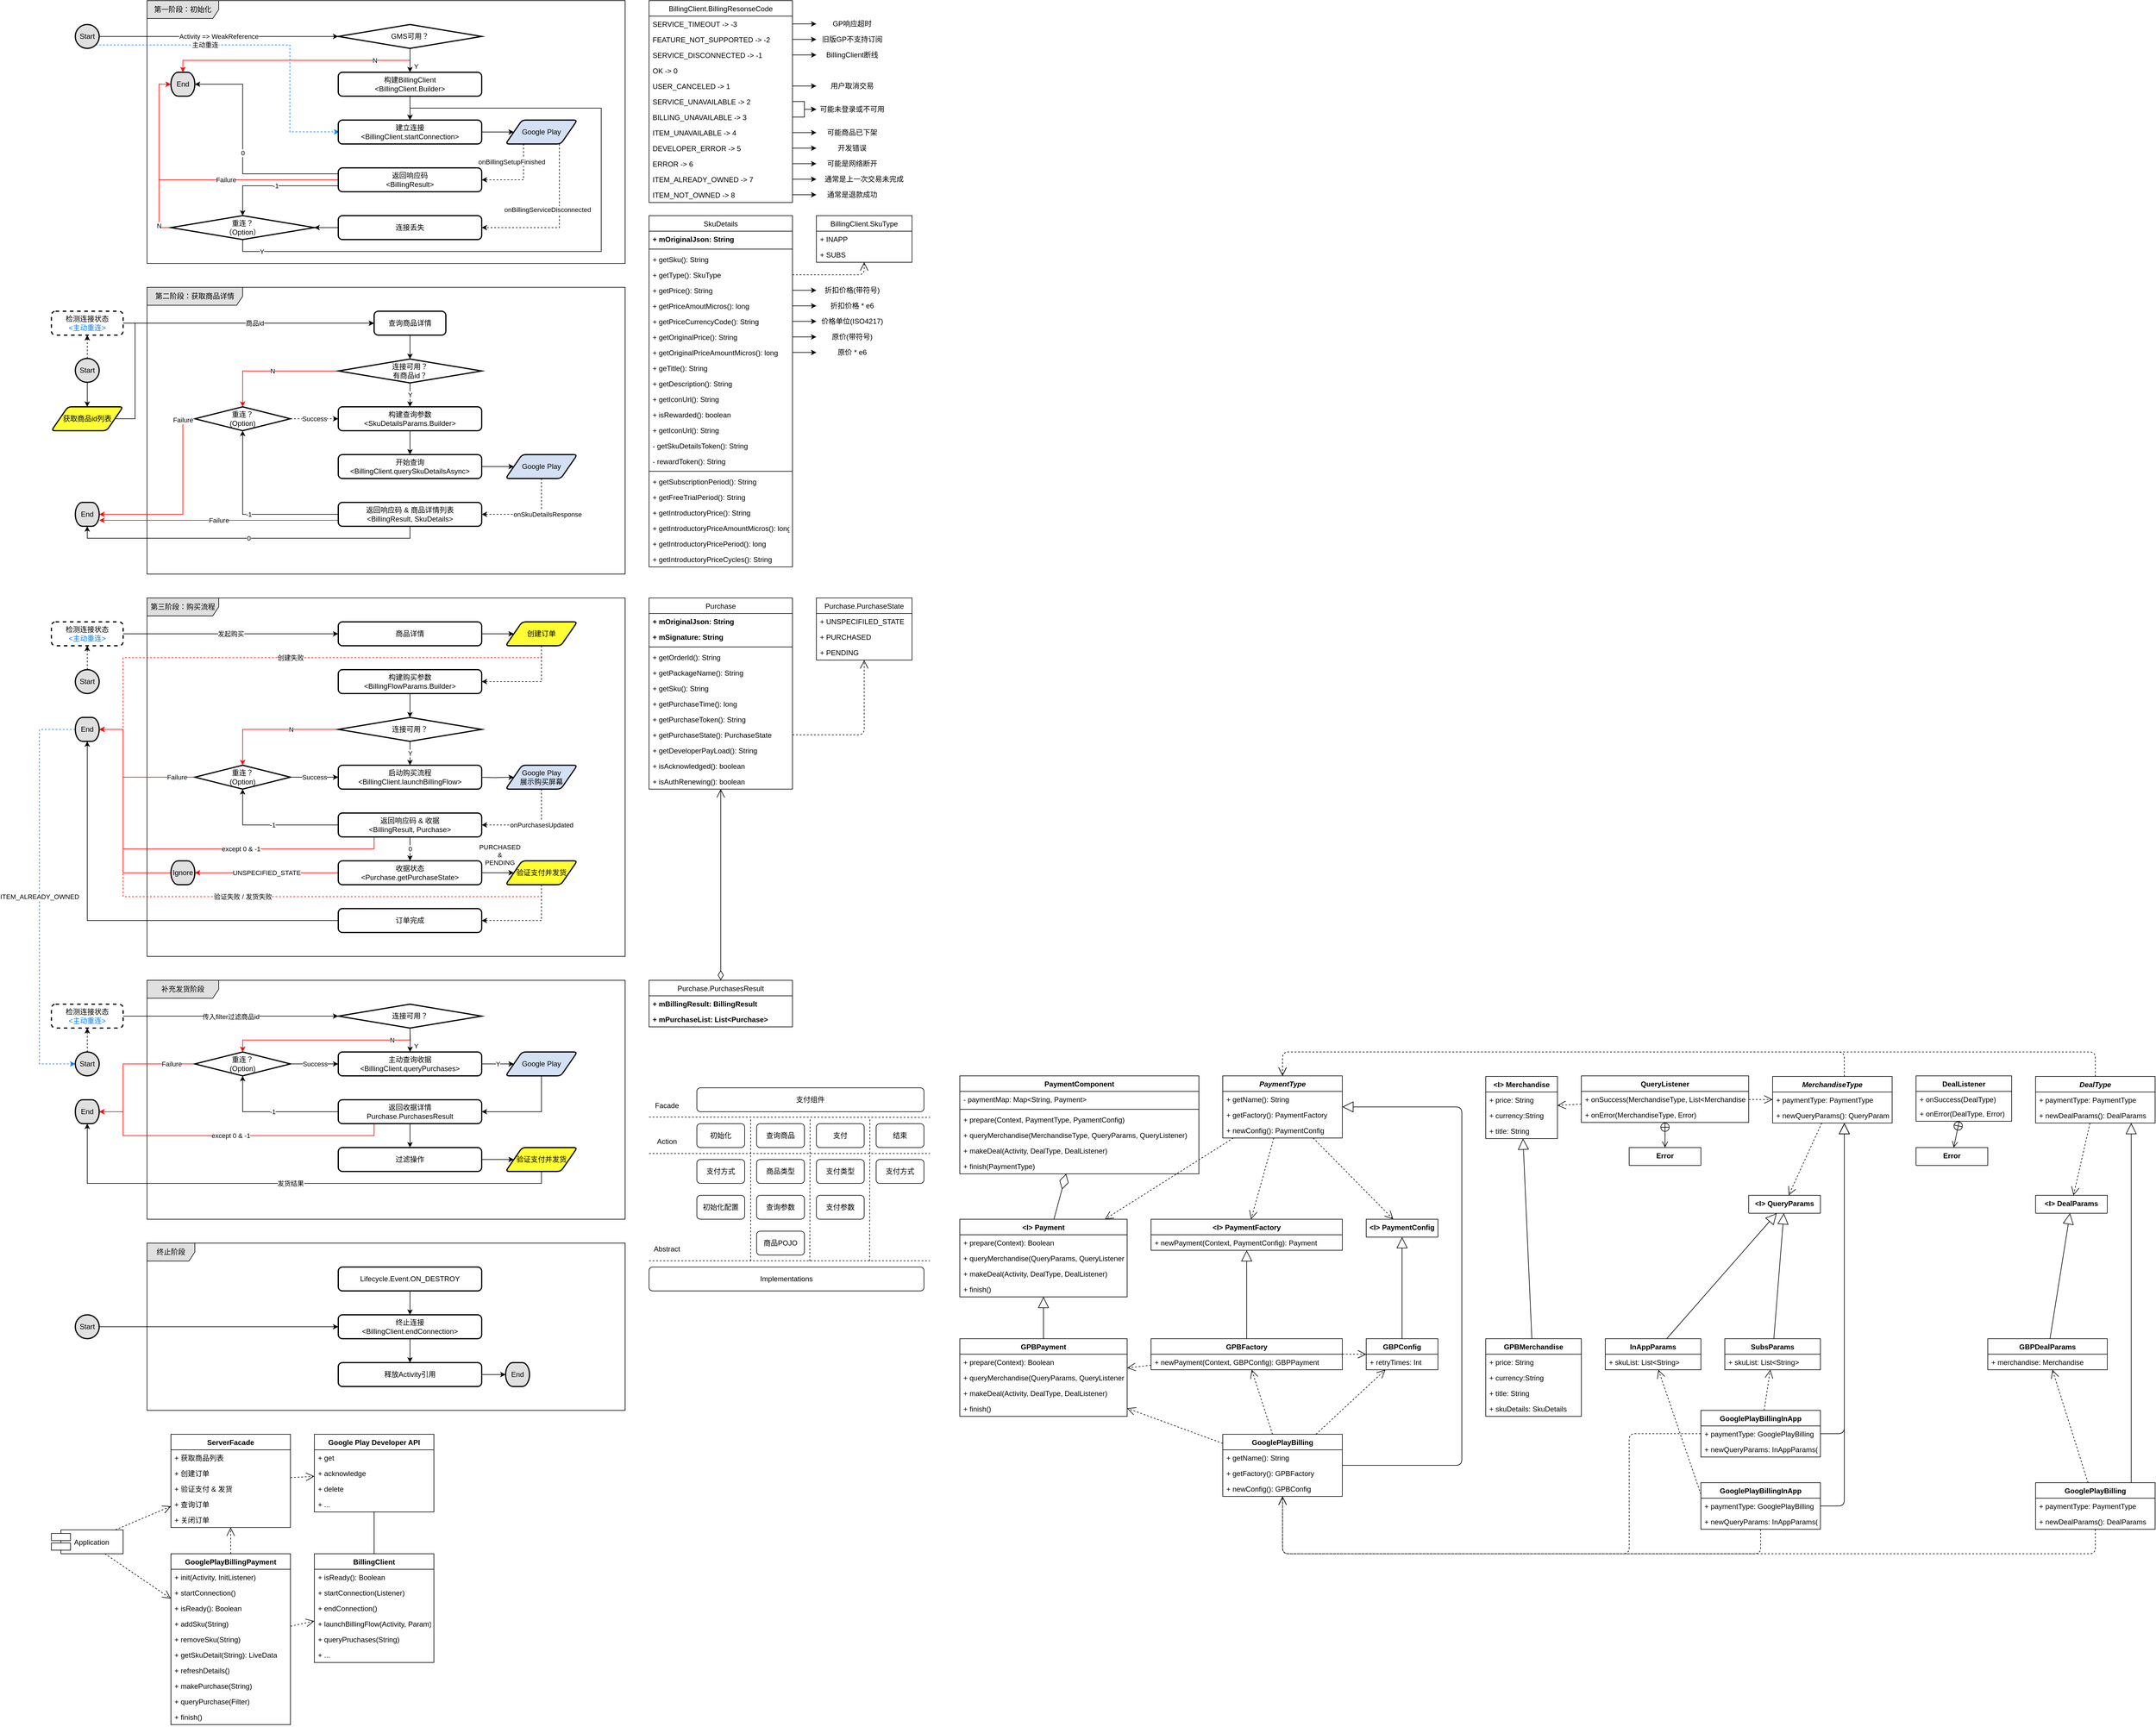 <mxfile version="12.2.7" type="github" pages="1">
  <diagram id="brxKucpQ4XSAwI68gNvu" name="Page-1">
    <mxGraphModel dx="2770" dy="1270" grid="1" gridSize="10" guides="1" tooltips="1" connect="1" arrows="1" fold="1" page="1" pageScale="1" pageWidth="2339" pageHeight="3300" math="0" shadow="0">
      <root>
        <mxCell id="0"/>
        <mxCell id="1" parent="0"/>
        <mxCell id="1P68BwMIQxXi_deiFwZ2-267" value="终止阶段" style="shape=umlFrame;whiteSpace=wrap;html=1;fillColor=#E0E0E0;width=80;height=30;" parent="1" vertex="1">
          <mxGeometry x="360" y="2280" width="800" height="280" as="geometry"/>
        </mxCell>
        <mxCell id="1P68BwMIQxXi_deiFwZ2-116" value="补充发货阶段" style="shape=umlFrame;whiteSpace=wrap;html=1;fillColor=#E0E0E0;width=120;height=30;" parent="1" vertex="1">
          <mxGeometry x="360" y="1840" width="800" height="400" as="geometry"/>
        </mxCell>
        <mxCell id="1P68BwMIQxXi_deiFwZ2-251" value="Success" style="edgeStyle=orthogonalEdgeStyle;rounded=0;orthogonalLoop=1;jettySize=auto;html=1;exitX=1;exitY=0.5;exitDx=0;exitDy=0;exitPerimeter=0;strokeColor=#000000;entryX=0;entryY=0.5;entryDx=0;entryDy=0;" parent="1" source="1P68BwMIQxXi_deiFwZ2-248" target="1P68BwMIQxXi_deiFwZ2-256" edge="1">
          <mxGeometry x="0.008" relative="1" as="geometry">
            <mxPoint x="680" y="1900" as="targetPoint"/>
            <mxPoint as="offset"/>
          </mxGeometry>
        </mxCell>
        <mxCell id="JIaDca9eBKveF-68zJ5j-20" value="第一阶段：初始化" style="shape=umlFrame;whiteSpace=wrap;html=1;fillColor=#E0E0E0;width=120;height=30;" parent="1" vertex="1">
          <mxGeometry x="360" y="200" width="800" height="440" as="geometry"/>
        </mxCell>
        <mxCell id="1P68BwMIQxXi_deiFwZ2-220" value="主动重连" style="dashed=1;edgeStyle=orthogonalEdgeStyle;rounded=0;orthogonalLoop=1;jettySize=auto;html=1;exitX=0.855;exitY=0.855;exitDx=0;exitDy=0;exitPerimeter=0;entryX=0.007;entryY=0.494;entryDx=0;entryDy=0;strokeColor=#007FFF;entryPerimeter=0;" parent="1" source="YImrFx-hV4mO0tuUi706-7" target="YImrFx-hV4mO0tuUi706-13" edge="1">
          <mxGeometry x="-0.338" relative="1" as="geometry">
            <mxPoint x="274.833" y="324.167" as="sourcePoint"/>
            <mxPoint x="679" y="420" as="targetPoint"/>
            <Array as="points">
              <mxPoint x="599" y="274"/>
              <mxPoint x="599" y="420"/>
            </Array>
            <mxPoint as="offset"/>
          </mxGeometry>
        </mxCell>
        <mxCell id="1P68BwMIQxXi_deiFwZ2-3" value="第二阶段：获取商品详情" style="shape=umlFrame;whiteSpace=wrap;html=1;fillColor=#E0E0E0;width=160;height=30;" parent="1" vertex="1">
          <mxGeometry x="360" y="680" width="800" height="480" as="geometry"/>
        </mxCell>
        <mxCell id="1P68BwMIQxXi_deiFwZ2-122" value="-1" style="edgeStyle=orthogonalEdgeStyle;rounded=0;orthogonalLoop=1;jettySize=auto;html=1;exitX=0;exitY=0.5;exitDx=0;exitDy=0;entryX=0.5;entryY=1;entryDx=0;entryDy=0;entryPerimeter=0;strokeColor=#000000;" parent="1" source="JIaDca9eBKveF-68zJ5j-35" target="1P68BwMIQxXi_deiFwZ2-121" edge="1">
          <mxGeometry relative="1" as="geometry">
            <mxPoint as="offset"/>
          </mxGeometry>
        </mxCell>
        <mxCell id="1P68BwMIQxXi_deiFwZ2-48" value="第三阶段：购买流程" style="shape=umlFrame;whiteSpace=wrap;html=1;fillColor=#E0E0E0;width=120;height=30;" parent="1" vertex="1">
          <mxGeometry x="360" y="1200" width="800" height="600" as="geometry"/>
        </mxCell>
        <mxCell id="YImrFx-hV4mO0tuUi706-10" value="N" style="edgeStyle=orthogonalEdgeStyle;rounded=0;orthogonalLoop=1;jettySize=auto;html=1;exitX=0.5;exitY=1;exitDx=0;exitDy=0;exitPerimeter=0;entryX=0.5;entryY=0;entryDx=0;entryDy=0;entryPerimeter=0;strokeColor=#FF0000;" parent="1" source="YImrFx-hV4mO0tuUi706-5" target="YImrFx-hV4mO0tuUi706-9" edge="1">
          <mxGeometry x="-0.621" relative="1" as="geometry">
            <Array as="points">
              <mxPoint x="800" y="300"/>
              <mxPoint x="420" y="300"/>
            </Array>
            <mxPoint as="offset"/>
          </mxGeometry>
        </mxCell>
        <mxCell id="JIaDca9eBKveF-68zJ5j-18" value="Y" style="edgeStyle=orthogonalEdgeStyle;rounded=0;orthogonalLoop=1;jettySize=auto;html=1;exitX=0.5;exitY=1;exitDx=0;exitDy=0;exitPerimeter=0;entryX=0.5;entryY=0;entryDx=0;entryDy=0;strokeColor=#000000;" parent="1" source="JIaDca9eBKveF-68zJ5j-14" target="YImrFx-hV4mO0tuUi706-13" edge="1">
          <mxGeometry x="-0.913" relative="1" as="geometry">
            <Array as="points">
              <mxPoint x="520" y="620"/>
              <mxPoint x="1120" y="620"/>
              <mxPoint x="1120" y="380"/>
              <mxPoint x="800" y="380"/>
            </Array>
            <mxPoint as="offset"/>
          </mxGeometry>
        </mxCell>
        <mxCell id="YImrFx-hV4mO0tuUi706-12" value="Y" style="edgeStyle=orthogonalEdgeStyle;rounded=0;orthogonalLoop=1;jettySize=auto;html=1;exitX=0.5;exitY=1;exitDx=0;exitDy=0;exitPerimeter=0;" parent="1" source="YImrFx-hV4mO0tuUi706-5" target="YImrFx-hV4mO0tuUi706-11" edge="1">
          <mxGeometry x="0.497" y="10" relative="1" as="geometry">
            <mxPoint as="offset"/>
          </mxGeometry>
        </mxCell>
        <mxCell id="YImrFx-hV4mO0tuUi706-5" value="GMS可用？" style="strokeWidth=2;html=1;shape=mxgraph.flowchart.decision;whiteSpace=wrap;fillColor=none;" parent="1" vertex="1">
          <mxGeometry x="680" y="240" width="240" height="40" as="geometry"/>
        </mxCell>
        <mxCell id="YImrFx-hV4mO0tuUi706-8" value="Activity =&amp;gt; WeakReference" style="edgeStyle=orthogonalEdgeStyle;rounded=0;orthogonalLoop=1;jettySize=auto;html=1;exitX=1;exitY=0.5;exitDx=0;exitDy=0;exitPerimeter=0;" parent="1" source="YImrFx-hV4mO0tuUi706-7" edge="1">
          <mxGeometry relative="1" as="geometry">
            <mxPoint x="680" y="260" as="targetPoint"/>
            <Array as="points">
              <mxPoint x="300" y="260"/>
              <mxPoint x="300" y="260"/>
            </Array>
          </mxGeometry>
        </mxCell>
        <mxCell id="YImrFx-hV4mO0tuUi706-7" value="Start" style="strokeWidth=2;html=1;shape=mxgraph.flowchart.start_2;whiteSpace=wrap;fillColor=#E0E0E0;" parent="1" vertex="1">
          <mxGeometry x="240" y="240" width="40" height="40" as="geometry"/>
        </mxCell>
        <mxCell id="YImrFx-hV4mO0tuUi706-9" value="End" style="strokeWidth=2;html=1;shape=mxgraph.flowchart.terminator;whiteSpace=wrap;fillColor=#E0E0E0;" parent="1" vertex="1">
          <mxGeometry x="400" y="320" width="40" height="40" as="geometry"/>
        </mxCell>
        <mxCell id="YImrFx-hV4mO0tuUi706-14" style="edgeStyle=orthogonalEdgeStyle;rounded=0;orthogonalLoop=1;jettySize=auto;html=1;exitX=0.5;exitY=1;exitDx=0;exitDy=0;entryX=0.5;entryY=0;entryDx=0;entryDy=0;" parent="1" source="YImrFx-hV4mO0tuUi706-11" target="YImrFx-hV4mO0tuUi706-13" edge="1">
          <mxGeometry relative="1" as="geometry"/>
        </mxCell>
        <mxCell id="YImrFx-hV4mO0tuUi706-11" value="构建BillingClient&lt;br&gt;&amp;lt;BillingClient.Builder&amp;gt;" style="rounded=1;whiteSpace=wrap;html=1;absoluteArcSize=1;arcSize=14;strokeWidth=2;fillColor=none;" parent="1" vertex="1">
          <mxGeometry x="680" y="320" width="240" height="40" as="geometry"/>
        </mxCell>
        <mxCell id="YImrFx-hV4mO0tuUi706-20" style="edgeStyle=orthogonalEdgeStyle;rounded=0;orthogonalLoop=1;jettySize=auto;html=1;exitX=1;exitY=0.5;exitDx=0;exitDy=0;entryX=0;entryY=0.5;entryDx=0;entryDy=0;" parent="1" source="YImrFx-hV4mO0tuUi706-13" target="YImrFx-hV4mO0tuUi706-19" edge="1">
          <mxGeometry relative="1" as="geometry"/>
        </mxCell>
        <mxCell id="YImrFx-hV4mO0tuUi706-13" value="建立连接&lt;br&gt;&amp;lt;BillingClient.startConnection&amp;gt;" style="rounded=1;whiteSpace=wrap;html=1;absoluteArcSize=1;arcSize=14;strokeWidth=2;fillColor=none;" parent="1" vertex="1">
          <mxGeometry x="680" y="400" width="240" height="40" as="geometry"/>
        </mxCell>
        <mxCell id="YImrFx-hV4mO0tuUi706-23" value="onBillingSetupFinished" style="edgeStyle=orthogonalEdgeStyle;rounded=0;orthogonalLoop=1;jettySize=auto;html=1;exitX=0.25;exitY=1;exitDx=0;exitDy=0;entryX=1;entryY=0.5;entryDx=0;entryDy=0;dashed=1;" parent="1" source="YImrFx-hV4mO0tuUi706-19" target="YImrFx-hV4mO0tuUi706-21" edge="1">
          <mxGeometry x="0.231" y="-30" relative="1" as="geometry">
            <Array as="points">
              <mxPoint x="990" y="500"/>
            </Array>
            <mxPoint as="offset"/>
          </mxGeometry>
        </mxCell>
        <mxCell id="YImrFx-hV4mO0tuUi706-24" value="onBillingServiceDisconnected" style="edgeStyle=orthogonalEdgeStyle;rounded=0;orthogonalLoop=1;jettySize=auto;html=1;exitX=0.75;exitY=1;exitDx=0;exitDy=0;entryX=1;entryY=0.5;entryDx=0;entryDy=0;dashed=1;" parent="1" source="YImrFx-hV4mO0tuUi706-19" target="YImrFx-hV4mO0tuUi706-22" edge="1">
          <mxGeometry x="-0.185" y="-20" relative="1" as="geometry">
            <mxPoint as="offset"/>
          </mxGeometry>
        </mxCell>
        <mxCell id="YImrFx-hV4mO0tuUi706-19" value="Google Play" style="shape=parallelogram;html=1;strokeWidth=2;perimeter=parallelogramPerimeter;whiteSpace=wrap;rounded=1;arcSize=12;size=0.23;fillColor=#D4E1F5;" parent="1" vertex="1">
          <mxGeometry x="960" y="400" width="120" height="40" as="geometry"/>
        </mxCell>
        <mxCell id="JIaDca9eBKveF-68zJ5j-15" value="-1" style="edgeStyle=orthogonalEdgeStyle;rounded=0;orthogonalLoop=1;jettySize=auto;html=1;exitX=0;exitY=0.75;exitDx=0;exitDy=0;entryX=0.5;entryY=0;entryDx=0;entryDy=0;entryPerimeter=0;" parent="1" source="YImrFx-hV4mO0tuUi706-21" target="JIaDca9eBKveF-68zJ5j-14" edge="1">
          <mxGeometry relative="1" as="geometry"/>
        </mxCell>
        <mxCell id="JIaDca9eBKveF-68zJ5j-17" value="Failure" style="edgeStyle=orthogonalEdgeStyle;rounded=0;orthogonalLoop=1;jettySize=auto;html=1;exitX=0;exitY=0.5;exitDx=0;exitDy=0;entryX=0;entryY=0.5;entryDx=0;entryDy=0;entryPerimeter=0;strokeColor=#FF0000;" parent="1" source="YImrFx-hV4mO0tuUi706-21" target="YImrFx-hV4mO0tuUi706-9" edge="1">
          <mxGeometry x="-0.214" relative="1" as="geometry">
            <mxPoint as="offset"/>
            <Array as="points">
              <mxPoint x="380" y="500"/>
              <mxPoint x="380" y="340"/>
            </Array>
          </mxGeometry>
        </mxCell>
        <mxCell id="1P68BwMIQxXi_deiFwZ2-169" value="0" style="edgeStyle=orthogonalEdgeStyle;rounded=0;orthogonalLoop=1;jettySize=auto;html=1;exitX=0;exitY=0.25;exitDx=0;exitDy=0;entryX=1;entryY=0.5;entryDx=0;entryDy=0;entryPerimeter=0;strokeColor=#000000;" parent="1" source="YImrFx-hV4mO0tuUi706-21" target="YImrFx-hV4mO0tuUi706-9" edge="1">
          <mxGeometry relative="1" as="geometry">
            <Array as="points">
              <mxPoint x="520" y="490"/>
              <mxPoint x="520" y="340"/>
            </Array>
          </mxGeometry>
        </mxCell>
        <mxCell id="YImrFx-hV4mO0tuUi706-21" value="返回响应码&lt;br&gt;&amp;lt;BillingResult&amp;gt;" style="rounded=1;whiteSpace=wrap;html=1;absoluteArcSize=1;arcSize=14;strokeWidth=2;fillColor=none;" parent="1" vertex="1">
          <mxGeometry x="680" y="480" width="240" height="40" as="geometry"/>
        </mxCell>
        <mxCell id="JIaDca9eBKveF-68zJ5j-16" style="edgeStyle=orthogonalEdgeStyle;rounded=0;orthogonalLoop=1;jettySize=auto;html=1;exitX=0;exitY=0.5;exitDx=0;exitDy=0;entryX=1;entryY=0.5;entryDx=0;entryDy=0;entryPerimeter=0;" parent="1" source="YImrFx-hV4mO0tuUi706-22" target="JIaDca9eBKveF-68zJ5j-14" edge="1">
          <mxGeometry relative="1" as="geometry"/>
        </mxCell>
        <mxCell id="YImrFx-hV4mO0tuUi706-22" value="连接丢失" style="rounded=1;whiteSpace=wrap;html=1;absoluteArcSize=1;arcSize=14;strokeWidth=2;fillColor=none;" parent="1" vertex="1">
          <mxGeometry x="680" y="560" width="240" height="40" as="geometry"/>
        </mxCell>
        <mxCell id="JIaDca9eBKveF-68zJ5j-1" value="BillingClient.BillingResonseCode" style="swimlane;fontStyle=0;childLayout=stackLayout;horizontal=1;startSize=26;fillColor=none;horizontalStack=0;resizeParent=1;resizeParentMax=0;resizeLast=0;collapsible=1;marginBottom=0;" parent="1" vertex="1">
          <mxGeometry x="1200" y="200" width="240" height="338" as="geometry"/>
        </mxCell>
        <mxCell id="JIaDca9eBKveF-68zJ5j-2" value="SERVICE_TIMEOUT -&gt; -3" style="text;strokeColor=none;fillColor=none;align=left;verticalAlign=top;spacingLeft=4;spacingRight=4;overflow=hidden;rotatable=0;points=[[0,0.5],[1,0.5]];portConstraint=eastwest;" parent="JIaDca9eBKveF-68zJ5j-1" vertex="1">
          <mxGeometry y="26" width="240" height="26" as="geometry"/>
        </mxCell>
        <mxCell id="JIaDca9eBKveF-68zJ5j-3" value="FEATURE_NOT_SUPPORTED -&gt; -2" style="text;strokeColor=none;fillColor=none;align=left;verticalAlign=top;spacingLeft=4;spacingRight=4;overflow=hidden;rotatable=0;points=[[0,0.5],[1,0.5]];portConstraint=eastwest;" parent="JIaDca9eBKveF-68zJ5j-1" vertex="1">
          <mxGeometry y="52" width="240" height="26" as="geometry"/>
        </mxCell>
        <mxCell id="JIaDca9eBKveF-68zJ5j-7" value="SERVICE_DISCONNECTED -&gt; -1" style="text;strokeColor=none;fillColor=none;align=left;verticalAlign=top;spacingLeft=4;spacingRight=4;overflow=hidden;rotatable=0;points=[[0,0.5],[1,0.5]];portConstraint=eastwest;" parent="JIaDca9eBKveF-68zJ5j-1" vertex="1">
          <mxGeometry y="78" width="240" height="26" as="geometry"/>
        </mxCell>
        <mxCell id="JIaDca9eBKveF-68zJ5j-5" value="OK -&gt; 0" style="text;strokeColor=none;fillColor=none;align=left;verticalAlign=top;spacingLeft=4;spacingRight=4;overflow=hidden;rotatable=0;points=[[0,0.5],[1,0.5]];portConstraint=eastwest;" parent="JIaDca9eBKveF-68zJ5j-1" vertex="1">
          <mxGeometry y="104" width="240" height="26" as="geometry"/>
        </mxCell>
        <mxCell id="JIaDca9eBKveF-68zJ5j-6" value="USER_CANCELED -&gt; 1" style="text;strokeColor=none;fillColor=none;align=left;verticalAlign=top;spacingLeft=4;spacingRight=4;overflow=hidden;rotatable=0;points=[[0,0.5],[1,0.5]];portConstraint=eastwest;" parent="JIaDca9eBKveF-68zJ5j-1" vertex="1">
          <mxGeometry y="130" width="240" height="26" as="geometry"/>
        </mxCell>
        <mxCell id="JIaDca9eBKveF-68zJ5j-8" value="SERVICE_UNAVAILABLE -&gt; 2" style="text;strokeColor=none;fillColor=none;align=left;verticalAlign=top;spacingLeft=4;spacingRight=4;overflow=hidden;rotatable=0;points=[[0,0.5],[1,0.5]];portConstraint=eastwest;" parent="JIaDca9eBKveF-68zJ5j-1" vertex="1">
          <mxGeometry y="156" width="240" height="26" as="geometry"/>
        </mxCell>
        <mxCell id="JIaDca9eBKveF-68zJ5j-10" value="BILLING_UNAVAILABLE -&gt; 3" style="text;strokeColor=none;fillColor=none;align=left;verticalAlign=top;spacingLeft=4;spacingRight=4;overflow=hidden;rotatable=0;points=[[0,0.5],[1,0.5]];portConstraint=eastwest;" parent="JIaDca9eBKveF-68zJ5j-1" vertex="1">
          <mxGeometry y="182" width="240" height="26" as="geometry"/>
        </mxCell>
        <mxCell id="JIaDca9eBKveF-68zJ5j-9" value="ITEM_UNAVAILABLE -&gt; 4" style="text;strokeColor=none;fillColor=none;align=left;verticalAlign=top;spacingLeft=4;spacingRight=4;overflow=hidden;rotatable=0;points=[[0,0.5],[1,0.5]];portConstraint=eastwest;" parent="JIaDca9eBKveF-68zJ5j-1" vertex="1">
          <mxGeometry y="208" width="240" height="26" as="geometry"/>
        </mxCell>
        <mxCell id="JIaDca9eBKveF-68zJ5j-4" value="DEVELOPER_ERROR -&gt; 5" style="text;strokeColor=none;fillColor=none;align=left;verticalAlign=top;spacingLeft=4;spacingRight=4;overflow=hidden;rotatable=0;points=[[0,0.5],[1,0.5]];portConstraint=eastwest;" parent="JIaDca9eBKveF-68zJ5j-1" vertex="1">
          <mxGeometry y="234" width="240" height="26" as="geometry"/>
        </mxCell>
        <mxCell id="JIaDca9eBKveF-68zJ5j-13" value="ERROR -&gt; 6" style="text;strokeColor=none;fillColor=none;align=left;verticalAlign=top;spacingLeft=4;spacingRight=4;overflow=hidden;rotatable=0;points=[[0,0.5],[1,0.5]];portConstraint=eastwest;" parent="JIaDca9eBKveF-68zJ5j-1" vertex="1">
          <mxGeometry y="260" width="240" height="26" as="geometry"/>
        </mxCell>
        <mxCell id="JIaDca9eBKveF-68zJ5j-12" value="ITEM_ALREADY_OWNED -&gt; 7" style="text;strokeColor=none;fillColor=none;align=left;verticalAlign=top;spacingLeft=4;spacingRight=4;overflow=hidden;rotatable=0;points=[[0,0.5],[1,0.5]];portConstraint=eastwest;" parent="JIaDca9eBKveF-68zJ5j-1" vertex="1">
          <mxGeometry y="286" width="240" height="26" as="geometry"/>
        </mxCell>
        <mxCell id="JIaDca9eBKveF-68zJ5j-11" value="ITEM_NOT_OWNED -&gt; 8" style="text;strokeColor=none;fillColor=none;align=left;verticalAlign=top;spacingLeft=4;spacingRight=4;overflow=hidden;rotatable=0;points=[[0,0.5],[1,0.5]];portConstraint=eastwest;" parent="JIaDca9eBKveF-68zJ5j-1" vertex="1">
          <mxGeometry y="312" width="240" height="26" as="geometry"/>
        </mxCell>
        <mxCell id="JIaDca9eBKveF-68zJ5j-19" value="N" style="edgeStyle=orthogonalEdgeStyle;rounded=0;orthogonalLoop=1;jettySize=auto;html=1;exitX=0;exitY=0.5;exitDx=0;exitDy=0;exitPerimeter=0;entryX=0;entryY=0.5;entryDx=0;entryDy=0;entryPerimeter=0;strokeColor=#FF0000;" parent="1" source="JIaDca9eBKveF-68zJ5j-14" target="YImrFx-hV4mO0tuUi706-9" edge="1">
          <mxGeometry x="-0.833" relative="1" as="geometry">
            <Array as="points">
              <mxPoint x="380" y="580"/>
              <mxPoint x="380" y="340"/>
            </Array>
            <mxPoint as="offset"/>
          </mxGeometry>
        </mxCell>
        <mxCell id="JIaDca9eBKveF-68zJ5j-14" value="重连？&lt;br&gt;（Option）" style="strokeWidth=2;html=1;shape=mxgraph.flowchart.decision;whiteSpace=wrap;fillColor=none;" parent="1" vertex="1">
          <mxGeometry x="400" y="560" width="240" height="40" as="geometry"/>
        </mxCell>
        <mxCell id="JIaDca9eBKveF-68zJ5j-28" style="edgeStyle=orthogonalEdgeStyle;rounded=0;orthogonalLoop=1;jettySize=auto;html=1;entryX=0.5;entryY=0;entryDx=0;entryDy=0;entryPerimeter=0;shadow=0;strokeColor=#000000;" parent="1" source="1P68BwMIQxXi_deiFwZ2-186" target="JIaDca9eBKveF-68zJ5j-25" edge="1">
          <mxGeometry relative="1" as="geometry">
            <mxPoint x="800" y="760" as="sourcePoint"/>
          </mxGeometry>
        </mxCell>
        <mxCell id="JIaDca9eBKveF-68zJ5j-24" value="获取商品id列表" style="shape=parallelogram;html=1;strokeWidth=2;perimeter=parallelogramPerimeter;whiteSpace=wrap;rounded=1;arcSize=12;size=0.23;fillColor=#FFFF33;shadow=0;" parent="1" vertex="1">
          <mxGeometry x="200" y="880" width="120" height="40" as="geometry"/>
        </mxCell>
        <mxCell id="JIaDca9eBKveF-68zJ5j-30" value="Y" style="edgeStyle=orthogonalEdgeStyle;rounded=0;orthogonalLoop=1;jettySize=auto;html=1;exitX=0.5;exitY=1;exitDx=0;exitDy=0;exitPerimeter=0;shadow=0;strokeColor=#000000;" parent="1" source="JIaDca9eBKveF-68zJ5j-25" target="JIaDca9eBKveF-68zJ5j-29" edge="1">
          <mxGeometry relative="1" as="geometry"/>
        </mxCell>
        <mxCell id="1P68BwMIQxXi_deiFwZ2-268" value="N" style="edgeStyle=orthogonalEdgeStyle;rounded=0;orthogonalLoop=1;jettySize=auto;html=1;exitX=0;exitY=0.5;exitDx=0;exitDy=0;exitPerimeter=0;entryX=0.5;entryY=0;entryDx=0;entryDy=0;entryPerimeter=0;strokeColor=#FF0000;" parent="1" source="JIaDca9eBKveF-68zJ5j-25" target="1P68BwMIQxXi_deiFwZ2-121" edge="1">
          <mxGeometry relative="1" as="geometry">
            <Array as="points">
              <mxPoint x="520" y="820"/>
            </Array>
          </mxGeometry>
        </mxCell>
        <mxCell id="JIaDca9eBKveF-68zJ5j-25" value="连接可用？&lt;br&gt;有商品id？" style="strokeWidth=2;html=1;shape=mxgraph.flowchart.decision;whiteSpace=wrap;fillColor=none;" parent="1" vertex="1">
          <mxGeometry x="680" y="800" width="240" height="40" as="geometry"/>
        </mxCell>
        <mxCell id="JIaDca9eBKveF-68zJ5j-32" style="edgeStyle=orthogonalEdgeStyle;rounded=0;orthogonalLoop=1;jettySize=auto;html=1;exitX=0.5;exitY=1;exitDx=0;exitDy=0;entryX=0.5;entryY=0;entryDx=0;entryDy=0;shadow=0;strokeColor=#000000;" parent="1" source="JIaDca9eBKveF-68zJ5j-29" target="JIaDca9eBKveF-68zJ5j-31" edge="1">
          <mxGeometry relative="1" as="geometry"/>
        </mxCell>
        <mxCell id="JIaDca9eBKveF-68zJ5j-29" value="构建查询参数&lt;br&gt;&amp;lt;SkuDetailsParams.Builder&amp;gt;" style="rounded=1;whiteSpace=wrap;html=1;absoluteArcSize=1;arcSize=14;strokeWidth=2;fillColor=none;" parent="1" vertex="1">
          <mxGeometry x="680" y="880" width="240" height="40" as="geometry"/>
        </mxCell>
        <mxCell id="JIaDca9eBKveF-68zJ5j-34" style="edgeStyle=orthogonalEdgeStyle;rounded=0;orthogonalLoop=1;jettySize=auto;html=1;exitX=1;exitY=0.5;exitDx=0;exitDy=0;entryX=0;entryY=0.5;entryDx=0;entryDy=0;shadow=0;strokeColor=#000000;" parent="1" source="JIaDca9eBKveF-68zJ5j-31" target="JIaDca9eBKveF-68zJ5j-33" edge="1">
          <mxGeometry relative="1" as="geometry"/>
        </mxCell>
        <mxCell id="JIaDca9eBKveF-68zJ5j-31" value="开始查询&lt;br&gt;&amp;lt;BillingClient.querySkuDetailsAsync&amp;gt;" style="rounded=1;whiteSpace=wrap;html=1;absoluteArcSize=1;arcSize=14;strokeWidth=2;fillColor=none;" parent="1" vertex="1">
          <mxGeometry x="680" y="960" width="240" height="40" as="geometry"/>
        </mxCell>
        <mxCell id="JIaDca9eBKveF-68zJ5j-36" value="onSkuDetailsResponse" style="edgeStyle=orthogonalEdgeStyle;rounded=0;orthogonalLoop=1;jettySize=auto;html=1;exitX=0.5;exitY=1;exitDx=0;exitDy=0;entryX=1;entryY=0.5;entryDx=0;entryDy=0;shadow=0;strokeColor=#000000;dashed=1;" parent="1" source="JIaDca9eBKveF-68zJ5j-33" target="JIaDca9eBKveF-68zJ5j-35" edge="1">
          <mxGeometry x="-0.25" y="10" relative="1" as="geometry">
            <mxPoint x="10" y="-10" as="offset"/>
          </mxGeometry>
        </mxCell>
        <mxCell id="JIaDca9eBKveF-68zJ5j-33" value="Google Play" style="shape=parallelogram;html=1;strokeWidth=2;perimeter=parallelogramPerimeter;whiteSpace=wrap;rounded=1;arcSize=12;size=0.23;fillColor=#D4E1F5;" parent="1" vertex="1">
          <mxGeometry x="960" y="960" width="120" height="40" as="geometry"/>
        </mxCell>
        <mxCell id="JIaDca9eBKveF-68zJ5j-38" value="0" style="edgeStyle=orthogonalEdgeStyle;rounded=0;orthogonalLoop=1;jettySize=auto;html=1;exitX=0.5;exitY=1;exitDx=0;exitDy=0;shadow=0;strokeColor=#000000;entryX=0.5;entryY=1;entryDx=0;entryDy=0;entryPerimeter=0;" parent="1" source="JIaDca9eBKveF-68zJ5j-35" target="JHF-u0DS37pgtkVic2rU-1" edge="1">
          <mxGeometry relative="1" as="geometry">
            <mxPoint x="800" y="1120" as="targetPoint"/>
          </mxGeometry>
        </mxCell>
        <mxCell id="JIaDca9eBKveF-68zJ5j-40" value="Failure" style="edgeStyle=orthogonalEdgeStyle;rounded=0;orthogonalLoop=1;jettySize=auto;html=1;exitX=0;exitY=0.75;exitDx=0;exitDy=0;shadow=0;strokeColor=#FF0000;" parent="1" source="JIaDca9eBKveF-68zJ5j-35" target="JHF-u0DS37pgtkVic2rU-1" edge="1">
          <mxGeometry relative="1" as="geometry">
            <mxPoint x="640" y="1060" as="targetPoint"/>
            <Array as="points">
              <mxPoint x="450" y="1070"/>
              <mxPoint x="450" y="1070"/>
            </Array>
          </mxGeometry>
        </mxCell>
        <mxCell id="JIaDca9eBKveF-68zJ5j-35" value="返回响应码 &amp;amp;&amp;nbsp;商品详情列表&lt;br&gt;&amp;lt;BillingResult,&amp;nbsp;SkuDetails&amp;gt;" style="rounded=1;whiteSpace=wrap;html=1;absoluteArcSize=1;arcSize=14;strokeWidth=2;fillColor=none;" parent="1" vertex="1">
          <mxGeometry x="680" y="1040" width="240" height="40" as="geometry"/>
        </mxCell>
        <mxCell id="JIaDca9eBKveF-68zJ5j-43" value="SkuDetails" style="swimlane;fontStyle=0;childLayout=stackLayout;horizontal=1;startSize=26;fillColor=none;horizontalStack=0;resizeParent=1;resizeParentMax=0;resizeLast=0;collapsible=1;marginBottom=0;" parent="1" vertex="1">
          <mxGeometry x="1200" y="560" width="240" height="588" as="geometry"/>
        </mxCell>
        <mxCell id="JIaDca9eBKveF-68zJ5j-44" value="+ mOriginalJson: String" style="text;strokeColor=none;fillColor=none;align=left;verticalAlign=top;spacingLeft=4;spacingRight=4;overflow=hidden;rotatable=0;points=[[0,0.5],[1,0.5]];portConstraint=eastwest;fontStyle=1" parent="JIaDca9eBKveF-68zJ5j-43" vertex="1">
          <mxGeometry y="26" width="240" height="26" as="geometry"/>
        </mxCell>
        <mxCell id="JIaDca9eBKveF-68zJ5j-54" value="" style="line;strokeWidth=1;fillColor=none;align=left;verticalAlign=middle;spacingTop=-1;spacingLeft=3;spacingRight=3;rotatable=0;labelPosition=right;points=[];portConstraint=eastwest;" parent="JIaDca9eBKveF-68zJ5j-43" vertex="1">
          <mxGeometry y="52" width="240" height="8" as="geometry"/>
        </mxCell>
        <mxCell id="JIaDca9eBKveF-68zJ5j-45" value="+ getSku(): String" style="text;strokeColor=none;fillColor=none;align=left;verticalAlign=top;spacingLeft=4;spacingRight=4;overflow=hidden;rotatable=0;points=[[0,0.5],[1,0.5]];portConstraint=eastwest;" parent="JIaDca9eBKveF-68zJ5j-43" vertex="1">
          <mxGeometry y="60" width="240" height="26" as="geometry"/>
        </mxCell>
        <mxCell id="JIaDca9eBKveF-68zJ5j-46" value="+ getType(): SkuType" style="text;strokeColor=none;fillColor=none;align=left;verticalAlign=top;spacingLeft=4;spacingRight=4;overflow=hidden;rotatable=0;points=[[0,0.5],[1,0.5]];portConstraint=eastwest;" parent="JIaDca9eBKveF-68zJ5j-43" vertex="1">
          <mxGeometry y="86" width="240" height="26" as="geometry"/>
        </mxCell>
        <mxCell id="JIaDca9eBKveF-68zJ5j-56" value="+ getPrice(): String" style="text;strokeColor=none;fillColor=none;align=left;verticalAlign=top;spacingLeft=4;spacingRight=4;overflow=hidden;rotatable=0;points=[[0,0.5],[1,0.5]];portConstraint=eastwest;" parent="JIaDca9eBKveF-68zJ5j-43" vertex="1">
          <mxGeometry y="112" width="240" height="26" as="geometry"/>
        </mxCell>
        <mxCell id="JIaDca9eBKveF-68zJ5j-57" value="+ getPriceAmoutMicros(): long" style="text;strokeColor=none;fillColor=none;align=left;verticalAlign=top;spacingLeft=4;spacingRight=4;overflow=hidden;rotatable=0;points=[[0,0.5],[1,0.5]];portConstraint=eastwest;" parent="JIaDca9eBKveF-68zJ5j-43" vertex="1">
          <mxGeometry y="138" width="240" height="26" as="geometry"/>
        </mxCell>
        <mxCell id="JIaDca9eBKveF-68zJ5j-58" value="+ getPriceCurrencyCode(): String" style="text;strokeColor=none;fillColor=none;align=left;verticalAlign=top;spacingLeft=4;spacingRight=4;overflow=hidden;rotatable=0;points=[[0,0.5],[1,0.5]];portConstraint=eastwest;" parent="JIaDca9eBKveF-68zJ5j-43" vertex="1">
          <mxGeometry y="164" width="240" height="26" as="geometry"/>
        </mxCell>
        <mxCell id="JIaDca9eBKveF-68zJ5j-59" value="+ getOriginalPrice(): String" style="text;strokeColor=none;fillColor=none;align=left;verticalAlign=top;spacingLeft=4;spacingRight=4;overflow=hidden;rotatable=0;points=[[0,0.5],[1,0.5]];portConstraint=eastwest;" parent="JIaDca9eBKveF-68zJ5j-43" vertex="1">
          <mxGeometry y="190" width="240" height="26" as="geometry"/>
        </mxCell>
        <mxCell id="JIaDca9eBKveF-68zJ5j-60" value="+ getOriginalPriceAmountMicros(): long" style="text;strokeColor=none;fillColor=none;align=left;verticalAlign=top;spacingLeft=4;spacingRight=4;overflow=hidden;rotatable=0;points=[[0,0.5],[1,0.5]];portConstraint=eastwest;" parent="JIaDca9eBKveF-68zJ5j-43" vertex="1">
          <mxGeometry y="216" width="240" height="26" as="geometry"/>
        </mxCell>
        <mxCell id="JIaDca9eBKveF-68zJ5j-62" value="+ geTitle(): String" style="text;strokeColor=none;fillColor=none;align=left;verticalAlign=top;spacingLeft=4;spacingRight=4;overflow=hidden;rotatable=0;points=[[0,0.5],[1,0.5]];portConstraint=eastwest;" parent="JIaDca9eBKveF-68zJ5j-43" vertex="1">
          <mxGeometry y="242" width="240" height="26" as="geometry"/>
        </mxCell>
        <mxCell id="JIaDca9eBKveF-68zJ5j-61" value="+ getDescription(): String" style="text;strokeColor=none;fillColor=none;align=left;verticalAlign=top;spacingLeft=4;spacingRight=4;overflow=hidden;rotatable=0;points=[[0,0.5],[1,0.5]];portConstraint=eastwest;" parent="JIaDca9eBKveF-68zJ5j-43" vertex="1">
          <mxGeometry y="268" width="240" height="26" as="geometry"/>
        </mxCell>
        <mxCell id="JIaDca9eBKveF-68zJ5j-70" value="+ getIconUrl(): String" style="text;strokeColor=none;fillColor=none;align=left;verticalAlign=top;spacingLeft=4;spacingRight=4;overflow=hidden;rotatable=0;points=[[0,0.5],[1,0.5]];portConstraint=eastwest;" parent="JIaDca9eBKveF-68zJ5j-43" vertex="1">
          <mxGeometry y="294" width="240" height="26" as="geometry"/>
        </mxCell>
        <mxCell id="JIaDca9eBKveF-68zJ5j-71" value="+ isRewarded(): boolean" style="text;strokeColor=none;fillColor=none;align=left;verticalAlign=top;spacingLeft=4;spacingRight=4;overflow=hidden;rotatable=0;points=[[0,0.5],[1,0.5]];portConstraint=eastwest;" parent="JIaDca9eBKveF-68zJ5j-43" vertex="1">
          <mxGeometry y="320" width="240" height="26" as="geometry"/>
        </mxCell>
        <mxCell id="JIaDca9eBKveF-68zJ5j-73" value="+ getIconUrl(): String" style="text;strokeColor=none;fillColor=none;align=left;verticalAlign=top;spacingLeft=4;spacingRight=4;overflow=hidden;rotatable=0;points=[[0,0.5],[1,0.5]];portConstraint=eastwest;" parent="JIaDca9eBKveF-68zJ5j-43" vertex="1">
          <mxGeometry y="346" width="240" height="26" as="geometry"/>
        </mxCell>
        <mxCell id="JIaDca9eBKveF-68zJ5j-72" value="- getSkuDetailsToken(): String" style="text;strokeColor=none;fillColor=none;align=left;verticalAlign=top;spacingLeft=4;spacingRight=4;overflow=hidden;rotatable=0;points=[[0,0.5],[1,0.5]];portConstraint=eastwest;" parent="JIaDca9eBKveF-68zJ5j-43" vertex="1">
          <mxGeometry y="372" width="240" height="26" as="geometry"/>
        </mxCell>
        <mxCell id="JIaDca9eBKveF-68zJ5j-74" value="- rewardToken(): String" style="text;strokeColor=none;fillColor=none;align=left;verticalAlign=top;spacingLeft=4;spacingRight=4;overflow=hidden;rotatable=0;points=[[0,0.5],[1,0.5]];portConstraint=eastwest;" parent="JIaDca9eBKveF-68zJ5j-43" vertex="1">
          <mxGeometry y="398" width="240" height="26" as="geometry"/>
        </mxCell>
        <mxCell id="JIaDca9eBKveF-68zJ5j-64" value="" style="line;strokeWidth=1;fillColor=none;align=left;verticalAlign=middle;spacingTop=-1;spacingLeft=3;spacingRight=3;rotatable=0;labelPosition=right;points=[];portConstraint=eastwest;" parent="JIaDca9eBKveF-68zJ5j-43" vertex="1">
          <mxGeometry y="424" width="240" height="8" as="geometry"/>
        </mxCell>
        <mxCell id="JIaDca9eBKveF-68zJ5j-63" value="+ getSubscriptionPeriod(): String" style="text;strokeColor=none;fillColor=none;align=left;verticalAlign=top;spacingLeft=4;spacingRight=4;overflow=hidden;rotatable=0;points=[[0,0.5],[1,0.5]];portConstraint=eastwest;" parent="JIaDca9eBKveF-68zJ5j-43" vertex="1">
          <mxGeometry y="432" width="240" height="26" as="geometry"/>
        </mxCell>
        <mxCell id="JIaDca9eBKveF-68zJ5j-65" value="+ getFreeTrialPeriod(): String" style="text;strokeColor=none;fillColor=none;align=left;verticalAlign=top;spacingLeft=4;spacingRight=4;overflow=hidden;rotatable=0;points=[[0,0.5],[1,0.5]];portConstraint=eastwest;" parent="JIaDca9eBKveF-68zJ5j-43" vertex="1">
          <mxGeometry y="458" width="240" height="26" as="geometry"/>
        </mxCell>
        <mxCell id="JIaDca9eBKveF-68zJ5j-66" value="+ getIntroductoryPrice(): String" style="text;strokeColor=none;fillColor=none;align=left;verticalAlign=top;spacingLeft=4;spacingRight=4;overflow=hidden;rotatable=0;points=[[0,0.5],[1,0.5]];portConstraint=eastwest;" parent="JIaDca9eBKveF-68zJ5j-43" vertex="1">
          <mxGeometry y="484" width="240" height="26" as="geometry"/>
        </mxCell>
        <mxCell id="JIaDca9eBKveF-68zJ5j-67" value="+ getIntroductoryPriceAmountMicros(): long" style="text;strokeColor=none;fillColor=none;align=left;verticalAlign=top;spacingLeft=4;spacingRight=4;overflow=hidden;rotatable=0;points=[[0,0.5],[1,0.5]];portConstraint=eastwest;" parent="JIaDca9eBKveF-68zJ5j-43" vertex="1">
          <mxGeometry y="510" width="240" height="26" as="geometry"/>
        </mxCell>
        <mxCell id="JIaDca9eBKveF-68zJ5j-68" value="+ getIntroductoryPricePeriod(): long" style="text;strokeColor=none;fillColor=none;align=left;verticalAlign=top;spacingLeft=4;spacingRight=4;overflow=hidden;rotatable=0;points=[[0,0.5],[1,0.5]];portConstraint=eastwest;" parent="JIaDca9eBKveF-68zJ5j-43" vertex="1">
          <mxGeometry y="536" width="240" height="26" as="geometry"/>
        </mxCell>
        <mxCell id="JIaDca9eBKveF-68zJ5j-69" value="+ getIntroductoryPriceCycles(): String" style="text;strokeColor=none;fillColor=none;align=left;verticalAlign=top;spacingLeft=4;spacingRight=4;overflow=hidden;rotatable=0;points=[[0,0.5],[1,0.5]];portConstraint=eastwest;" parent="JIaDca9eBKveF-68zJ5j-43" vertex="1">
          <mxGeometry y="562" width="240" height="26" as="geometry"/>
        </mxCell>
        <mxCell id="1P68BwMIQxXi_deiFwZ2-10" style="edgeStyle=orthogonalEdgeStyle;rounded=0;orthogonalLoop=1;jettySize=auto;html=1;exitX=0.5;exitY=1;exitDx=0;exitDy=0;exitPerimeter=0;entryX=0.5;entryY=0;entryDx=0;entryDy=0;strokeColor=#000000;" parent="1" source="1P68BwMIQxXi_deiFwZ2-9" target="JIaDca9eBKveF-68zJ5j-24" edge="1">
          <mxGeometry relative="1" as="geometry"/>
        </mxCell>
        <mxCell id="1P68BwMIQxXi_deiFwZ2-227" style="dashed=1;edgeStyle=orthogonalEdgeStyle;rounded=0;orthogonalLoop=1;jettySize=auto;html=1;exitX=0.5;exitY=0;exitDx=0;exitDy=0;exitPerimeter=0;entryX=0.5;entryY=1;entryDx=0;entryDy=0;strokeColor=#000000;" parent="1" source="1P68BwMIQxXi_deiFwZ2-9" target="1P68BwMIQxXi_deiFwZ2-225" edge="1">
          <mxGeometry relative="1" as="geometry"/>
        </mxCell>
        <mxCell id="1P68BwMIQxXi_deiFwZ2-9" value="Start" style="strokeWidth=2;html=1;shape=mxgraph.flowchart.start_2;whiteSpace=wrap;fillColor=#E0E0E0;" parent="1" vertex="1">
          <mxGeometry x="240" y="799" width="40" height="40" as="geometry"/>
        </mxCell>
        <mxCell id="1P68BwMIQxXi_deiFwZ2-16" value="发起购买" style="edgeStyle=orthogonalEdgeStyle;rounded=0;orthogonalLoop=1;jettySize=auto;html=1;entryX=0;entryY=0.5;entryDx=0;entryDy=0;strokeColor=#000000;" parent="1" source="1P68BwMIQxXi_deiFwZ2-233" target="1P68BwMIQxXi_deiFwZ2-26" edge="1">
          <mxGeometry relative="1" as="geometry">
            <mxPoint x="320" y="1260" as="sourcePoint"/>
          </mxGeometry>
        </mxCell>
        <mxCell id="1P68BwMIQxXi_deiFwZ2-232" style="dashed=1;edgeStyle=orthogonalEdgeStyle;rounded=0;orthogonalLoop=1;jettySize=auto;html=1;exitX=0.5;exitY=0;exitDx=0;exitDy=0;exitPerimeter=0;strokeColor=#000000;" parent="1" source="1P68BwMIQxXi_deiFwZ2-13" target="1P68BwMIQxXi_deiFwZ2-233" edge="1">
          <mxGeometry relative="1" as="geometry">
            <mxPoint x="260" y="1280" as="targetPoint"/>
          </mxGeometry>
        </mxCell>
        <mxCell id="1P68BwMIQxXi_deiFwZ2-13" value="Start" style="strokeWidth=2;html=1;shape=mxgraph.flowchart.start_2;whiteSpace=wrap;fillColor=#E0E0E0;" parent="1" vertex="1">
          <mxGeometry x="240" y="1320" width="40" height="40" as="geometry"/>
        </mxCell>
        <mxCell id="1P68BwMIQxXi_deiFwZ2-18" style="edgeStyle=orthogonalEdgeStyle;rounded=0;orthogonalLoop=1;jettySize=auto;html=1;exitX=0.5;exitY=1;exitDx=0;exitDy=0;strokeColor=#000000;" parent="1" source="1P68BwMIQxXi_deiFwZ2-14" target="1P68BwMIQxXi_deiFwZ2-254" edge="1">
          <mxGeometry relative="1" as="geometry"/>
        </mxCell>
        <mxCell id="1P68BwMIQxXi_deiFwZ2-14" value="构建购买参数&lt;br&gt;&amp;lt;BillingFlowParams.Builder&amp;gt;" style="rounded=1;whiteSpace=wrap;html=1;absoluteArcSize=1;arcSize=14;strokeWidth=2;fillColor=none;" parent="1" vertex="1">
          <mxGeometry x="680" y="1320" width="240" height="40" as="geometry"/>
        </mxCell>
        <mxCell id="1P68BwMIQxXi_deiFwZ2-20" value="Y" style="edgeStyle=orthogonalEdgeStyle;rounded=0;orthogonalLoop=1;jettySize=auto;html=1;strokeColor=#000000;" parent="1" source="1P68BwMIQxXi_deiFwZ2-254" target="1P68BwMIQxXi_deiFwZ2-17" edge="1">
          <mxGeometry relative="1" as="geometry">
            <mxPoint x="800" y="1480" as="targetPoint"/>
            <Array as="points"/>
          </mxGeometry>
        </mxCell>
        <mxCell id="1P68BwMIQxXi_deiFwZ2-17" value="启动购买流程&lt;br&gt;&amp;lt;BillingClient.launchBillingFlow&amp;gt;" style="rounded=1;whiteSpace=wrap;html=1;absoluteArcSize=1;arcSize=14;strokeWidth=2;fillColor=none;" parent="1" vertex="1">
          <mxGeometry x="680" y="1480" width="240" height="40" as="geometry"/>
        </mxCell>
        <mxCell id="1P68BwMIQxXi_deiFwZ2-22" value="&lt;span style=&quot;font-size: 11px&quot;&gt;onPurchasesUpdated&lt;/span&gt;" style="dashed=1;edgeStyle=orthogonalEdgeStyle;rounded=0;orthogonalLoop=1;jettySize=auto;html=1;exitX=0.5;exitY=1;exitDx=0;exitDy=0;entryX=1;entryY=0.5;entryDx=0;entryDy=0;strokeColor=#000000;" parent="1" source="1P68BwMIQxXi_deiFwZ2-19" target="1P68BwMIQxXi_deiFwZ2-21" edge="1">
          <mxGeometry x="-0.25" relative="1" as="geometry">
            <mxPoint as="offset"/>
          </mxGeometry>
        </mxCell>
        <mxCell id="1P68BwMIQxXi_deiFwZ2-19" value="Google Play&lt;br&gt;展示购买屏幕" style="shape=parallelogram;html=1;strokeWidth=2;perimeter=parallelogramPerimeter;whiteSpace=wrap;rounded=1;arcSize=12;size=0.23;fillColor=#D4E1F5;" parent="1" vertex="1">
          <mxGeometry x="960" y="1480" width="120" height="40" as="geometry"/>
        </mxCell>
        <mxCell id="1P68BwMIQxXi_deiFwZ2-35" value="0" style="edgeStyle=orthogonalEdgeStyle;rounded=0;orthogonalLoop=1;jettySize=auto;html=1;exitX=0.5;exitY=1;exitDx=0;exitDy=0;entryX=0.5;entryY=0;entryDx=0;entryDy=0;strokeColor=#000000;" parent="1" source="1P68BwMIQxXi_deiFwZ2-21" target="1P68BwMIQxXi_deiFwZ2-34" edge="1">
          <mxGeometry relative="1" as="geometry"/>
        </mxCell>
        <mxCell id="1P68BwMIQxXi_deiFwZ2-36" value="except 0 &amp;amp; -1" style="edgeStyle=orthogonalEdgeStyle;rounded=0;orthogonalLoop=1;jettySize=auto;html=1;exitX=0.25;exitY=1;exitDx=0;exitDy=0;entryX=1;entryY=0.5;entryDx=0;entryDy=0;entryPerimeter=0;strokeColor=#FF0000;" parent="1" source="1P68BwMIQxXi_deiFwZ2-21" target="1P68BwMIQxXi_deiFwZ2-23" edge="1">
          <mxGeometry x="-0.285" relative="1" as="geometry">
            <Array as="points">
              <mxPoint x="740" y="1620"/>
              <mxPoint x="320" y="1620"/>
              <mxPoint x="320" y="1420"/>
            </Array>
            <mxPoint as="offset"/>
          </mxGeometry>
        </mxCell>
        <mxCell id="1P68BwMIQxXi_deiFwZ2-238" value="-1" style="edgeStyle=orthogonalEdgeStyle;rounded=0;orthogonalLoop=1;jettySize=auto;html=1;exitX=0;exitY=0.5;exitDx=0;exitDy=0;strokeColor=#000000;" parent="1" source="1P68BwMIQxXi_deiFwZ2-21" target="1P68BwMIQxXi_deiFwZ2-237" edge="1">
          <mxGeometry relative="1" as="geometry"/>
        </mxCell>
        <mxCell id="1P68BwMIQxXi_deiFwZ2-21" value="返回响应码 &amp;amp;&amp;nbsp;收据&lt;br&gt;&amp;lt;BillingResult, Purchase&amp;gt;" style="rounded=1;whiteSpace=wrap;html=1;absoluteArcSize=1;arcSize=14;strokeWidth=2;fillColor=none;" parent="1" vertex="1">
          <mxGeometry x="680" y="1560" width="240" height="40" as="geometry"/>
        </mxCell>
        <mxCell id="1P68BwMIQxXi_deiFwZ2-92" value="ITEM_ALREADY_OWNED" style="dashed=1;edgeStyle=orthogonalEdgeStyle;rounded=0;orthogonalLoop=1;jettySize=auto;html=1;exitX=0;exitY=0.5;exitDx=0;exitDy=0;exitPerimeter=0;entryX=0;entryY=0.5;entryDx=0;entryDy=0;entryPerimeter=0;strokeColor=#007FFF;" parent="1" source="1P68BwMIQxXi_deiFwZ2-23" target="1P68BwMIQxXi_deiFwZ2-84" edge="1">
          <mxGeometry relative="1" as="geometry">
            <Array as="points">
              <mxPoint x="180" y="1420"/>
              <mxPoint x="180" y="1980"/>
            </Array>
            <mxPoint as="offset"/>
          </mxGeometry>
        </mxCell>
        <mxCell id="1P68BwMIQxXi_deiFwZ2-23" value="End" style="strokeWidth=2;html=1;shape=mxgraph.flowchart.terminator;whiteSpace=wrap;fillColor=#E0E0E0;" parent="1" vertex="1">
          <mxGeometry x="240" y="1400" width="40" height="40" as="geometry"/>
        </mxCell>
        <mxCell id="1P68BwMIQxXi_deiFwZ2-28" value="创建失败" style="dashed=1;edgeStyle=orthogonalEdgeStyle;rounded=0;orthogonalLoop=1;jettySize=auto;html=1;exitX=0.5;exitY=1;exitDx=0;exitDy=0;strokeColor=#FF0000;" parent="1" source="1P68BwMIQxXi_deiFwZ2-25" target="1P68BwMIQxXi_deiFwZ2-23" edge="1">
          <mxGeometry relative="1" as="geometry">
            <Array as="points">
              <mxPoint x="1020" y="1300"/>
              <mxPoint x="320" y="1300"/>
              <mxPoint x="320" y="1420"/>
            </Array>
          </mxGeometry>
        </mxCell>
        <mxCell id="1P68BwMIQxXi_deiFwZ2-30" style="dashed=1;edgeStyle=orthogonalEdgeStyle;rounded=0;orthogonalLoop=1;jettySize=auto;html=1;exitX=0.5;exitY=1;exitDx=0;exitDy=0;entryX=1;entryY=0.5;entryDx=0;entryDy=0;strokeColor=#000000;" parent="1" source="1P68BwMIQxXi_deiFwZ2-25" target="1P68BwMIQxXi_deiFwZ2-14" edge="1">
          <mxGeometry relative="1" as="geometry"/>
        </mxCell>
        <mxCell id="1P68BwMIQxXi_deiFwZ2-25" value="创建订单" style="shape=parallelogram;html=1;strokeWidth=2;perimeter=parallelogramPerimeter;whiteSpace=wrap;rounded=1;arcSize=12;size=0.23;fillColor=#FFFF33;shadow=0;" parent="1" vertex="1">
          <mxGeometry x="960" y="1240" width="120" height="40" as="geometry"/>
        </mxCell>
        <mxCell id="1P68BwMIQxXi_deiFwZ2-27" style="edgeStyle=orthogonalEdgeStyle;rounded=0;orthogonalLoop=1;jettySize=auto;html=1;exitX=1;exitY=0.5;exitDx=0;exitDy=0;entryX=0;entryY=0.5;entryDx=0;entryDy=0;strokeColor=#000000;" parent="1" source="1P68BwMIQxXi_deiFwZ2-26" target="1P68BwMIQxXi_deiFwZ2-25" edge="1">
          <mxGeometry relative="1" as="geometry"/>
        </mxCell>
        <mxCell id="1P68BwMIQxXi_deiFwZ2-26" value="商品详情" style="rounded=1;whiteSpace=wrap;html=1;absoluteArcSize=1;arcSize=14;strokeWidth=2;fillColor=none;" parent="1" vertex="1">
          <mxGeometry x="680" y="1240" width="240" height="40" as="geometry"/>
        </mxCell>
        <mxCell id="1P68BwMIQxXi_deiFwZ2-38" value="UNSPECIFIED_STATE" style="edgeStyle=orthogonalEdgeStyle;rounded=0;orthogonalLoop=1;jettySize=auto;html=1;exitX=0;exitY=0.5;exitDx=0;exitDy=0;entryX=1;entryY=0.5;entryDx=0;entryDy=0;entryPerimeter=0;strokeColor=#FF0000;" parent="1" source="1P68BwMIQxXi_deiFwZ2-34" target="1P68BwMIQxXi_deiFwZ2-37" edge="1">
          <mxGeometry relative="1" as="geometry"/>
        </mxCell>
        <mxCell id="1P68BwMIQxXi_deiFwZ2-41" value="PURCHASED&lt;br&gt;&amp;amp;&lt;br&gt;PENDING" style="edgeStyle=orthogonalEdgeStyle;rounded=0;orthogonalLoop=1;jettySize=auto;html=1;exitX=1;exitY=0.5;exitDx=0;exitDy=0;entryX=0;entryY=0.5;entryDx=0;entryDy=0;strokeColor=#000000;" parent="1" source="1P68BwMIQxXi_deiFwZ2-34" target="1P68BwMIQxXi_deiFwZ2-40" edge="1">
          <mxGeometry x="0.111" y="30" relative="1" as="geometry">
            <mxPoint as="offset"/>
          </mxGeometry>
        </mxCell>
        <mxCell id="1P68BwMIQxXi_deiFwZ2-34" value="收据状态&lt;br&gt;&amp;lt;Purchase.getPurchaseState&amp;gt;" style="rounded=1;whiteSpace=wrap;html=1;absoluteArcSize=1;arcSize=14;strokeWidth=2;fillColor=none;" parent="1" vertex="1">
          <mxGeometry x="680" y="1640" width="240" height="40" as="geometry"/>
        </mxCell>
        <mxCell id="1P68BwMIQxXi_deiFwZ2-43" style="edgeStyle=orthogonalEdgeStyle;rounded=0;orthogonalLoop=1;jettySize=auto;html=1;exitX=0;exitY=0.5;exitDx=0;exitDy=0;exitPerimeter=0;entryX=1;entryY=0.5;entryDx=0;entryDy=0;entryPerimeter=0;strokeColor=#FF0000;" parent="1" source="1P68BwMIQxXi_deiFwZ2-37" target="1P68BwMIQxXi_deiFwZ2-23" edge="1">
          <mxGeometry relative="1" as="geometry">
            <Array as="points">
              <mxPoint x="320" y="1660"/>
              <mxPoint x="320" y="1420"/>
            </Array>
          </mxGeometry>
        </mxCell>
        <mxCell id="1P68BwMIQxXi_deiFwZ2-37" value="Ignore" style="strokeWidth=2;html=1;shape=mxgraph.flowchart.terminator;whiteSpace=wrap;fillColor=#E0E0E0;" parent="1" vertex="1">
          <mxGeometry x="400" y="1640" width="40" height="40" as="geometry"/>
        </mxCell>
        <mxCell id="1P68BwMIQxXi_deiFwZ2-42" value="验证失败 /&amp;nbsp;发货失败" style="dashed=1;edgeStyle=orthogonalEdgeStyle;rounded=0;orthogonalLoop=1;jettySize=auto;html=1;exitX=0.5;exitY=1;exitDx=0;exitDy=0;entryX=1;entryY=0.5;entryDx=0;entryDy=0;entryPerimeter=0;strokeColor=#FF0000;" parent="1" source="1P68BwMIQxXi_deiFwZ2-40" target="1P68BwMIQxXi_deiFwZ2-23" edge="1">
          <mxGeometry relative="1" as="geometry">
            <Array as="points">
              <mxPoint x="1020" y="1700"/>
              <mxPoint x="320" y="1700"/>
              <mxPoint x="320" y="1420"/>
            </Array>
          </mxGeometry>
        </mxCell>
        <mxCell id="1P68BwMIQxXi_deiFwZ2-45" style="dashed=1;edgeStyle=orthogonalEdgeStyle;rounded=0;orthogonalLoop=1;jettySize=auto;html=1;exitX=0.5;exitY=1;exitDx=0;exitDy=0;entryX=1;entryY=0.5;entryDx=0;entryDy=0;strokeColor=#000000;" parent="1" source="1P68BwMIQxXi_deiFwZ2-40" target="1P68BwMIQxXi_deiFwZ2-44" edge="1">
          <mxGeometry relative="1" as="geometry">
            <Array as="points">
              <mxPoint x="1020" y="1740"/>
            </Array>
          </mxGeometry>
        </mxCell>
        <mxCell id="1P68BwMIQxXi_deiFwZ2-40" value="验证支付并发货" style="shape=parallelogram;html=1;strokeWidth=2;perimeter=parallelogramPerimeter;whiteSpace=wrap;rounded=1;arcSize=12;size=0.23;fillColor=#FFFF33;shadow=0;" parent="1" vertex="1">
          <mxGeometry x="960" y="1640" width="120" height="40" as="geometry"/>
        </mxCell>
        <mxCell id="1P68BwMIQxXi_deiFwZ2-47" style="edgeStyle=orthogonalEdgeStyle;rounded=0;orthogonalLoop=1;jettySize=auto;html=1;exitX=0;exitY=0.5;exitDx=0;exitDy=0;strokeColor=#000000;entryX=0.5;entryY=1;entryDx=0;entryDy=0;entryPerimeter=0;" parent="1" source="1P68BwMIQxXi_deiFwZ2-44" target="1P68BwMIQxXi_deiFwZ2-23" edge="1">
          <mxGeometry relative="1" as="geometry">
            <mxPoint x="220" y="1370" as="targetPoint"/>
          </mxGeometry>
        </mxCell>
        <mxCell id="1P68BwMIQxXi_deiFwZ2-44" value="订单完成" style="rounded=1;whiteSpace=wrap;html=1;absoluteArcSize=1;arcSize=14;strokeWidth=2;fillColor=none;" parent="1" vertex="1">
          <mxGeometry x="680" y="1720" width="240" height="40" as="geometry"/>
        </mxCell>
        <mxCell id="1P68BwMIQxXi_deiFwZ2-53" value="Purchase" style="swimlane;fontStyle=0;childLayout=stackLayout;horizontal=1;startSize=26;fillColor=none;horizontalStack=0;resizeParent=1;resizeParentMax=0;resizeLast=0;collapsible=1;marginBottom=0;" parent="1" vertex="1">
          <mxGeometry x="1200" y="1200" width="240" height="320" as="geometry"/>
        </mxCell>
        <mxCell id="1P68BwMIQxXi_deiFwZ2-66" value="+ mOriginalJson: String" style="text;strokeColor=none;fillColor=none;align=left;verticalAlign=top;spacingLeft=4;spacingRight=4;overflow=hidden;rotatable=0;points=[[0,0.5],[1,0.5]];portConstraint=eastwest;fontStyle=1" parent="1P68BwMIQxXi_deiFwZ2-53" vertex="1">
          <mxGeometry y="26" width="240" height="26" as="geometry"/>
        </mxCell>
        <mxCell id="1P68BwMIQxXi_deiFwZ2-68" value="+ mSignature: String" style="text;strokeColor=none;fillColor=none;align=left;verticalAlign=top;spacingLeft=4;spacingRight=4;overflow=hidden;rotatable=0;points=[[0,0.5],[1,0.5]];portConstraint=eastwest;fontStyle=1" parent="1P68BwMIQxXi_deiFwZ2-53" vertex="1">
          <mxGeometry y="52" width="240" height="26" as="geometry"/>
        </mxCell>
        <mxCell id="1P68BwMIQxXi_deiFwZ2-67" value="" style="line;strokeWidth=1;fillColor=none;align=left;verticalAlign=middle;spacingTop=-1;spacingLeft=3;spacingRight=3;rotatable=0;labelPosition=right;points=[];portConstraint=eastwest;" parent="1P68BwMIQxXi_deiFwZ2-53" vertex="1">
          <mxGeometry y="78" width="240" height="8" as="geometry"/>
        </mxCell>
        <mxCell id="1P68BwMIQxXi_deiFwZ2-54" value="+ getOrderId(): String" style="text;strokeColor=none;fillColor=none;align=left;verticalAlign=top;spacingLeft=4;spacingRight=4;overflow=hidden;rotatable=0;points=[[0,0.5],[1,0.5]];portConstraint=eastwest;" parent="1P68BwMIQxXi_deiFwZ2-53" vertex="1">
          <mxGeometry y="86" width="240" height="26" as="geometry"/>
        </mxCell>
        <mxCell id="1P68BwMIQxXi_deiFwZ2-55" value="+ getPackageName(): String" style="text;strokeColor=none;fillColor=none;align=left;verticalAlign=top;spacingLeft=4;spacingRight=4;overflow=hidden;rotatable=0;points=[[0,0.5],[1,0.5]];portConstraint=eastwest;" parent="1P68BwMIQxXi_deiFwZ2-53" vertex="1">
          <mxGeometry y="112" width="240" height="26" as="geometry"/>
        </mxCell>
        <mxCell id="1P68BwMIQxXi_deiFwZ2-56" value="+ getSku(): String" style="text;strokeColor=none;fillColor=none;align=left;verticalAlign=top;spacingLeft=4;spacingRight=4;overflow=hidden;rotatable=0;points=[[0,0.5],[1,0.5]];portConstraint=eastwest;" parent="1P68BwMIQxXi_deiFwZ2-53" vertex="1">
          <mxGeometry y="138" width="240" height="26" as="geometry"/>
        </mxCell>
        <mxCell id="1P68BwMIQxXi_deiFwZ2-57" value="+ getPurchaseTime(): long" style="text;strokeColor=none;fillColor=none;align=left;verticalAlign=top;spacingLeft=4;spacingRight=4;overflow=hidden;rotatable=0;points=[[0,0.5],[1,0.5]];portConstraint=eastwest;" parent="1P68BwMIQxXi_deiFwZ2-53" vertex="1">
          <mxGeometry y="164" width="240" height="26" as="geometry"/>
        </mxCell>
        <mxCell id="1P68BwMIQxXi_deiFwZ2-58" value="+ getPurchaseToken(): String" style="text;strokeColor=none;fillColor=none;align=left;verticalAlign=top;spacingLeft=4;spacingRight=4;overflow=hidden;rotatable=0;points=[[0,0.5],[1,0.5]];portConstraint=eastwest;" parent="1P68BwMIQxXi_deiFwZ2-53" vertex="1">
          <mxGeometry y="190" width="240" height="26" as="geometry"/>
        </mxCell>
        <mxCell id="1P68BwMIQxXi_deiFwZ2-59" value="+ getPurchaseState(): PurchaseState" style="text;strokeColor=none;fillColor=none;align=left;verticalAlign=top;spacingLeft=4;spacingRight=4;overflow=hidden;rotatable=0;points=[[0,0.5],[1,0.5]];portConstraint=eastwest;" parent="1P68BwMIQxXi_deiFwZ2-53" vertex="1">
          <mxGeometry y="216" width="240" height="26" as="geometry"/>
        </mxCell>
        <mxCell id="1P68BwMIQxXi_deiFwZ2-60" value="+ getDeveloperPayLoad(): String" style="text;strokeColor=none;fillColor=none;align=left;verticalAlign=top;spacingLeft=4;spacingRight=4;overflow=hidden;rotatable=0;points=[[0,0.5],[1,0.5]];portConstraint=eastwest;" parent="1P68BwMIQxXi_deiFwZ2-53" vertex="1">
          <mxGeometry y="242" width="240" height="26" as="geometry"/>
        </mxCell>
        <mxCell id="1P68BwMIQxXi_deiFwZ2-61" value="+ isAcknowledged(): boolean" style="text;strokeColor=none;fillColor=none;align=left;verticalAlign=top;spacingLeft=4;spacingRight=4;overflow=hidden;rotatable=0;points=[[0,0.5],[1,0.5]];portConstraint=eastwest;" parent="1P68BwMIQxXi_deiFwZ2-53" vertex="1">
          <mxGeometry y="268" width="240" height="26" as="geometry"/>
        </mxCell>
        <mxCell id="1P68BwMIQxXi_deiFwZ2-62" value="+ isAuthRenewing(): boolean" style="text;strokeColor=none;fillColor=none;align=left;verticalAlign=top;spacingLeft=4;spacingRight=4;overflow=hidden;rotatable=0;points=[[0,0.5],[1,0.5]];portConstraint=eastwest;" parent="1P68BwMIQxXi_deiFwZ2-53" vertex="1">
          <mxGeometry y="294" width="240" height="26" as="geometry"/>
        </mxCell>
        <mxCell id="1P68BwMIQxXi_deiFwZ2-69" value="Purchase.PurchaseState" style="swimlane;fontStyle=0;childLayout=stackLayout;horizontal=1;startSize=26;fillColor=none;horizontalStack=0;resizeParent=1;resizeParentMax=0;resizeLast=0;collapsible=1;marginBottom=0;" parent="1" vertex="1">
          <mxGeometry x="1480" y="1200" width="160" height="104" as="geometry"/>
        </mxCell>
        <mxCell id="1P68BwMIQxXi_deiFwZ2-73" value="+ UNSPECIFILED_STATE" style="text;strokeColor=none;fillColor=none;align=left;verticalAlign=top;spacingLeft=4;spacingRight=4;overflow=hidden;rotatable=0;points=[[0,0.5],[1,0.5]];portConstraint=eastwest;" parent="1P68BwMIQxXi_deiFwZ2-69" vertex="1">
          <mxGeometry y="26" width="160" height="26" as="geometry"/>
        </mxCell>
        <mxCell id="1P68BwMIQxXi_deiFwZ2-74" value="+ PURCHASED" style="text;strokeColor=none;fillColor=none;align=left;verticalAlign=top;spacingLeft=4;spacingRight=4;overflow=hidden;rotatable=0;points=[[0,0.5],[1,0.5]];portConstraint=eastwest;" parent="1P68BwMIQxXi_deiFwZ2-69" vertex="1">
          <mxGeometry y="52" width="160" height="26" as="geometry"/>
        </mxCell>
        <mxCell id="1P68BwMIQxXi_deiFwZ2-75" value="+ PENDING" style="text;strokeColor=none;fillColor=none;align=left;verticalAlign=top;spacingLeft=4;spacingRight=4;overflow=hidden;rotatable=0;points=[[0,0.5],[1,0.5]];portConstraint=eastwest;" parent="1P68BwMIQxXi_deiFwZ2-69" vertex="1">
          <mxGeometry y="78" width="160" height="26" as="geometry"/>
        </mxCell>
        <mxCell id="1P68BwMIQxXi_deiFwZ2-83" value="" style="endArrow=open;endSize=12;dashed=1;html=1;strokeColor=#000000;exitX=1;exitY=0.5;exitDx=0;exitDy=0;edgeStyle=orthogonalEdgeStyle;" parent="1" source="1P68BwMIQxXi_deiFwZ2-59" target="1P68BwMIQxXi_deiFwZ2-69" edge="1">
          <mxGeometry width="160" relative="1" as="geometry">
            <mxPoint x="1020" y="2010" as="sourcePoint"/>
            <mxPoint x="1180" y="2010" as="targetPoint"/>
          </mxGeometry>
        </mxCell>
        <mxCell id="1P68BwMIQxXi_deiFwZ2-87" value="传入filter过滤商品id" style="edgeStyle=orthogonalEdgeStyle;rounded=0;orthogonalLoop=1;jettySize=auto;html=1;entryX=0;entryY=0.5;entryDx=0;entryDy=0;strokeColor=#000000;" parent="1" source="1P68BwMIQxXi_deiFwZ2-241" edge="1">
          <mxGeometry relative="1" as="geometry">
            <mxPoint x="680" y="1900" as="targetPoint"/>
          </mxGeometry>
        </mxCell>
        <mxCell id="1P68BwMIQxXi_deiFwZ2-244" style="dashed=1;edgeStyle=orthogonalEdgeStyle;rounded=0;orthogonalLoop=1;jettySize=auto;html=1;exitX=0.5;exitY=0;exitDx=0;exitDy=0;exitPerimeter=0;strokeColor=#000000;" parent="1" source="1P68BwMIQxXi_deiFwZ2-84" target="1P68BwMIQxXi_deiFwZ2-241" edge="1">
          <mxGeometry relative="1" as="geometry"/>
        </mxCell>
        <mxCell id="1P68BwMIQxXi_deiFwZ2-84" value="Start" style="strokeWidth=2;html=1;shape=mxgraph.flowchart.start_2;whiteSpace=wrap;fillColor=#E0E0E0;" parent="1" vertex="1">
          <mxGeometry x="240" y="1960" width="40" height="40" as="geometry"/>
        </mxCell>
        <mxCell id="1P68BwMIQxXi_deiFwZ2-88" value="Y" style="edgeStyle=orthogonalEdgeStyle;rounded=0;orthogonalLoop=1;jettySize=auto;html=1;entryX=0;entryY=0.5;entryDx=0;entryDy=0;strokeColor=#000000;" parent="1" source="1P68BwMIQxXi_deiFwZ2-256" target="1P68BwMIQxXi_deiFwZ2-89" edge="1">
          <mxGeometry relative="1" as="geometry">
            <mxPoint x="920" y="1980" as="sourcePoint"/>
            <Array as="points"/>
          </mxGeometry>
        </mxCell>
        <mxCell id="1P68BwMIQxXi_deiFwZ2-91" style="edgeStyle=orthogonalEdgeStyle;rounded=0;orthogonalLoop=1;jettySize=auto;html=1;exitX=0.5;exitY=1;exitDx=0;exitDy=0;entryX=1;entryY=0.5;entryDx=0;entryDy=0;strokeColor=#000000;" parent="1" source="1P68BwMIQxXi_deiFwZ2-89" target="1P68BwMIQxXi_deiFwZ2-90" edge="1">
          <mxGeometry relative="1" as="geometry"/>
        </mxCell>
        <mxCell id="1P68BwMIQxXi_deiFwZ2-89" value="Google Play" style="shape=parallelogram;html=1;strokeWidth=2;perimeter=parallelogramPerimeter;whiteSpace=wrap;rounded=1;arcSize=12;size=0.23;fillColor=#D4E1F5;" parent="1" vertex="1">
          <mxGeometry x="960" y="1960" width="120" height="40" as="geometry"/>
        </mxCell>
        <mxCell id="1P68BwMIQxXi_deiFwZ2-111" value="except 0 &amp;amp; -1" style="edgeStyle=orthogonalEdgeStyle;rounded=0;orthogonalLoop=1;jettySize=auto;html=1;exitX=0.25;exitY=1;exitDx=0;exitDy=0;entryX=1;entryY=0.5;entryDx=0;entryDy=0;entryPerimeter=0;strokeColor=#FF0000;" parent="1" source="1P68BwMIQxXi_deiFwZ2-90" target="1P68BwMIQxXi_deiFwZ2-109" edge="1">
          <mxGeometry relative="1" as="geometry">
            <Array as="points">
              <mxPoint x="740" y="2100"/>
              <mxPoint x="320" y="2100"/>
              <mxPoint x="320" y="2060"/>
            </Array>
          </mxGeometry>
        </mxCell>
        <mxCell id="1P68BwMIQxXi_deiFwZ2-168" style="edgeStyle=orthogonalEdgeStyle;rounded=0;orthogonalLoop=1;jettySize=auto;html=1;exitX=0.5;exitY=1;exitDx=0;exitDy=0;entryX=0.5;entryY=0;entryDx=0;entryDy=0;strokeColor=#000000;" parent="1" source="1P68BwMIQxXi_deiFwZ2-90" target="1P68BwMIQxXi_deiFwZ2-166" edge="1">
          <mxGeometry relative="1" as="geometry"/>
        </mxCell>
        <mxCell id="1P68BwMIQxXi_deiFwZ2-250" value="-1" style="edgeStyle=orthogonalEdgeStyle;rounded=0;orthogonalLoop=1;jettySize=auto;html=1;exitX=0;exitY=0.5;exitDx=0;exitDy=0;entryX=0.5;entryY=1;entryDx=0;entryDy=0;entryPerimeter=0;strokeColor=#000000;" parent="1" source="1P68BwMIQxXi_deiFwZ2-90" target="1P68BwMIQxXi_deiFwZ2-248" edge="1">
          <mxGeometry relative="1" as="geometry"/>
        </mxCell>
        <mxCell id="1P68BwMIQxXi_deiFwZ2-90" value="返回收据详情&lt;br&gt;Purchase.PurchasesResult" style="rounded=1;whiteSpace=wrap;html=1;absoluteArcSize=1;arcSize=14;strokeWidth=2;fillColor=none;" parent="1" vertex="1">
          <mxGeometry x="680" y="2040" width="240" height="40" as="geometry"/>
        </mxCell>
        <mxCell id="1P68BwMIQxXi_deiFwZ2-93" value="Purchase.PurchasesResult" style="swimlane;fontStyle=0;childLayout=stackLayout;horizontal=1;startSize=26;fillColor=none;horizontalStack=0;resizeParent=1;resizeParentMax=0;resizeLast=0;collapsible=1;marginBottom=0;" parent="1" vertex="1">
          <mxGeometry x="1200" y="1840" width="240" height="78" as="geometry"/>
        </mxCell>
        <mxCell id="1P68BwMIQxXi_deiFwZ2-95" value="+ mBillingResult: BillingResult" style="text;strokeColor=none;fillColor=none;align=left;verticalAlign=top;spacingLeft=4;spacingRight=4;overflow=hidden;rotatable=0;points=[[0,0.5],[1,0.5]];portConstraint=eastwest;fontStyle=1" parent="1P68BwMIQxXi_deiFwZ2-93" vertex="1">
          <mxGeometry y="26" width="240" height="26" as="geometry"/>
        </mxCell>
        <mxCell id="1P68BwMIQxXi_deiFwZ2-107" value="+ mPurchaseList: List&lt;Purchase&gt;" style="text;strokeColor=none;fillColor=none;align=left;verticalAlign=top;spacingLeft=4;spacingRight=4;overflow=hidden;rotatable=0;points=[[0,0.5],[1,0.5]];portConstraint=eastwest;fontStyle=1" parent="1P68BwMIQxXi_deiFwZ2-93" vertex="1">
          <mxGeometry y="52" width="240" height="26" as="geometry"/>
        </mxCell>
        <mxCell id="1P68BwMIQxXi_deiFwZ2-108" value="" style="endArrow=open;html=1;endSize=12;startArrow=diamondThin;startSize=14;startFill=0;edgeStyle=orthogonalEdgeStyle;align=left;verticalAlign=bottom;strokeColor=#000000;" parent="1" source="1P68BwMIQxXi_deiFwZ2-93" target="1P68BwMIQxXi_deiFwZ2-53" edge="1">
          <mxGeometry x="-1" y="3" relative="1" as="geometry">
            <mxPoint x="700" y="2090" as="sourcePoint"/>
            <mxPoint x="860" y="2090" as="targetPoint"/>
          </mxGeometry>
        </mxCell>
        <mxCell id="1P68BwMIQxXi_deiFwZ2-109" value="End" style="strokeWidth=2;html=1;shape=mxgraph.flowchart.terminator;whiteSpace=wrap;fillColor=#E0E0E0;" parent="1" vertex="1">
          <mxGeometry x="240" y="2040" width="40" height="40" as="geometry"/>
        </mxCell>
        <mxCell id="1P68BwMIQxXi_deiFwZ2-115" value="发货结果" style="edgeStyle=orthogonalEdgeStyle;rounded=0;orthogonalLoop=1;jettySize=auto;html=1;exitX=0.5;exitY=1;exitDx=0;exitDy=0;entryX=0.5;entryY=1;entryDx=0;entryDy=0;entryPerimeter=0;strokeColor=#000000;" parent="1" source="1P68BwMIQxXi_deiFwZ2-114" target="1P68BwMIQxXi_deiFwZ2-109" edge="1">
          <mxGeometry relative="1" as="geometry">
            <Array as="points">
              <mxPoint x="1020" y="2180"/>
              <mxPoint x="260" y="2180"/>
            </Array>
          </mxGeometry>
        </mxCell>
        <mxCell id="1P68BwMIQxXi_deiFwZ2-114" value="验证支付并发货" style="shape=parallelogram;html=1;strokeWidth=2;perimeter=parallelogramPerimeter;whiteSpace=wrap;rounded=1;arcSize=12;size=0.23;fillColor=#FFFF33;shadow=0;" parent="1" vertex="1">
          <mxGeometry x="960" y="2120" width="120" height="40" as="geometry"/>
        </mxCell>
        <mxCell id="1P68BwMIQxXi_deiFwZ2-228" value="Success" style="dashed=1;edgeStyle=orthogonalEdgeStyle;rounded=0;orthogonalLoop=1;jettySize=auto;html=1;exitX=1;exitY=0.5;exitDx=0;exitDy=0;exitPerimeter=0;strokeColor=#000000;entryX=0;entryY=0.5;entryDx=0;entryDy=0;" parent="1" source="1P68BwMIQxXi_deiFwZ2-121" target="JIaDca9eBKveF-68zJ5j-29" edge="1">
          <mxGeometry relative="1" as="geometry">
            <Array as="points"/>
          </mxGeometry>
        </mxCell>
        <mxCell id="1P68BwMIQxXi_deiFwZ2-121" value="重连？&lt;br&gt;(Option)" style="strokeWidth=2;html=1;shape=mxgraph.flowchart.decision;whiteSpace=wrap;fillColor=none;" parent="1" vertex="1">
          <mxGeometry x="440" y="880" width="160" height="40" as="geometry"/>
        </mxCell>
        <mxCell id="1P68BwMIQxXi_deiFwZ2-125" value="旧版GP不支持订阅" style="text;html=1;strokeColor=none;fillColor=none;align=center;verticalAlign=middle;whiteSpace=wrap;rounded=0;shadow=0;" parent="1" vertex="1">
          <mxGeometry x="1480" y="255" width="120" height="20" as="geometry"/>
        </mxCell>
        <mxCell id="1P68BwMIQxXi_deiFwZ2-126" style="edgeStyle=orthogonalEdgeStyle;rounded=0;orthogonalLoop=1;jettySize=auto;html=1;exitX=1;exitY=0.5;exitDx=0;exitDy=0;entryX=0;entryY=0.5;entryDx=0;entryDy=0;strokeColor=#000000;" parent="1" source="JIaDca9eBKveF-68zJ5j-3" target="1P68BwMIQxXi_deiFwZ2-125" edge="1">
          <mxGeometry relative="1" as="geometry"/>
        </mxCell>
        <mxCell id="1P68BwMIQxXi_deiFwZ2-127" value="BillingClient断线" style="text;html=1;strokeColor=none;fillColor=none;align=center;verticalAlign=middle;whiteSpace=wrap;rounded=0;shadow=0;" parent="1" vertex="1">
          <mxGeometry x="1480" y="281" width="120" height="20" as="geometry"/>
        </mxCell>
        <mxCell id="1P68BwMIQxXi_deiFwZ2-128" style="edgeStyle=orthogonalEdgeStyle;rounded=0;orthogonalLoop=1;jettySize=auto;html=1;exitX=1;exitY=0.5;exitDx=0;exitDy=0;entryX=0;entryY=0.5;entryDx=0;entryDy=0;strokeColor=#000000;" parent="1" source="JIaDca9eBKveF-68zJ5j-7" target="1P68BwMIQxXi_deiFwZ2-127" edge="1">
          <mxGeometry relative="1" as="geometry"/>
        </mxCell>
        <mxCell id="1P68BwMIQxXi_deiFwZ2-129" value="可能是网络断开" style="text;html=1;strokeColor=none;fillColor=none;align=center;verticalAlign=middle;whiteSpace=wrap;rounded=0;shadow=0;" parent="1" vertex="1">
          <mxGeometry x="1480" y="463" width="120" height="20" as="geometry"/>
        </mxCell>
        <mxCell id="1P68BwMIQxXi_deiFwZ2-130" style="edgeStyle=orthogonalEdgeStyle;rounded=0;orthogonalLoop=1;jettySize=auto;html=1;exitX=1;exitY=0.5;exitDx=0;exitDy=0;entryX=0;entryY=0.5;entryDx=0;entryDy=0;strokeColor=#000000;" parent="1" source="JIaDca9eBKveF-68zJ5j-13" target="1P68BwMIQxXi_deiFwZ2-129" edge="1">
          <mxGeometry relative="1" as="geometry"/>
        </mxCell>
        <mxCell id="1P68BwMIQxXi_deiFwZ2-131" value="可能未登录或不可用" style="text;html=1;strokeColor=none;fillColor=none;align=center;verticalAlign=middle;whiteSpace=wrap;rounded=0;shadow=0;" parent="1" vertex="1">
          <mxGeometry x="1480" y="372" width="120" height="20" as="geometry"/>
        </mxCell>
        <mxCell id="1P68BwMIQxXi_deiFwZ2-132" style="edgeStyle=orthogonalEdgeStyle;rounded=0;orthogonalLoop=1;jettySize=auto;html=1;exitX=1;exitY=0.5;exitDx=0;exitDy=0;entryX=0;entryY=0.5;entryDx=0;entryDy=0;strokeColor=#000000;" parent="1" source="JIaDca9eBKveF-68zJ5j-8" target="1P68BwMIQxXi_deiFwZ2-131" edge="1">
          <mxGeometry relative="1" as="geometry"/>
        </mxCell>
        <mxCell id="1P68BwMIQxXi_deiFwZ2-133" style="edgeStyle=orthogonalEdgeStyle;rounded=0;orthogonalLoop=1;jettySize=auto;html=1;exitX=1;exitY=0.5;exitDx=0;exitDy=0;strokeColor=#000000;entryX=0;entryY=0.5;entryDx=0;entryDy=0;" parent="1" source="JIaDca9eBKveF-68zJ5j-10" target="1P68BwMIQxXi_deiFwZ2-131" edge="1">
          <mxGeometry relative="1" as="geometry">
            <mxPoint x="1480" y="380" as="targetPoint"/>
            <Array as="points">
              <mxPoint x="1460" y="395"/>
              <mxPoint x="1460" y="382"/>
            </Array>
          </mxGeometry>
        </mxCell>
        <mxCell id="1P68BwMIQxXi_deiFwZ2-134" value="开发错误" style="text;html=1;strokeColor=none;fillColor=none;align=center;verticalAlign=middle;whiteSpace=wrap;rounded=0;shadow=0;" parent="1" vertex="1">
          <mxGeometry x="1480" y="437" width="120" height="20" as="geometry"/>
        </mxCell>
        <mxCell id="1P68BwMIQxXi_deiFwZ2-136" style="edgeStyle=orthogonalEdgeStyle;rounded=0;orthogonalLoop=1;jettySize=auto;html=1;exitX=1;exitY=0.5;exitDx=0;exitDy=0;entryX=0;entryY=0.5;entryDx=0;entryDy=0;strokeColor=#000000;" parent="1" source="JIaDca9eBKveF-68zJ5j-4" target="1P68BwMIQxXi_deiFwZ2-134" edge="1">
          <mxGeometry relative="1" as="geometry"/>
        </mxCell>
        <mxCell id="1P68BwMIQxXi_deiFwZ2-137" value="GP响应超时" style="text;html=1;strokeColor=none;fillColor=none;align=center;verticalAlign=middle;whiteSpace=wrap;rounded=0;shadow=0;" parent="1" vertex="1">
          <mxGeometry x="1480" y="229" width="120" height="20" as="geometry"/>
        </mxCell>
        <mxCell id="1P68BwMIQxXi_deiFwZ2-138" style="edgeStyle=orthogonalEdgeStyle;rounded=0;orthogonalLoop=1;jettySize=auto;html=1;exitX=1;exitY=0.5;exitDx=0;exitDy=0;entryX=0;entryY=0.5;entryDx=0;entryDy=0;strokeColor=#000000;" parent="1" source="JIaDca9eBKveF-68zJ5j-2" target="1P68BwMIQxXi_deiFwZ2-137" edge="1">
          <mxGeometry relative="1" as="geometry"/>
        </mxCell>
        <mxCell id="1P68BwMIQxXi_deiFwZ2-139" value="用户取消交易" style="text;html=1;strokeColor=none;fillColor=none;align=center;verticalAlign=middle;whiteSpace=wrap;rounded=0;shadow=0;" parent="1" vertex="1">
          <mxGeometry x="1480" y="333" width="120" height="20" as="geometry"/>
        </mxCell>
        <mxCell id="1P68BwMIQxXi_deiFwZ2-140" style="edgeStyle=orthogonalEdgeStyle;rounded=0;orthogonalLoop=1;jettySize=auto;html=1;exitX=1;exitY=0.5;exitDx=0;exitDy=0;entryX=0;entryY=0.5;entryDx=0;entryDy=0;strokeColor=#000000;" parent="1" source="JIaDca9eBKveF-68zJ5j-6" target="1P68BwMIQxXi_deiFwZ2-139" edge="1">
          <mxGeometry relative="1" as="geometry"/>
        </mxCell>
        <mxCell id="1P68BwMIQxXi_deiFwZ2-141" value="通常是上一次交易未完成" style="text;html=1;strokeColor=none;fillColor=none;align=center;verticalAlign=middle;whiteSpace=wrap;rounded=0;shadow=0;" parent="1" vertex="1">
          <mxGeometry x="1480" y="489" width="160" height="20" as="geometry"/>
        </mxCell>
        <mxCell id="1P68BwMIQxXi_deiFwZ2-142" style="edgeStyle=orthogonalEdgeStyle;rounded=0;orthogonalLoop=1;jettySize=auto;html=1;exitX=1;exitY=0.5;exitDx=0;exitDy=0;entryX=0;entryY=0.5;entryDx=0;entryDy=0;strokeColor=#000000;" parent="1" source="JIaDca9eBKveF-68zJ5j-12" target="1P68BwMIQxXi_deiFwZ2-141" edge="1">
          <mxGeometry relative="1" as="geometry"/>
        </mxCell>
        <mxCell id="1P68BwMIQxXi_deiFwZ2-143" value="通常是退款成功" style="text;html=1;strokeColor=none;fillColor=none;align=center;verticalAlign=middle;whiteSpace=wrap;rounded=0;shadow=0;" parent="1" vertex="1">
          <mxGeometry x="1480" y="515" width="120" height="20" as="geometry"/>
        </mxCell>
        <mxCell id="1P68BwMIQxXi_deiFwZ2-144" style="edgeStyle=orthogonalEdgeStyle;rounded=0;orthogonalLoop=1;jettySize=auto;html=1;exitX=1;exitY=0.5;exitDx=0;exitDy=0;entryX=0;entryY=0.5;entryDx=0;entryDy=0;strokeColor=#000000;" parent="1" source="JIaDca9eBKveF-68zJ5j-11" target="1P68BwMIQxXi_deiFwZ2-143" edge="1">
          <mxGeometry relative="1" as="geometry"/>
        </mxCell>
        <mxCell id="1P68BwMIQxXi_deiFwZ2-151" value="BillingClient.SkuType" style="swimlane;fontStyle=0;childLayout=stackLayout;horizontal=1;startSize=26;fillColor=none;horizontalStack=0;resizeParent=1;resizeParentMax=0;resizeLast=0;collapsible=1;marginBottom=0;" parent="1" vertex="1">
          <mxGeometry x="1480" y="560" width="160" height="78" as="geometry"/>
        </mxCell>
        <mxCell id="1P68BwMIQxXi_deiFwZ2-152" value="+ INAPP" style="text;strokeColor=none;fillColor=none;align=left;verticalAlign=top;spacingLeft=4;spacingRight=4;overflow=hidden;rotatable=0;points=[[0,0.5],[1,0.5]];portConstraint=eastwest;" parent="1P68BwMIQxXi_deiFwZ2-151" vertex="1">
          <mxGeometry y="26" width="160" height="26" as="geometry"/>
        </mxCell>
        <mxCell id="1P68BwMIQxXi_deiFwZ2-153" value="+ SUBS" style="text;strokeColor=none;fillColor=none;align=left;verticalAlign=top;spacingLeft=4;spacingRight=4;overflow=hidden;rotatable=0;points=[[0,0.5],[1,0.5]];portConstraint=eastwest;" parent="1P68BwMIQxXi_deiFwZ2-151" vertex="1">
          <mxGeometry y="52" width="160" height="26" as="geometry"/>
        </mxCell>
        <mxCell id="1P68BwMIQxXi_deiFwZ2-155" value="" style="endArrow=open;endSize=12;dashed=1;html=1;strokeColor=#000000;exitX=1;exitY=0.5;exitDx=0;exitDy=0;edgeStyle=orthogonalEdgeStyle;" parent="1" source="JIaDca9eBKveF-68zJ5j-46" target="1P68BwMIQxXi_deiFwZ2-151" edge="1">
          <mxGeometry width="160" relative="1" as="geometry">
            <mxPoint x="1020" y="2050" as="sourcePoint"/>
            <mxPoint x="1180" y="2050" as="targetPoint"/>
          </mxGeometry>
        </mxCell>
        <mxCell id="1P68BwMIQxXi_deiFwZ2-156" value="折扣价格(带符号)" style="text;html=1;strokeColor=none;fillColor=none;align=center;verticalAlign=middle;whiteSpace=wrap;rounded=0;shadow=0;" parent="1" vertex="1">
          <mxGeometry x="1480" y="675" width="120" height="20" as="geometry"/>
        </mxCell>
        <mxCell id="1P68BwMIQxXi_deiFwZ2-157" style="edgeStyle=orthogonalEdgeStyle;rounded=0;orthogonalLoop=1;jettySize=auto;html=1;exitX=1;exitY=0.5;exitDx=0;exitDy=0;entryX=0;entryY=0.5;entryDx=0;entryDy=0;strokeColor=#000000;" parent="1" source="JIaDca9eBKveF-68zJ5j-56" target="1P68BwMIQxXi_deiFwZ2-156" edge="1">
          <mxGeometry relative="1" as="geometry"/>
        </mxCell>
        <mxCell id="1P68BwMIQxXi_deiFwZ2-158" value="折扣价格 *&amp;nbsp;e6" style="text;html=1;strokeColor=none;fillColor=none;align=center;verticalAlign=middle;whiteSpace=wrap;rounded=0;shadow=0;" parent="1" vertex="1">
          <mxGeometry x="1480" y="701" width="120" height="20" as="geometry"/>
        </mxCell>
        <mxCell id="1P68BwMIQxXi_deiFwZ2-159" style="edgeStyle=orthogonalEdgeStyle;rounded=0;orthogonalLoop=1;jettySize=auto;html=1;exitX=1;exitY=0.5;exitDx=0;exitDy=0;entryX=0;entryY=0.5;entryDx=0;entryDy=0;strokeColor=#000000;" parent="1" source="JIaDca9eBKveF-68zJ5j-57" target="1P68BwMIQxXi_deiFwZ2-158" edge="1">
          <mxGeometry relative="1" as="geometry"/>
        </mxCell>
        <mxCell id="1P68BwMIQxXi_deiFwZ2-160" value="价格单位(ISO4217)" style="text;html=1;strokeColor=none;fillColor=none;align=center;verticalAlign=middle;whiteSpace=wrap;rounded=0;shadow=0;" parent="1" vertex="1">
          <mxGeometry x="1480" y="727" width="120" height="20" as="geometry"/>
        </mxCell>
        <mxCell id="1P68BwMIQxXi_deiFwZ2-161" style="edgeStyle=orthogonalEdgeStyle;rounded=0;orthogonalLoop=1;jettySize=auto;html=1;exitX=1;exitY=0.5;exitDx=0;exitDy=0;entryX=0;entryY=0.5;entryDx=0;entryDy=0;strokeColor=#000000;" parent="1" source="JIaDca9eBKveF-68zJ5j-58" target="1P68BwMIQxXi_deiFwZ2-160" edge="1">
          <mxGeometry relative="1" as="geometry"/>
        </mxCell>
        <mxCell id="1P68BwMIQxXi_deiFwZ2-162" value="原价(带符号)" style="text;html=1;strokeColor=none;fillColor=none;align=center;verticalAlign=middle;whiteSpace=wrap;rounded=0;shadow=0;" parent="1" vertex="1">
          <mxGeometry x="1480" y="753" width="120" height="20" as="geometry"/>
        </mxCell>
        <mxCell id="1P68BwMIQxXi_deiFwZ2-163" style="edgeStyle=orthogonalEdgeStyle;rounded=0;orthogonalLoop=1;jettySize=auto;html=1;exitX=1;exitY=0.5;exitDx=0;exitDy=0;entryX=0;entryY=0.5;entryDx=0;entryDy=0;strokeColor=#000000;" parent="1" source="JIaDca9eBKveF-68zJ5j-59" target="1P68BwMIQxXi_deiFwZ2-162" edge="1">
          <mxGeometry relative="1" as="geometry"/>
        </mxCell>
        <mxCell id="1P68BwMIQxXi_deiFwZ2-164" value="原价 *&amp;nbsp;e6" style="text;html=1;strokeColor=none;fillColor=none;align=center;verticalAlign=middle;whiteSpace=wrap;rounded=0;shadow=0;" parent="1" vertex="1">
          <mxGeometry x="1480" y="779" width="120" height="20" as="geometry"/>
        </mxCell>
        <mxCell id="1P68BwMIQxXi_deiFwZ2-165" style="edgeStyle=orthogonalEdgeStyle;rounded=0;orthogonalLoop=1;jettySize=auto;html=1;exitX=1;exitY=0.5;exitDx=0;exitDy=0;entryX=0;entryY=0.5;entryDx=0;entryDy=0;strokeColor=#000000;" parent="1" source="JIaDca9eBKveF-68zJ5j-60" target="1P68BwMIQxXi_deiFwZ2-164" edge="1">
          <mxGeometry relative="1" as="geometry"/>
        </mxCell>
        <mxCell id="1P68BwMIQxXi_deiFwZ2-167" style="edgeStyle=orthogonalEdgeStyle;rounded=0;orthogonalLoop=1;jettySize=auto;html=1;exitX=1;exitY=0.5;exitDx=0;exitDy=0;entryX=0;entryY=0.5;entryDx=0;entryDy=0;strokeColor=#000000;" parent="1" source="1P68BwMIQxXi_deiFwZ2-166" target="1P68BwMIQxXi_deiFwZ2-114" edge="1">
          <mxGeometry relative="1" as="geometry"/>
        </mxCell>
        <mxCell id="1P68BwMIQxXi_deiFwZ2-166" value="过滤操作" style="rounded=1;whiteSpace=wrap;html=1;absoluteArcSize=1;arcSize=14;strokeWidth=2;fillColor=none;" parent="1" vertex="1">
          <mxGeometry x="680" y="2120" width="240" height="40" as="geometry"/>
        </mxCell>
        <mxCell id="1P68BwMIQxXi_deiFwZ2-170" value="ServerFacade" style="swimlane;fontStyle=1;align=center;verticalAlign=top;childLayout=stackLayout;horizontal=1;startSize=26;horizontalStack=0;resizeParent=1;resizeParentMax=0;resizeLast=0;collapsible=1;marginBottom=0;shadow=0;fillColor=none;" parent="1" vertex="1">
          <mxGeometry x="400" y="2600" width="200" height="156" as="geometry"/>
        </mxCell>
        <mxCell id="1P68BwMIQxXi_deiFwZ2-171" value="+ 获取商品列表" style="text;strokeColor=none;fillColor=none;align=left;verticalAlign=top;spacingLeft=4;spacingRight=4;overflow=hidden;rotatable=0;points=[[0,0.5],[1,0.5]];portConstraint=eastwest;" parent="1P68BwMIQxXi_deiFwZ2-170" vertex="1">
          <mxGeometry y="26" width="200" height="26" as="geometry"/>
        </mxCell>
        <mxCell id="1P68BwMIQxXi_deiFwZ2-176" value="+ 创建订单" style="text;strokeColor=none;fillColor=none;align=left;verticalAlign=top;spacingLeft=4;spacingRight=4;overflow=hidden;rotatable=0;points=[[0,0.5],[1,0.5]];portConstraint=eastwest;" parent="1P68BwMIQxXi_deiFwZ2-170" vertex="1">
          <mxGeometry y="52" width="200" height="26" as="geometry"/>
        </mxCell>
        <mxCell id="1P68BwMIQxXi_deiFwZ2-177" value="+ 验证支付 &amp; 发货" style="text;strokeColor=none;fillColor=none;align=left;verticalAlign=top;spacingLeft=4;spacingRight=4;overflow=hidden;rotatable=0;points=[[0,0.5],[1,0.5]];portConstraint=eastwest;" parent="1P68BwMIQxXi_deiFwZ2-170" vertex="1">
          <mxGeometry y="78" width="200" height="26" as="geometry"/>
        </mxCell>
        <mxCell id="1P68BwMIQxXi_deiFwZ2-178" value="+ 查询订单" style="text;strokeColor=none;fillColor=none;align=left;verticalAlign=top;spacingLeft=4;spacingRight=4;overflow=hidden;rotatable=0;points=[[0,0.5],[1,0.5]];portConstraint=eastwest;" parent="1P68BwMIQxXi_deiFwZ2-170" vertex="1">
          <mxGeometry y="104" width="200" height="26" as="geometry"/>
        </mxCell>
        <mxCell id="1P68BwMIQxXi_deiFwZ2-179" value="+ 关闭订单" style="text;strokeColor=none;fillColor=none;align=left;verticalAlign=top;spacingLeft=4;spacingRight=4;overflow=hidden;rotatable=0;points=[[0,0.5],[1,0.5]];portConstraint=eastwest;" parent="1P68BwMIQxXi_deiFwZ2-170" vertex="1">
          <mxGeometry y="130" width="200" height="26" as="geometry"/>
        </mxCell>
        <mxCell id="1P68BwMIQxXi_deiFwZ2-180" value="GooglePlayBillingPayment" style="swimlane;fontStyle=1;align=center;verticalAlign=top;childLayout=stackLayout;horizontal=1;startSize=26;horizontalStack=0;resizeParent=1;resizeParentMax=0;resizeLast=0;collapsible=1;marginBottom=0;shadow=0;fillColor=none;" parent="1" vertex="1">
          <mxGeometry x="400" y="2800" width="200" height="286" as="geometry"/>
        </mxCell>
        <mxCell id="1P68BwMIQxXi_deiFwZ2-181" value="+ init(Activity, InitListener)" style="text;strokeColor=none;fillColor=none;align=left;verticalAlign=top;spacingLeft=4;spacingRight=4;overflow=hidden;rotatable=0;points=[[0,0.5],[1,0.5]];portConstraint=eastwest;" parent="1P68BwMIQxXi_deiFwZ2-180" vertex="1">
          <mxGeometry y="26" width="200" height="26" as="geometry"/>
        </mxCell>
        <mxCell id="1P68BwMIQxXi_deiFwZ2-257" value="+ startConnection()" style="text;strokeColor=none;fillColor=none;align=left;verticalAlign=top;spacingLeft=4;spacingRight=4;overflow=hidden;rotatable=0;points=[[0,0.5],[1,0.5]];portConstraint=eastwest;" parent="1P68BwMIQxXi_deiFwZ2-180" vertex="1">
          <mxGeometry y="52" width="200" height="26" as="geometry"/>
        </mxCell>
        <mxCell id="1P68BwMIQxXi_deiFwZ2-182" value="+ isReady(): Boolean" style="text;strokeColor=none;fillColor=none;align=left;verticalAlign=top;spacingLeft=4;spacingRight=4;overflow=hidden;rotatable=0;points=[[0,0.5],[1,0.5]];portConstraint=eastwest;" parent="1P68BwMIQxXi_deiFwZ2-180" vertex="1">
          <mxGeometry y="78" width="200" height="26" as="geometry"/>
        </mxCell>
        <mxCell id="1P68BwMIQxXi_deiFwZ2-183" value="+ addSku(String)" style="text;strokeColor=none;fillColor=none;align=left;verticalAlign=top;spacingLeft=4;spacingRight=4;overflow=hidden;rotatable=0;points=[[0,0.5],[1,0.5]];portConstraint=eastwest;" parent="1P68BwMIQxXi_deiFwZ2-180" vertex="1">
          <mxGeometry y="104" width="200" height="26" as="geometry"/>
        </mxCell>
        <mxCell id="1P68BwMIQxXi_deiFwZ2-184" value="+ removeSku(String)" style="text;strokeColor=none;fillColor=none;align=left;verticalAlign=top;spacingLeft=4;spacingRight=4;overflow=hidden;rotatable=0;points=[[0,0.5],[1,0.5]];portConstraint=eastwest;" parent="1P68BwMIQxXi_deiFwZ2-180" vertex="1">
          <mxGeometry y="130" width="200" height="26" as="geometry"/>
        </mxCell>
        <mxCell id="1P68BwMIQxXi_deiFwZ2-185" value="+ getSkuDetail(String): LiveData" style="text;strokeColor=none;fillColor=none;align=left;verticalAlign=top;spacingLeft=4;spacingRight=4;overflow=hidden;rotatable=0;points=[[0,0.5],[1,0.5]];portConstraint=eastwest;" parent="1P68BwMIQxXi_deiFwZ2-180" vertex="1">
          <mxGeometry y="156" width="200" height="26" as="geometry"/>
        </mxCell>
        <mxCell id="1P68BwMIQxXi_deiFwZ2-190" value="+ refreshDetails()" style="text;strokeColor=none;fillColor=none;align=left;verticalAlign=top;spacingLeft=4;spacingRight=4;overflow=hidden;rotatable=0;points=[[0,0.5],[1,0.5]];portConstraint=eastwest;" parent="1P68BwMIQxXi_deiFwZ2-180" vertex="1">
          <mxGeometry y="182" width="200" height="26" as="geometry"/>
        </mxCell>
        <mxCell id="1P68BwMIQxXi_deiFwZ2-191" value="+ makePurchase(String)" style="text;strokeColor=none;fillColor=none;align=left;verticalAlign=top;spacingLeft=4;spacingRight=4;overflow=hidden;rotatable=0;points=[[0,0.5],[1,0.5]];portConstraint=eastwest;" parent="1P68BwMIQxXi_deiFwZ2-180" vertex="1">
          <mxGeometry y="208" width="200" height="26" as="geometry"/>
        </mxCell>
        <mxCell id="1P68BwMIQxXi_deiFwZ2-192" value="+ queryPurchase(Filter)" style="text;strokeColor=none;fillColor=none;align=left;verticalAlign=top;spacingLeft=4;spacingRight=4;overflow=hidden;rotatable=0;points=[[0,0.5],[1,0.5]];portConstraint=eastwest;" parent="1P68BwMIQxXi_deiFwZ2-180" vertex="1">
          <mxGeometry y="234" width="200" height="26" as="geometry"/>
        </mxCell>
        <mxCell id="1P68BwMIQxXi_deiFwZ2-200" value="+ finish()" style="text;strokeColor=none;fillColor=none;align=left;verticalAlign=top;spacingLeft=4;spacingRight=4;overflow=hidden;rotatable=0;points=[[0,0.5],[1,0.5]];portConstraint=eastwest;" parent="1P68BwMIQxXi_deiFwZ2-180" vertex="1">
          <mxGeometry y="260" width="200" height="26" as="geometry"/>
        </mxCell>
        <mxCell id="1P68BwMIQxXi_deiFwZ2-186" value="查询商品详情" style="rounded=1;whiteSpace=wrap;html=1;absoluteArcSize=1;arcSize=14;strokeWidth=2;fillColor=none;" parent="1" vertex="1">
          <mxGeometry x="740" y="720" width="120" height="40" as="geometry"/>
        </mxCell>
        <mxCell id="1P68BwMIQxXi_deiFwZ2-193" value="" style="endArrow=open;endSize=12;dashed=1;html=1;strokeColor=#000000;" parent="1" source="1P68BwMIQxXi_deiFwZ2-180" target="1P68BwMIQxXi_deiFwZ2-170" edge="1">
          <mxGeometry width="160" relative="1" as="geometry">
            <mxPoint x="290" y="2790" as="sourcePoint"/>
            <mxPoint x="450" y="2790" as="targetPoint"/>
          </mxGeometry>
        </mxCell>
        <mxCell id="1P68BwMIQxXi_deiFwZ2-194" value="BillingClient" style="swimlane;fontStyle=1;align=center;verticalAlign=top;childLayout=stackLayout;horizontal=1;startSize=26;horizontalStack=0;resizeParent=1;resizeParentMax=0;resizeLast=0;collapsible=1;marginBottom=0;shadow=0;fillColor=none;" parent="1" vertex="1">
          <mxGeometry x="640" y="2800" width="200" height="182" as="geometry"/>
        </mxCell>
        <mxCell id="1P68BwMIQxXi_deiFwZ2-195" value="+ isReady(): Boolean" style="text;strokeColor=none;fillColor=none;align=left;verticalAlign=top;spacingLeft=4;spacingRight=4;overflow=hidden;rotatable=0;points=[[0,0.5],[1,0.5]];portConstraint=eastwest;" parent="1P68BwMIQxXi_deiFwZ2-194" vertex="1">
          <mxGeometry y="26" width="200" height="26" as="geometry"/>
        </mxCell>
        <mxCell id="1P68BwMIQxXi_deiFwZ2-198" value="+ startConnection(Listener)" style="text;strokeColor=none;fillColor=none;align=left;verticalAlign=top;spacingLeft=4;spacingRight=4;overflow=hidden;rotatable=0;points=[[0,0.5],[1,0.5]];portConstraint=eastwest;" parent="1P68BwMIQxXi_deiFwZ2-194" vertex="1">
          <mxGeometry y="52" width="200" height="26" as="geometry"/>
        </mxCell>
        <mxCell id="1P68BwMIQxXi_deiFwZ2-199" value="+ endConnection()" style="text;strokeColor=none;fillColor=none;align=left;verticalAlign=top;spacingLeft=4;spacingRight=4;overflow=hidden;rotatable=0;points=[[0,0.5],[1,0.5]];portConstraint=eastwest;" parent="1P68BwMIQxXi_deiFwZ2-194" vertex="1">
          <mxGeometry y="78" width="200" height="26" as="geometry"/>
        </mxCell>
        <mxCell id="1P68BwMIQxXi_deiFwZ2-201" value="+ launchBillingFlow(Activity, Param)" style="text;strokeColor=none;fillColor=none;align=left;verticalAlign=top;spacingLeft=4;spacingRight=4;overflow=hidden;rotatable=0;points=[[0,0.5],[1,0.5]];portConstraint=eastwest;" parent="1P68BwMIQxXi_deiFwZ2-194" vertex="1">
          <mxGeometry y="104" width="200" height="26" as="geometry"/>
        </mxCell>
        <mxCell id="1P68BwMIQxXi_deiFwZ2-202" value="+ queryPruchases(String)" style="text;strokeColor=none;fillColor=none;align=left;verticalAlign=top;spacingLeft=4;spacingRight=4;overflow=hidden;rotatable=0;points=[[0,0.5],[1,0.5]];portConstraint=eastwest;" parent="1P68BwMIQxXi_deiFwZ2-194" vertex="1">
          <mxGeometry y="130" width="200" height="26" as="geometry"/>
        </mxCell>
        <mxCell id="1P68BwMIQxXi_deiFwZ2-203" value="+ ..." style="text;strokeColor=none;fillColor=none;align=left;verticalAlign=top;spacingLeft=4;spacingRight=4;overflow=hidden;rotatable=0;points=[[0,0.5],[1,0.5]];portConstraint=eastwest;" parent="1P68BwMIQxXi_deiFwZ2-194" vertex="1">
          <mxGeometry y="156" width="200" height="26" as="geometry"/>
        </mxCell>
        <mxCell id="1P68BwMIQxXi_deiFwZ2-204" value="" style="endArrow=open;endSize=12;dashed=1;html=1;strokeColor=#000000;" parent="1" source="1P68BwMIQxXi_deiFwZ2-180" target="1P68BwMIQxXi_deiFwZ2-194" edge="1">
          <mxGeometry width="160" relative="1" as="geometry">
            <mxPoint x="290" y="2790" as="sourcePoint"/>
            <mxPoint x="450" y="2790" as="targetPoint"/>
          </mxGeometry>
        </mxCell>
        <mxCell id="1P68BwMIQxXi_deiFwZ2-205" value="Google Play Developer API" style="swimlane;fontStyle=1;align=center;verticalAlign=top;childLayout=stackLayout;horizontal=1;startSize=26;horizontalStack=0;resizeParent=1;resizeParentMax=0;resizeLast=0;collapsible=1;marginBottom=0;shadow=0;fillColor=none;" parent="1" vertex="1">
          <mxGeometry x="640" y="2600" width="200" height="130" as="geometry"/>
        </mxCell>
        <mxCell id="1P68BwMIQxXi_deiFwZ2-206" value="+ get" style="text;strokeColor=none;fillColor=none;align=left;verticalAlign=top;spacingLeft=4;spacingRight=4;overflow=hidden;rotatable=0;points=[[0,0.5],[1,0.5]];portConstraint=eastwest;" parent="1P68BwMIQxXi_deiFwZ2-205" vertex="1">
          <mxGeometry y="26" width="200" height="26" as="geometry"/>
        </mxCell>
        <mxCell id="1P68BwMIQxXi_deiFwZ2-207" value="+ acknowledge" style="text;strokeColor=none;fillColor=none;align=left;verticalAlign=top;spacingLeft=4;spacingRight=4;overflow=hidden;rotatable=0;points=[[0,0.5],[1,0.5]];portConstraint=eastwest;" parent="1P68BwMIQxXi_deiFwZ2-205" vertex="1">
          <mxGeometry y="52" width="200" height="26" as="geometry"/>
        </mxCell>
        <mxCell id="1P68BwMIQxXi_deiFwZ2-208" value="+ delete" style="text;strokeColor=none;fillColor=none;align=left;verticalAlign=top;spacingLeft=4;spacingRight=4;overflow=hidden;rotatable=0;points=[[0,0.5],[1,0.5]];portConstraint=eastwest;" parent="1P68BwMIQxXi_deiFwZ2-205" vertex="1">
          <mxGeometry y="78" width="200" height="26" as="geometry"/>
        </mxCell>
        <mxCell id="1P68BwMIQxXi_deiFwZ2-209" value="+ ..." style="text;strokeColor=none;fillColor=none;align=left;verticalAlign=top;spacingLeft=4;spacingRight=4;overflow=hidden;rotatable=0;points=[[0,0.5],[1,0.5]];portConstraint=eastwest;" parent="1P68BwMIQxXi_deiFwZ2-205" vertex="1">
          <mxGeometry y="104" width="200" height="26" as="geometry"/>
        </mxCell>
        <mxCell id="1P68BwMIQxXi_deiFwZ2-211" value="" style="endArrow=open;endSize=12;dashed=1;html=1;strokeColor=#000000;" parent="1" source="1P68BwMIQxXi_deiFwZ2-170" target="1P68BwMIQxXi_deiFwZ2-205" edge="1">
          <mxGeometry width="160" relative="1" as="geometry">
            <mxPoint x="290" y="2790" as="sourcePoint"/>
            <mxPoint x="450" y="2790" as="targetPoint"/>
          </mxGeometry>
        </mxCell>
        <mxCell id="1P68BwMIQxXi_deiFwZ2-213" value="" style="endArrow=none;html=1;strokeColor=#000000;" parent="1" source="1P68BwMIQxXi_deiFwZ2-194" target="1P68BwMIQxXi_deiFwZ2-205" edge="1">
          <mxGeometry width="50" height="50" relative="1" as="geometry">
            <mxPoint x="230" y="2850" as="sourcePoint"/>
            <mxPoint x="280" y="2800" as="targetPoint"/>
          </mxGeometry>
        </mxCell>
        <mxCell id="1P68BwMIQxXi_deiFwZ2-214" value="Application" style="shape=component;align=left;spacingLeft=36;shadow=0;fillColor=none;" parent="1" vertex="1">
          <mxGeometry x="200" y="2760" width="120" height="40" as="geometry"/>
        </mxCell>
        <mxCell id="1P68BwMIQxXi_deiFwZ2-215" value="" style="endArrow=open;endSize=12;dashed=1;html=1;strokeColor=#000000;" parent="1" source="1P68BwMIQxXi_deiFwZ2-214" target="1P68BwMIQxXi_deiFwZ2-170" edge="1">
          <mxGeometry width="160" relative="1" as="geometry">
            <mxPoint x="290" y="2790" as="sourcePoint"/>
            <mxPoint x="450" y="2790" as="targetPoint"/>
          </mxGeometry>
        </mxCell>
        <mxCell id="1P68BwMIQxXi_deiFwZ2-216" value="" style="endArrow=open;endSize=12;dashed=1;html=1;strokeColor=#000000;" parent="1" source="1P68BwMIQxXi_deiFwZ2-214" target="1P68BwMIQxXi_deiFwZ2-180" edge="1">
          <mxGeometry width="160" relative="1" as="geometry">
            <mxPoint x="290" y="2790" as="sourcePoint"/>
            <mxPoint x="450" y="2790" as="targetPoint"/>
          </mxGeometry>
        </mxCell>
        <mxCell id="1P68BwMIQxXi_deiFwZ2-224" value="Failure" style="edgeStyle=orthogonalEdgeStyle;rounded=0;orthogonalLoop=1;jettySize=auto;html=1;exitX=0;exitY=0.5;exitDx=0;exitDy=0;shadow=0;strokeColor=#FF0000;exitPerimeter=0;" parent="1" source="1P68BwMIQxXi_deiFwZ2-121" target="JHF-u0DS37pgtkVic2rU-1" edge="1">
          <mxGeometry x="-0.861" relative="1" as="geometry">
            <mxPoint x="640" y="1060" as="targetPoint"/>
            <Array as="points">
              <mxPoint x="420" y="900"/>
              <mxPoint x="420" y="1060"/>
            </Array>
            <mxPoint as="offset"/>
          </mxGeometry>
        </mxCell>
        <mxCell id="1P68BwMIQxXi_deiFwZ2-225" value="检测连接状态&lt;br&gt;&lt;font color=&quot;#007fff&quot;&gt;&amp;lt;主动重连&amp;gt;&lt;/font&gt;" style="dashed=1;rounded=1;whiteSpace=wrap;html=1;absoluteArcSize=1;arcSize=14;strokeWidth=2;fillColor=none;" parent="1" vertex="1">
          <mxGeometry x="200" y="720" width="120" height="40" as="geometry"/>
        </mxCell>
        <mxCell id="1P68BwMIQxXi_deiFwZ2-233" value="检测连接状态&lt;br&gt;&lt;font color=&quot;#007fff&quot;&gt;&amp;lt;主动重连&amp;gt;&lt;/font&gt;" style="dashed=1;rounded=1;whiteSpace=wrap;html=1;absoluteArcSize=1;arcSize=14;strokeWidth=2;fillColor=none;" parent="1" vertex="1">
          <mxGeometry x="200" y="1240" width="120" height="40" as="geometry"/>
        </mxCell>
        <mxCell id="1P68BwMIQxXi_deiFwZ2-235" value="" style="edgeStyle=orthogonalEdgeStyle;rounded=0;orthogonalLoop=1;jettySize=auto;html=1;exitX=1;exitY=0.5;exitDx=0;exitDy=0;exitPerimeter=0;strokeColor=#000000;" parent="1" target="1P68BwMIQxXi_deiFwZ2-19" edge="1">
          <mxGeometry relative="1" as="geometry">
            <mxPoint x="920.207" y="1500.207" as="sourcePoint"/>
          </mxGeometry>
        </mxCell>
        <mxCell id="1P68BwMIQxXi_deiFwZ2-236" value="N" style="edgeStyle=orthogonalEdgeStyle;rounded=0;orthogonalLoop=1;jettySize=auto;html=1;exitX=0;exitY=0.5;exitDx=0;exitDy=0;exitPerimeter=0;entryX=0.5;entryY=0;entryDx=0;entryDy=0;entryPerimeter=0;strokeColor=#FF0000;" parent="1" source="1P68BwMIQxXi_deiFwZ2-254" target="1P68BwMIQxXi_deiFwZ2-237" edge="1">
          <mxGeometry x="-0.276" relative="1" as="geometry">
            <mxPoint x="680.207" y="1500.207" as="sourcePoint"/>
            <Array as="points">
              <mxPoint x="520" y="1420"/>
            </Array>
            <mxPoint as="offset"/>
          </mxGeometry>
        </mxCell>
        <mxCell id="1P68BwMIQxXi_deiFwZ2-239" value="Success" style="edgeStyle=orthogonalEdgeStyle;rounded=0;orthogonalLoop=1;jettySize=auto;html=1;entryX=0;entryY=0.5;entryDx=0;entryDy=0;strokeColor=#000000;" parent="1" source="1P68BwMIQxXi_deiFwZ2-237" target="1P68BwMIQxXi_deiFwZ2-17" edge="1">
          <mxGeometry relative="1" as="geometry">
            <mxPoint x="800.207" y="1520.207" as="targetPoint"/>
          </mxGeometry>
        </mxCell>
        <mxCell id="1P68BwMIQxXi_deiFwZ2-240" value="Failure" style="edgeStyle=orthogonalEdgeStyle;rounded=0;orthogonalLoop=1;jettySize=auto;html=1;exitX=0;exitY=0.5;exitDx=0;exitDy=0;exitPerimeter=0;entryX=1;entryY=0.5;entryDx=0;entryDy=0;entryPerimeter=0;strokeColor=#FF0000;" parent="1" source="1P68BwMIQxXi_deiFwZ2-237" target="1P68BwMIQxXi_deiFwZ2-23" edge="1">
          <mxGeometry x="-0.75" relative="1" as="geometry">
            <Array as="points">
              <mxPoint x="320" y="1500"/>
              <mxPoint x="320" y="1420"/>
            </Array>
            <mxPoint as="offset"/>
          </mxGeometry>
        </mxCell>
        <mxCell id="1P68BwMIQxXi_deiFwZ2-237" value="重连？&lt;br&gt;(Option)" style="strokeWidth=2;html=1;shape=mxgraph.flowchart.decision;whiteSpace=wrap;fillColor=none;" parent="1" vertex="1">
          <mxGeometry x="440" y="1480" width="160" height="40" as="geometry"/>
        </mxCell>
        <mxCell id="1P68BwMIQxXi_deiFwZ2-241" value="检测连接状态&lt;br&gt;&lt;font color=&quot;#007fff&quot;&gt;&amp;lt;主动重连&amp;gt;&lt;/font&gt;" style="dashed=1;rounded=1;whiteSpace=wrap;html=1;absoluteArcSize=1;arcSize=14;strokeWidth=2;fillColor=none;" parent="1" vertex="1">
          <mxGeometry x="200" y="1880" width="120" height="40" as="geometry"/>
        </mxCell>
        <mxCell id="1P68BwMIQxXi_deiFwZ2-242" value="可能商品已下架" style="text;html=1;strokeColor=none;fillColor=none;align=center;verticalAlign=middle;whiteSpace=wrap;rounded=0;shadow=0;" parent="1" vertex="1">
          <mxGeometry x="1480" y="411" width="120" height="20" as="geometry"/>
        </mxCell>
        <mxCell id="1P68BwMIQxXi_deiFwZ2-243" style="edgeStyle=orthogonalEdgeStyle;rounded=0;orthogonalLoop=1;jettySize=auto;html=1;exitX=1;exitY=0.5;exitDx=0;exitDy=0;entryX=0;entryY=0.5;entryDx=0;entryDy=0;strokeColor=#000000;" parent="1" source="JIaDca9eBKveF-68zJ5j-9" target="1P68BwMIQxXi_deiFwZ2-242" edge="1">
          <mxGeometry relative="1" as="geometry"/>
        </mxCell>
        <mxCell id="1P68BwMIQxXi_deiFwZ2-247" value="N" style="edgeStyle=orthogonalEdgeStyle;rounded=0;orthogonalLoop=1;jettySize=auto;html=1;strokeColor=#FF0000;entryX=0.5;entryY=0;entryDx=0;entryDy=0;entryPerimeter=0;" parent="1" source="1P68BwMIQxXi_deiFwZ2-255" target="1P68BwMIQxXi_deiFwZ2-248" edge="1">
          <mxGeometry x="-0.689" relative="1" as="geometry">
            <mxPoint x="680" y="1980" as="sourcePoint"/>
            <Array as="points">
              <mxPoint x="800" y="1940"/>
              <mxPoint x="520" y="1940"/>
            </Array>
            <mxPoint as="offset"/>
          </mxGeometry>
        </mxCell>
        <mxCell id="1P68BwMIQxXi_deiFwZ2-249" value="Failure" style="edgeStyle=orthogonalEdgeStyle;rounded=0;orthogonalLoop=1;jettySize=auto;html=1;exitX=0;exitY=0.5;exitDx=0;exitDy=0;exitPerimeter=0;strokeColor=#FF0000;" parent="1" source="1P68BwMIQxXi_deiFwZ2-248" target="1P68BwMIQxXi_deiFwZ2-109" edge="1">
          <mxGeometry x="-0.669" relative="1" as="geometry">
            <Array as="points">
              <mxPoint x="320" y="1980"/>
              <mxPoint x="320" y="2060"/>
            </Array>
            <mxPoint as="offset"/>
          </mxGeometry>
        </mxCell>
        <mxCell id="1P68BwMIQxXi_deiFwZ2-248" value="重连？&lt;br&gt;(Option)" style="strokeWidth=2;html=1;shape=mxgraph.flowchart.decision;whiteSpace=wrap;fillColor=none;" parent="1" vertex="1">
          <mxGeometry x="440" y="1960" width="160" height="40" as="geometry"/>
        </mxCell>
        <mxCell id="1P68BwMIQxXi_deiFwZ2-254" value="连接可用？" style="strokeWidth=2;html=1;shape=mxgraph.flowchart.decision;whiteSpace=wrap;fillColor=none;" parent="1" vertex="1">
          <mxGeometry x="680" y="1400" width="240" height="40" as="geometry"/>
        </mxCell>
        <mxCell id="1P68BwMIQxXi_deiFwZ2-255" value="连接可用？" style="strokeWidth=2;html=1;shape=mxgraph.flowchart.decision;whiteSpace=wrap;fillColor=none;" parent="1" vertex="1">
          <mxGeometry x="680" y="1880" width="240" height="40" as="geometry"/>
        </mxCell>
        <mxCell id="1P68BwMIQxXi_deiFwZ2-256" value="主动查询收据&lt;br&gt;&amp;lt;BillingClient.queryPurchases&amp;gt;" style="rounded=1;whiteSpace=wrap;html=1;absoluteArcSize=1;arcSize=14;strokeWidth=2;fillColor=none;" parent="1" vertex="1">
          <mxGeometry x="680" y="1960" width="240" height="40" as="geometry"/>
        </mxCell>
        <mxCell id="1P68BwMIQxXi_deiFwZ2-246" value="Y" style="edgeStyle=orthogonalEdgeStyle;rounded=0;orthogonalLoop=1;jettySize=auto;html=1;exitX=0.5;exitY=1;exitDx=0;exitDy=0;strokeColor=#000000;" parent="1" target="1P68BwMIQxXi_deiFwZ2-256" edge="1">
          <mxGeometry x="0.5" y="10" relative="1" as="geometry">
            <mxPoint x="800" y="1920" as="sourcePoint"/>
            <mxPoint x="800" y="1950" as="targetPoint"/>
            <mxPoint as="offset"/>
          </mxGeometry>
        </mxCell>
        <mxCell id="1P68BwMIQxXi_deiFwZ2-260" style="edgeStyle=orthogonalEdgeStyle;rounded=0;orthogonalLoop=1;jettySize=auto;html=1;exitX=1;exitY=0.5;exitDx=0;exitDy=0;exitPerimeter=0;strokeColor=#000000;entryX=0;entryY=0.5;entryDx=0;entryDy=0;" parent="1" source="1P68BwMIQxXi_deiFwZ2-258" target="1P68BwMIQxXi_deiFwZ2-259" edge="1">
          <mxGeometry relative="1" as="geometry"/>
        </mxCell>
        <mxCell id="1P68BwMIQxXi_deiFwZ2-258" value="Start" style="strokeWidth=2;html=1;shape=mxgraph.flowchart.start_2;whiteSpace=wrap;fillColor=#E0E0E0;" parent="1" vertex="1">
          <mxGeometry x="240" y="2400" width="40" height="40" as="geometry"/>
        </mxCell>
        <mxCell id="1P68BwMIQxXi_deiFwZ2-262" style="edgeStyle=orthogonalEdgeStyle;rounded=0;orthogonalLoop=1;jettySize=auto;html=1;entryX=0;entryY=0.5;entryDx=0;entryDy=0;entryPerimeter=0;strokeColor=#000000;" parent="1" source="1P68BwMIQxXi_deiFwZ2-265" target="1P68BwMIQxXi_deiFwZ2-261" edge="1">
          <mxGeometry relative="1" as="geometry"/>
        </mxCell>
        <mxCell id="1P68BwMIQxXi_deiFwZ2-266" style="edgeStyle=orthogonalEdgeStyle;rounded=0;orthogonalLoop=1;jettySize=auto;html=1;exitX=0.5;exitY=1;exitDx=0;exitDy=0;strokeColor=#000000;" parent="1" source="1P68BwMIQxXi_deiFwZ2-259" target="1P68BwMIQxXi_deiFwZ2-265" edge="1">
          <mxGeometry relative="1" as="geometry"/>
        </mxCell>
        <mxCell id="1P68BwMIQxXi_deiFwZ2-259" value="终止连接&lt;br&gt;&amp;lt;BillingClient.endConnection&amp;gt;" style="rounded=1;whiteSpace=wrap;html=1;absoluteArcSize=1;arcSize=14;strokeWidth=2;fillColor=none;" parent="1" vertex="1">
          <mxGeometry x="680" y="2400" width="240" height="40" as="geometry"/>
        </mxCell>
        <mxCell id="1P68BwMIQxXi_deiFwZ2-261" value="End" style="strokeWidth=2;html=1;shape=mxgraph.flowchart.terminator;whiteSpace=wrap;fillColor=#E0E0E0;" parent="1" vertex="1">
          <mxGeometry x="960" y="2480" width="40" height="40" as="geometry"/>
        </mxCell>
        <mxCell id="1P68BwMIQxXi_deiFwZ2-264" style="edgeStyle=orthogonalEdgeStyle;rounded=0;orthogonalLoop=1;jettySize=auto;html=1;exitX=0.5;exitY=1;exitDx=0;exitDy=0;strokeColor=#000000;" parent="1" source="1P68BwMIQxXi_deiFwZ2-263" target="1P68BwMIQxXi_deiFwZ2-259" edge="1">
          <mxGeometry relative="1" as="geometry"/>
        </mxCell>
        <mxCell id="1P68BwMIQxXi_deiFwZ2-263" value="Lifecycle.Event.ON_DESTROY" style="rounded=1;whiteSpace=wrap;html=1;absoluteArcSize=1;arcSize=14;strokeWidth=2;fillColor=none;" parent="1" vertex="1">
          <mxGeometry x="680" y="2320" width="240" height="40" as="geometry"/>
        </mxCell>
        <mxCell id="1P68BwMIQxXi_deiFwZ2-265" value="释放Activity引用" style="rounded=1;whiteSpace=wrap;html=1;absoluteArcSize=1;arcSize=14;strokeWidth=2;fillColor=none;" parent="1" vertex="1">
          <mxGeometry x="680" y="2480" width="240" height="40" as="geometry"/>
        </mxCell>
        <mxCell id="1P68BwMIQxXi_deiFwZ2-226" style="edgeStyle=orthogonalEdgeStyle;rounded=0;orthogonalLoop=1;jettySize=auto;html=1;exitX=1;exitY=0.5;exitDx=0;exitDy=0;strokeColor=#000000;" parent="1" source="1P68BwMIQxXi_deiFwZ2-225" target="1P68BwMIQxXi_deiFwZ2-186" edge="1">
          <mxGeometry relative="1" as="geometry"/>
        </mxCell>
        <mxCell id="1P68BwMIQxXi_deiFwZ2-8" value="商品id" style="edgeStyle=orthogonalEdgeStyle;rounded=0;orthogonalLoop=1;jettySize=auto;html=1;exitX=1;exitY=0.5;exitDx=0;exitDy=0;entryX=0;entryY=0.5;entryDx=0;entryDy=0;strokeColor=#000000;" parent="1" source="JIaDca9eBKveF-68zJ5j-24" target="1P68BwMIQxXi_deiFwZ2-186" edge="1">
          <mxGeometry x="0.327" relative="1" as="geometry">
            <Array as="points">
              <mxPoint x="340" y="900"/>
              <mxPoint x="340" y="740"/>
            </Array>
            <mxPoint x="380" y="820" as="targetPoint"/>
            <mxPoint as="offset"/>
          </mxGeometry>
        </mxCell>
        <mxCell id="JHF-u0DS37pgtkVic2rU-1" value="End" style="strokeWidth=2;html=1;shape=mxgraph.flowchart.terminator;whiteSpace=wrap;fillColor=#E0E0E0;" parent="1" vertex="1">
          <mxGeometry x="240" y="1040" width="40" height="40" as="geometry"/>
        </mxCell>
        <mxCell id="ySaDiK5O_WitKWI3RpHQ-1" value="支付组件" style="rounded=1;whiteSpace=wrap;html=1;fillColor=none;" vertex="1" parent="1">
          <mxGeometry x="1280" y="2020" width="380" height="40" as="geometry"/>
        </mxCell>
        <mxCell id="ySaDiK5O_WitKWI3RpHQ-3" value="初始化" style="rounded=1;whiteSpace=wrap;html=1;fillColor=none;" vertex="1" parent="1">
          <mxGeometry x="1280" y="2080" width="80" height="40" as="geometry"/>
        </mxCell>
        <mxCell id="ySaDiK5O_WitKWI3RpHQ-4" value="查询商品" style="rounded=1;whiteSpace=wrap;html=1;fillColor=none;" vertex="1" parent="1">
          <mxGeometry x="1380" y="2080" width="80" height="40" as="geometry"/>
        </mxCell>
        <mxCell id="ySaDiK5O_WitKWI3RpHQ-5" value="支付" style="rounded=1;whiteSpace=wrap;html=1;fillColor=none;" vertex="1" parent="1">
          <mxGeometry x="1480" y="2080" width="80" height="40" as="geometry"/>
        </mxCell>
        <mxCell id="ySaDiK5O_WitKWI3RpHQ-6" value="结束" style="rounded=1;whiteSpace=wrap;html=1;fillColor=none;" vertex="1" parent="1">
          <mxGeometry x="1580" y="2080" width="80" height="40" as="geometry"/>
        </mxCell>
        <mxCell id="ySaDiK5O_WitKWI3RpHQ-7" value="支付方式" style="rounded=1;whiteSpace=wrap;html=1;fillColor=none;" vertex="1" parent="1">
          <mxGeometry x="1280" y="2140" width="80" height="40" as="geometry"/>
        </mxCell>
        <mxCell id="ySaDiK5O_WitKWI3RpHQ-8" value="初始化配置" style="rounded=1;whiteSpace=wrap;html=1;fillColor=none;" vertex="1" parent="1">
          <mxGeometry x="1280" y="2200" width="80" height="40" as="geometry"/>
        </mxCell>
        <mxCell id="ySaDiK5O_WitKWI3RpHQ-10" value="查询参数" style="rounded=1;whiteSpace=wrap;html=1;fillColor=none;" vertex="1" parent="1">
          <mxGeometry x="1380" y="2200" width="80" height="40" as="geometry"/>
        </mxCell>
        <mxCell id="ySaDiK5O_WitKWI3RpHQ-11" value="支付参数" style="rounded=1;whiteSpace=wrap;html=1;fillColor=none;" vertex="1" parent="1">
          <mxGeometry x="1480" y="2200" width="80" height="40" as="geometry"/>
        </mxCell>
        <mxCell id="ySaDiK5O_WitKWI3RpHQ-19" value="支付方式" style="rounded=1;whiteSpace=wrap;html=1;fillColor=none;" vertex="1" parent="1">
          <mxGeometry x="1580" y="2140" width="80" height="40" as="geometry"/>
        </mxCell>
        <mxCell id="ySaDiK5O_WitKWI3RpHQ-20" value="商品类型" style="rounded=1;whiteSpace=wrap;html=1;fillColor=none;" vertex="1" parent="1">
          <mxGeometry x="1380" y="2140" width="80" height="40" as="geometry"/>
        </mxCell>
        <mxCell id="ySaDiK5O_WitKWI3RpHQ-21" value="支付类型" style="rounded=1;whiteSpace=wrap;html=1;fillColor=none;" vertex="1" parent="1">
          <mxGeometry x="1480" y="2140" width="80" height="40" as="geometry"/>
        </mxCell>
        <mxCell id="ySaDiK5O_WitKWI3RpHQ-22" value="" style="endArrow=none;dashed=1;html=1;" edge="1" parent="1">
          <mxGeometry width="50" height="50" relative="1" as="geometry">
            <mxPoint x="1370" y="2310" as="sourcePoint"/>
            <mxPoint x="1370" y="2070" as="targetPoint"/>
          </mxGeometry>
        </mxCell>
        <mxCell id="ySaDiK5O_WitKWI3RpHQ-23" value="" style="endArrow=none;dashed=1;html=1;" edge="1" parent="1">
          <mxGeometry width="50" height="50" relative="1" as="geometry">
            <mxPoint x="1469" y="2310" as="sourcePoint"/>
            <mxPoint x="1469.5" y="2070" as="targetPoint"/>
          </mxGeometry>
        </mxCell>
        <mxCell id="ySaDiK5O_WitKWI3RpHQ-24" value="" style="endArrow=none;dashed=1;html=1;" edge="1" parent="1">
          <mxGeometry width="50" height="50" relative="1" as="geometry">
            <mxPoint x="1569" y="2310" as="sourcePoint"/>
            <mxPoint x="1569.5" y="2070" as="targetPoint"/>
          </mxGeometry>
        </mxCell>
        <mxCell id="ySaDiK5O_WitKWI3RpHQ-25" value="" style="endArrow=none;dashed=1;html=1;" edge="1" parent="1">
          <mxGeometry width="50" height="50" relative="1" as="geometry">
            <mxPoint x="1200" y="2130" as="sourcePoint"/>
            <mxPoint x="1670" y="2130" as="targetPoint"/>
          </mxGeometry>
        </mxCell>
        <mxCell id="ySaDiK5O_WitKWI3RpHQ-28" value="" style="endArrow=none;dashed=1;html=1;" edge="1" parent="1">
          <mxGeometry width="50" height="50" relative="1" as="geometry">
            <mxPoint x="1200" y="2069" as="sourcePoint"/>
            <mxPoint x="1670" y="2069.5" as="targetPoint"/>
          </mxGeometry>
        </mxCell>
        <mxCell id="ySaDiK5O_WitKWI3RpHQ-30" value="Facade" style="text;html=1;strokeColor=none;fillColor=none;align=center;verticalAlign=middle;whiteSpace=wrap;rounded=0;" vertex="1" parent="1">
          <mxGeometry x="1200" y="2040" width="60" height="20" as="geometry"/>
        </mxCell>
        <mxCell id="ySaDiK5O_WitKWI3RpHQ-31" value="Action" style="text;html=1;strokeColor=none;fillColor=none;align=center;verticalAlign=middle;whiteSpace=wrap;rounded=0;" vertex="1" parent="1">
          <mxGeometry x="1200" y="2100" width="60" height="20" as="geometry"/>
        </mxCell>
        <mxCell id="ySaDiK5O_WitKWI3RpHQ-32" value="" style="endArrow=none;dashed=1;html=1;" edge="1" parent="1">
          <mxGeometry width="50" height="50" relative="1" as="geometry">
            <mxPoint x="1200" y="2309.5" as="sourcePoint"/>
            <mxPoint x="1670" y="2309.5" as="targetPoint"/>
          </mxGeometry>
        </mxCell>
        <mxCell id="ySaDiK5O_WitKWI3RpHQ-33" value="Abstract" style="text;html=1;strokeColor=none;fillColor=none;align=center;verticalAlign=middle;whiteSpace=wrap;rounded=0;" vertex="1" parent="1">
          <mxGeometry x="1200" y="2280" width="60" height="20" as="geometry"/>
        </mxCell>
        <mxCell id="ySaDiK5O_WitKWI3RpHQ-51" value="商品POJO" style="rounded=1;whiteSpace=wrap;html=1;fillColor=none;" vertex="1" parent="1">
          <mxGeometry x="1380" y="2260" width="80" height="40" as="geometry"/>
        </mxCell>
        <mxCell id="ySaDiK5O_WitKWI3RpHQ-55" value="Implementations" style="rounded=1;whiteSpace=wrap;html=1;fillColor=none;" vertex="1" parent="1">
          <mxGeometry x="1200" y="2320" width="460" height="40" as="geometry"/>
        </mxCell>
        <mxCell id="ySaDiK5O_WitKWI3RpHQ-56" value="PaymentComponent" style="swimlane;fontStyle=1;align=center;verticalAlign=top;childLayout=stackLayout;horizontal=1;startSize=26;horizontalStack=0;resizeParent=1;resizeParentMax=0;resizeLast=0;collapsible=1;marginBottom=0;fillColor=none;" vertex="1" parent="1">
          <mxGeometry x="1720" y="2000" width="400" height="164" as="geometry"/>
        </mxCell>
        <mxCell id="ySaDiK5O_WitKWI3RpHQ-57" value="- paymentMap: Map&lt;String, Payment&gt;" style="text;strokeColor=none;fillColor=none;align=left;verticalAlign=top;spacingLeft=4;spacingRight=4;overflow=hidden;rotatable=0;points=[[0,0.5],[1,0.5]];portConstraint=eastwest;" vertex="1" parent="ySaDiK5O_WitKWI3RpHQ-56">
          <mxGeometry y="26" width="400" height="26" as="geometry"/>
        </mxCell>
        <mxCell id="ySaDiK5O_WitKWI3RpHQ-58" value="" style="line;strokeWidth=1;fillColor=none;align=left;verticalAlign=middle;spacingTop=-1;spacingLeft=3;spacingRight=3;rotatable=0;labelPosition=right;points=[];portConstraint=eastwest;" vertex="1" parent="ySaDiK5O_WitKWI3RpHQ-56">
          <mxGeometry y="52" width="400" height="8" as="geometry"/>
        </mxCell>
        <mxCell id="ySaDiK5O_WitKWI3RpHQ-59" value="+ prepare(Context, PaymentType, PyamentConfig)" style="text;strokeColor=none;fillColor=none;align=left;verticalAlign=top;spacingLeft=4;spacingRight=4;overflow=hidden;rotatable=0;points=[[0,0.5],[1,0.5]];portConstraint=eastwest;" vertex="1" parent="ySaDiK5O_WitKWI3RpHQ-56">
          <mxGeometry y="60" width="400" height="26" as="geometry"/>
        </mxCell>
        <mxCell id="ySaDiK5O_WitKWI3RpHQ-60" value="+ queryMerchandise(MerchandiseType, QueryParams, QueryListener)" style="text;strokeColor=none;fillColor=none;align=left;verticalAlign=top;spacingLeft=4;spacingRight=4;overflow=hidden;rotatable=0;points=[[0,0.5],[1,0.5]];portConstraint=eastwest;" vertex="1" parent="ySaDiK5O_WitKWI3RpHQ-56">
          <mxGeometry y="86" width="400" height="26" as="geometry"/>
        </mxCell>
        <mxCell id="ySaDiK5O_WitKWI3RpHQ-62" value="+ makeDeal(Activity, DealType, DealListener)" style="text;strokeColor=none;fillColor=none;align=left;verticalAlign=top;spacingLeft=4;spacingRight=4;overflow=hidden;rotatable=0;points=[[0,0.5],[1,0.5]];portConstraint=eastwest;" vertex="1" parent="ySaDiK5O_WitKWI3RpHQ-56">
          <mxGeometry y="112" width="400" height="26" as="geometry"/>
        </mxCell>
        <mxCell id="ySaDiK5O_WitKWI3RpHQ-63" value="+ finish(PaymentType)" style="text;strokeColor=none;fillColor=none;align=left;verticalAlign=top;spacingLeft=4;spacingRight=4;overflow=hidden;rotatable=0;points=[[0,0.5],[1,0.5]];portConstraint=eastwest;" vertex="1" parent="ySaDiK5O_WitKWI3RpHQ-56">
          <mxGeometry y="138" width="400" height="26" as="geometry"/>
        </mxCell>
        <mxCell id="ySaDiK5O_WitKWI3RpHQ-64" value="&lt;I&gt; Payment" style="swimlane;fontStyle=1;align=center;verticalAlign=top;childLayout=stackLayout;horizontal=1;startSize=26;horizontalStack=0;resizeParent=1;resizeParentMax=0;resizeLast=0;collapsible=1;marginBottom=0;fillColor=none;" vertex="1" parent="1">
          <mxGeometry x="1720" y="2240" width="280" height="130" as="geometry"/>
        </mxCell>
        <mxCell id="ySaDiK5O_WitKWI3RpHQ-67" value="+ prepare(Context): Boolean" style="text;strokeColor=none;fillColor=none;align=left;verticalAlign=top;spacingLeft=4;spacingRight=4;overflow=hidden;rotatable=0;points=[[0,0.5],[1,0.5]];portConstraint=eastwest;" vertex="1" parent="ySaDiK5O_WitKWI3RpHQ-64">
          <mxGeometry y="26" width="280" height="26" as="geometry"/>
        </mxCell>
        <mxCell id="ySaDiK5O_WitKWI3RpHQ-68" value="+ queryMerchandise(QueryParams, QueryListener)" style="text;strokeColor=none;fillColor=none;align=left;verticalAlign=top;spacingLeft=4;spacingRight=4;overflow=hidden;rotatable=0;points=[[0,0.5],[1,0.5]];portConstraint=eastwest;" vertex="1" parent="ySaDiK5O_WitKWI3RpHQ-64">
          <mxGeometry y="52" width="280" height="26" as="geometry"/>
        </mxCell>
        <mxCell id="ySaDiK5O_WitKWI3RpHQ-69" value="+ makeDeal(Activity, DealType, DealListener)" style="text;strokeColor=none;fillColor=none;align=left;verticalAlign=top;spacingLeft=4;spacingRight=4;overflow=hidden;rotatable=0;points=[[0,0.5],[1,0.5]];portConstraint=eastwest;" vertex="1" parent="ySaDiK5O_WitKWI3RpHQ-64">
          <mxGeometry y="78" width="280" height="26" as="geometry"/>
        </mxCell>
        <mxCell id="ySaDiK5O_WitKWI3RpHQ-70" value="+ finish()" style="text;strokeColor=none;fillColor=none;align=left;verticalAlign=top;spacingLeft=4;spacingRight=4;overflow=hidden;rotatable=0;points=[[0,0.5],[1,0.5]];portConstraint=eastwest;" vertex="1" parent="ySaDiK5O_WitKWI3RpHQ-64">
          <mxGeometry y="104" width="280" height="26" as="geometry"/>
        </mxCell>
        <mxCell id="ySaDiK5O_WitKWI3RpHQ-71" value="&lt;I&gt; PaymentFactory" style="swimlane;fontStyle=1;align=center;verticalAlign=top;childLayout=stackLayout;horizontal=1;startSize=26;horizontalStack=0;resizeParent=1;resizeParentMax=0;resizeLast=0;collapsible=1;marginBottom=0;fillColor=none;" vertex="1" parent="1">
          <mxGeometry x="2040" y="2240" width="320" height="52" as="geometry"/>
        </mxCell>
        <mxCell id="ySaDiK5O_WitKWI3RpHQ-72" value="+ newPayment(Context, PaymentConfig): Payment" style="text;strokeColor=none;fillColor=none;align=left;verticalAlign=top;spacingLeft=4;spacingRight=4;overflow=hidden;rotatable=0;points=[[0,0.5],[1,0.5]];portConstraint=eastwest;" vertex="1" parent="ySaDiK5O_WitKWI3RpHQ-71">
          <mxGeometry y="26" width="320" height="26" as="geometry"/>
        </mxCell>
        <mxCell id="ySaDiK5O_WitKWI3RpHQ-76" value="PaymentType" style="swimlane;fontStyle=3;align=center;verticalAlign=top;childLayout=stackLayout;horizontal=1;startSize=26;horizontalStack=0;resizeParent=1;resizeParentMax=0;resizeLast=0;collapsible=1;marginBottom=0;fillColor=none;" vertex="1" parent="1">
          <mxGeometry x="2160" y="2000" width="200" height="104" as="geometry"/>
        </mxCell>
        <mxCell id="ySaDiK5O_WitKWI3RpHQ-77" value="+ getName(): String" style="text;strokeColor=none;fillColor=none;align=left;verticalAlign=top;spacingLeft=4;spacingRight=4;overflow=hidden;rotatable=0;points=[[0,0.5],[1,0.5]];portConstraint=eastwest;" vertex="1" parent="ySaDiK5O_WitKWI3RpHQ-76">
          <mxGeometry y="26" width="200" height="26" as="geometry"/>
        </mxCell>
        <mxCell id="ySaDiK5O_WitKWI3RpHQ-78" value="+ getFactory(): PaymentFactory" style="text;strokeColor=none;fillColor=none;align=left;verticalAlign=top;spacingLeft=4;spacingRight=4;overflow=hidden;rotatable=0;points=[[0,0.5],[1,0.5]];portConstraint=eastwest;" vertex="1" parent="ySaDiK5O_WitKWI3RpHQ-76">
          <mxGeometry y="52" width="200" height="26" as="geometry"/>
        </mxCell>
        <mxCell id="ySaDiK5O_WitKWI3RpHQ-79" value="+ newConfig(): PaymentConfig" style="text;strokeColor=none;fillColor=none;align=left;verticalAlign=top;spacingLeft=4;spacingRight=4;overflow=hidden;rotatable=0;points=[[0,0.5],[1,0.5]];portConstraint=eastwest;" vertex="1" parent="ySaDiK5O_WitKWI3RpHQ-76">
          <mxGeometry y="78" width="200" height="26" as="geometry"/>
        </mxCell>
        <mxCell id="ySaDiK5O_WitKWI3RpHQ-80" value="&lt;I&gt; PaymentConfig" style="swimlane;fontStyle=1;align=center;verticalAlign=top;childLayout=stackLayout;horizontal=1;startSize=30;horizontalStack=0;resizeParent=1;resizeParentMax=0;resizeLast=0;collapsible=1;marginBottom=0;fillColor=none;" vertex="1" parent="1">
          <mxGeometry x="2400" y="2240" width="120" height="30" as="geometry"/>
        </mxCell>
        <mxCell id="ySaDiK5O_WitKWI3RpHQ-84" value="GPBPayment" style="swimlane;fontStyle=1;align=center;verticalAlign=top;childLayout=stackLayout;horizontal=1;startSize=26;horizontalStack=0;resizeParent=1;resizeParentMax=0;resizeLast=0;collapsible=1;marginBottom=0;fillColor=none;" vertex="1" parent="1">
          <mxGeometry x="1720" y="2440" width="280" height="130" as="geometry"/>
        </mxCell>
        <mxCell id="ySaDiK5O_WitKWI3RpHQ-85" value="+ prepare(Context): Boolean" style="text;strokeColor=none;fillColor=none;align=left;verticalAlign=top;spacingLeft=4;spacingRight=4;overflow=hidden;rotatable=0;points=[[0,0.5],[1,0.5]];portConstraint=eastwest;" vertex="1" parent="ySaDiK5O_WitKWI3RpHQ-84">
          <mxGeometry y="26" width="280" height="26" as="geometry"/>
        </mxCell>
        <mxCell id="ySaDiK5O_WitKWI3RpHQ-86" value="+ queryMerchandise(QueryParams, QueryListener)" style="text;strokeColor=none;fillColor=none;align=left;verticalAlign=top;spacingLeft=4;spacingRight=4;overflow=hidden;rotatable=0;points=[[0,0.5],[1,0.5]];portConstraint=eastwest;" vertex="1" parent="ySaDiK5O_WitKWI3RpHQ-84">
          <mxGeometry y="52" width="280" height="26" as="geometry"/>
        </mxCell>
        <mxCell id="ySaDiK5O_WitKWI3RpHQ-87" value="+ makeDeal(Activity, DealType, DealListener)" style="text;strokeColor=none;fillColor=none;align=left;verticalAlign=top;spacingLeft=4;spacingRight=4;overflow=hidden;rotatable=0;points=[[0,0.5],[1,0.5]];portConstraint=eastwest;" vertex="1" parent="ySaDiK5O_WitKWI3RpHQ-84">
          <mxGeometry y="78" width="280" height="26" as="geometry"/>
        </mxCell>
        <mxCell id="ySaDiK5O_WitKWI3RpHQ-88" value="+ finish()" style="text;strokeColor=none;fillColor=none;align=left;verticalAlign=top;spacingLeft=4;spacingRight=4;overflow=hidden;rotatable=0;points=[[0,0.5],[1,0.5]];portConstraint=eastwest;" vertex="1" parent="ySaDiK5O_WitKWI3RpHQ-84">
          <mxGeometry y="104" width="280" height="26" as="geometry"/>
        </mxCell>
        <mxCell id="ySaDiK5O_WitKWI3RpHQ-89" value="GPBFactory" style="swimlane;fontStyle=1;align=center;verticalAlign=top;childLayout=stackLayout;horizontal=1;startSize=26;horizontalStack=0;resizeParent=1;resizeParentMax=0;resizeLast=0;collapsible=1;marginBottom=0;fillColor=none;" vertex="1" parent="1">
          <mxGeometry x="2040" y="2440" width="320" height="52" as="geometry"/>
        </mxCell>
        <mxCell id="ySaDiK5O_WitKWI3RpHQ-90" value="+ newPayment(Context, GBPConfig): GBPPayment" style="text;strokeColor=none;fillColor=none;align=left;verticalAlign=top;spacingLeft=4;spacingRight=4;overflow=hidden;rotatable=0;points=[[0,0.5],[1,0.5]];portConstraint=eastwest;" vertex="1" parent="ySaDiK5O_WitKWI3RpHQ-89">
          <mxGeometry y="26" width="320" height="26" as="geometry"/>
        </mxCell>
        <mxCell id="ySaDiK5O_WitKWI3RpHQ-94" value="" style="endArrow=block;endSize=16;endFill=0;html=1;" edge="1" parent="1" source="ySaDiK5O_WitKWI3RpHQ-84" target="ySaDiK5O_WitKWI3RpHQ-64">
          <mxGeometry width="160" relative="1" as="geometry">
            <mxPoint x="1740" y="2610" as="sourcePoint"/>
            <mxPoint x="1900" y="2610" as="targetPoint"/>
          </mxGeometry>
        </mxCell>
        <mxCell id="ySaDiK5O_WitKWI3RpHQ-95" value="" style="endArrow=open;endSize=12;dashed=1;html=1;" edge="1" parent="1" source="ySaDiK5O_WitKWI3RpHQ-89" target="ySaDiK5O_WitKWI3RpHQ-84">
          <mxGeometry width="160" relative="1" as="geometry">
            <mxPoint x="1960" y="2590" as="sourcePoint"/>
            <mxPoint x="2120" y="2590" as="targetPoint"/>
          </mxGeometry>
        </mxCell>
        <mxCell id="ySaDiK5O_WitKWI3RpHQ-96" value="" style="endArrow=block;endSize=16;endFill=0;html=1;" edge="1" parent="1" source="ySaDiK5O_WitKWI3RpHQ-89" target="ySaDiK5O_WitKWI3RpHQ-71">
          <mxGeometry width="160" relative="1" as="geometry">
            <mxPoint x="1700" y="2610" as="sourcePoint"/>
            <mxPoint x="1860" y="2610" as="targetPoint"/>
          </mxGeometry>
        </mxCell>
        <mxCell id="ySaDiK5O_WitKWI3RpHQ-97" value="" style="endArrow=open;endSize=12;dashed=1;html=1;" edge="1" parent="1" source="ySaDiK5O_WitKWI3RpHQ-76" target="ySaDiK5O_WitKWI3RpHQ-71">
          <mxGeometry width="160" relative="1" as="geometry">
            <mxPoint x="2370" y="2160" as="sourcePoint"/>
            <mxPoint x="2530" y="2160" as="targetPoint"/>
          </mxGeometry>
        </mxCell>
        <mxCell id="ySaDiK5O_WitKWI3RpHQ-98" value="" style="endArrow=open;endSize=12;dashed=1;html=1;" edge="1" parent="1" source="ySaDiK5O_WitKWI3RpHQ-76" target="ySaDiK5O_WitKWI3RpHQ-80">
          <mxGeometry width="160" relative="1" as="geometry">
            <mxPoint x="2370" y="2160" as="sourcePoint"/>
            <mxPoint x="2530" y="2160" as="targetPoint"/>
          </mxGeometry>
        </mxCell>
        <mxCell id="ySaDiK5O_WitKWI3RpHQ-99" value="" style="endArrow=diamondThin;endFill=0;endSize=24;html=1;" edge="1" parent="1" source="ySaDiK5O_WitKWI3RpHQ-64" target="ySaDiK5O_WitKWI3RpHQ-56">
          <mxGeometry width="160" relative="1" as="geometry">
            <mxPoint x="1410" y="2470" as="sourcePoint"/>
            <mxPoint x="1570" y="2470" as="targetPoint"/>
          </mxGeometry>
        </mxCell>
        <mxCell id="ySaDiK5O_WitKWI3RpHQ-102" value="" style="endArrow=open;endSize=12;dashed=1;html=1;" edge="1" parent="1" source="ySaDiK5O_WitKWI3RpHQ-76" target="ySaDiK5O_WitKWI3RpHQ-64">
          <mxGeometry width="160" relative="1" as="geometry">
            <mxPoint x="2410" y="2160" as="sourcePoint"/>
            <mxPoint x="2570" y="2160" as="targetPoint"/>
          </mxGeometry>
        </mxCell>
        <mxCell id="ySaDiK5O_WitKWI3RpHQ-104" value="GBPConfig" style="swimlane;fontStyle=1;align=center;verticalAlign=top;childLayout=stackLayout;horizontal=1;startSize=26;horizontalStack=0;resizeParent=1;resizeParentMax=0;resizeLast=0;collapsible=1;marginBottom=0;fillColor=none;" vertex="1" parent="1">
          <mxGeometry x="2400" y="2440" width="120" height="52" as="geometry"/>
        </mxCell>
        <mxCell id="ySaDiK5O_WitKWI3RpHQ-105" value="+ retryTimes: Int" style="text;strokeColor=none;fillColor=none;align=left;verticalAlign=top;spacingLeft=4;spacingRight=4;overflow=hidden;rotatable=0;points=[[0,0.5],[1,0.5]];portConstraint=eastwest;" vertex="1" parent="ySaDiK5O_WitKWI3RpHQ-104">
          <mxGeometry y="26" width="120" height="26" as="geometry"/>
        </mxCell>
        <mxCell id="ySaDiK5O_WitKWI3RpHQ-106" value="" style="endArrow=block;endSize=16;endFill=0;html=1;" edge="1" parent="1" source="ySaDiK5O_WitKWI3RpHQ-104" target="ySaDiK5O_WitKWI3RpHQ-80">
          <mxGeometry width="160" relative="1" as="geometry">
            <mxPoint x="1700" y="2610" as="sourcePoint"/>
            <mxPoint x="1860" y="2610" as="targetPoint"/>
          </mxGeometry>
        </mxCell>
        <mxCell id="ySaDiK5O_WitKWI3RpHQ-107" value="" style="endArrow=open;endSize=12;dashed=1;html=1;" edge="1" parent="1" source="ySaDiK5O_WitKWI3RpHQ-89" target="ySaDiK5O_WitKWI3RpHQ-104">
          <mxGeometry width="160" relative="1" as="geometry">
            <mxPoint x="1960" y="2590" as="sourcePoint"/>
            <mxPoint x="2120" y="2590" as="targetPoint"/>
          </mxGeometry>
        </mxCell>
        <mxCell id="ySaDiK5O_WitKWI3RpHQ-108" value="MerchandiseType" style="swimlane;fontStyle=3;align=center;verticalAlign=top;childLayout=stackLayout;horizontal=1;startSize=26;horizontalStack=0;resizeParent=1;resizeParentMax=0;resizeLast=0;collapsible=1;marginBottom=0;fillColor=none;" vertex="1" parent="1">
          <mxGeometry x="3080" y="2001" width="200" height="78" as="geometry"/>
        </mxCell>
        <mxCell id="ySaDiK5O_WitKWI3RpHQ-109" value="+ paymentType: PaymentType" style="text;strokeColor=none;fillColor=none;align=left;verticalAlign=top;spacingLeft=4;spacingRight=4;overflow=hidden;rotatable=0;points=[[0,0.5],[1,0.5]];portConstraint=eastwest;" vertex="1" parent="ySaDiK5O_WitKWI3RpHQ-108">
          <mxGeometry y="26" width="200" height="26" as="geometry"/>
        </mxCell>
        <mxCell id="ySaDiK5O_WitKWI3RpHQ-110" value="+ newQueryParams(): QueryParams" style="text;strokeColor=none;fillColor=none;align=left;verticalAlign=top;spacingLeft=4;spacingRight=4;overflow=hidden;rotatable=0;points=[[0,0.5],[1,0.5]];portConstraint=eastwest;" vertex="1" parent="ySaDiK5O_WitKWI3RpHQ-108">
          <mxGeometry y="52" width="200" height="26" as="geometry"/>
        </mxCell>
        <mxCell id="ySaDiK5O_WitKWI3RpHQ-112" value="GooglePlayBilling" style="swimlane;fontStyle=1;align=center;verticalAlign=top;childLayout=stackLayout;horizontal=1;startSize=26;horizontalStack=0;resizeParent=1;resizeParentMax=0;resizeLast=0;collapsible=1;marginBottom=0;fillColor=none;" vertex="1" parent="1">
          <mxGeometry x="2160" y="2600" width="200" height="104" as="geometry"/>
        </mxCell>
        <mxCell id="ySaDiK5O_WitKWI3RpHQ-113" value="+ getName(): String" style="text;strokeColor=none;fillColor=none;align=left;verticalAlign=top;spacingLeft=4;spacingRight=4;overflow=hidden;rotatable=0;points=[[0,0.5],[1,0.5]];portConstraint=eastwest;" vertex="1" parent="ySaDiK5O_WitKWI3RpHQ-112">
          <mxGeometry y="26" width="200" height="26" as="geometry"/>
        </mxCell>
        <mxCell id="ySaDiK5O_WitKWI3RpHQ-114" value="+ getFactory(): GPBFactory" style="text;strokeColor=none;fillColor=none;align=left;verticalAlign=top;spacingLeft=4;spacingRight=4;overflow=hidden;rotatable=0;points=[[0,0.5],[1,0.5]];portConstraint=eastwest;" vertex="1" parent="ySaDiK5O_WitKWI3RpHQ-112">
          <mxGeometry y="52" width="200" height="26" as="geometry"/>
        </mxCell>
        <mxCell id="ySaDiK5O_WitKWI3RpHQ-115" value="+ newConfig(): GPBConfig" style="text;strokeColor=none;fillColor=none;align=left;verticalAlign=top;spacingLeft=4;spacingRight=4;overflow=hidden;rotatable=0;points=[[0,0.5],[1,0.5]];portConstraint=eastwest;" vertex="1" parent="ySaDiK5O_WitKWI3RpHQ-112">
          <mxGeometry y="78" width="200" height="26" as="geometry"/>
        </mxCell>
        <mxCell id="ySaDiK5O_WitKWI3RpHQ-116" value="" style="endArrow=block;endSize=16;endFill=0;html=1;edgeStyle=orthogonalEdgeStyle;" edge="1" parent="1" source="ySaDiK5O_WitKWI3RpHQ-112" target="ySaDiK5O_WitKWI3RpHQ-76">
          <mxGeometry width="160" relative="1" as="geometry">
            <mxPoint x="1740" y="2610" as="sourcePoint"/>
            <mxPoint x="1900" y="2610" as="targetPoint"/>
            <Array as="points">
              <mxPoint x="2560" y="2652"/>
              <mxPoint x="2560" y="2052"/>
            </Array>
          </mxGeometry>
        </mxCell>
        <mxCell id="ySaDiK5O_WitKWI3RpHQ-118" value="" style="endArrow=open;endSize=12;dashed=1;html=1;" edge="1" parent="1" source="ySaDiK5O_WitKWI3RpHQ-112" target="ySaDiK5O_WitKWI3RpHQ-84">
          <mxGeometry width="160" relative="1" as="geometry">
            <mxPoint x="2370" y="2160" as="sourcePoint"/>
            <mxPoint x="2530" y="2160" as="targetPoint"/>
          </mxGeometry>
        </mxCell>
        <mxCell id="ySaDiK5O_WitKWI3RpHQ-119" value="" style="endArrow=open;endSize=12;dashed=1;html=1;" edge="1" parent="1" source="ySaDiK5O_WitKWI3RpHQ-112" target="ySaDiK5O_WitKWI3RpHQ-89">
          <mxGeometry width="160" relative="1" as="geometry">
            <mxPoint x="2370" y="2160" as="sourcePoint"/>
            <mxPoint x="2530" y="2160" as="targetPoint"/>
          </mxGeometry>
        </mxCell>
        <mxCell id="ySaDiK5O_WitKWI3RpHQ-120" value="" style="endArrow=open;endSize=12;dashed=1;html=1;" edge="1" parent="1" source="ySaDiK5O_WitKWI3RpHQ-112" target="ySaDiK5O_WitKWI3RpHQ-104">
          <mxGeometry width="160" relative="1" as="geometry">
            <mxPoint x="2370" y="2160" as="sourcePoint"/>
            <mxPoint x="2530" y="2160" as="targetPoint"/>
          </mxGeometry>
        </mxCell>
        <mxCell id="ySaDiK5O_WitKWI3RpHQ-121" value="" style="endArrow=open;endSize=12;dashed=1;html=1;edgeStyle=orthogonalEdgeStyle;" edge="1" parent="1" source="ySaDiK5O_WitKWI3RpHQ-108" target="ySaDiK5O_WitKWI3RpHQ-76">
          <mxGeometry width="160" relative="1" as="geometry">
            <mxPoint x="2370" y="2160" as="sourcePoint"/>
            <mxPoint x="2530" y="2160" as="targetPoint"/>
            <Array as="points">
              <mxPoint x="3200" y="1960"/>
              <mxPoint x="2260" y="1960"/>
            </Array>
          </mxGeometry>
        </mxCell>
        <mxCell id="ySaDiK5O_WitKWI3RpHQ-122" value="&lt;I&gt; QueryParams" style="swimlane;fontStyle=1;align=center;verticalAlign=top;childLayout=stackLayout;horizontal=1;startSize=30;horizontalStack=0;resizeParent=1;resizeParentMax=0;resizeLast=0;collapsible=1;marginBottom=0;fillColor=none;" vertex="1" parent="1">
          <mxGeometry x="3040" y="2200" width="120" height="30" as="geometry"/>
        </mxCell>
        <mxCell id="ySaDiK5O_WitKWI3RpHQ-123" value="&lt;I&gt; Merchandise" style="swimlane;fontStyle=1;align=center;verticalAlign=top;childLayout=stackLayout;horizontal=1;startSize=26;horizontalStack=0;resizeParent=1;resizeParentMax=0;resizeLast=0;collapsible=1;marginBottom=0;fillColor=none;" vertex="1" parent="1">
          <mxGeometry x="2600" y="2001" width="120" height="104" as="geometry"/>
        </mxCell>
        <mxCell id="ySaDiK5O_WitKWI3RpHQ-124" value="+ price: String" style="text;strokeColor=none;fillColor=none;align=left;verticalAlign=top;spacingLeft=4;spacingRight=4;overflow=hidden;rotatable=0;points=[[0,0.5],[1,0.5]];portConstraint=eastwest;" vertex="1" parent="ySaDiK5O_WitKWI3RpHQ-123">
          <mxGeometry y="26" width="120" height="26" as="geometry"/>
        </mxCell>
        <mxCell id="ySaDiK5O_WitKWI3RpHQ-125" value="+ currency:String" style="text;strokeColor=none;fillColor=none;align=left;verticalAlign=top;spacingLeft=4;spacingRight=4;overflow=hidden;rotatable=0;points=[[0,0.5],[1,0.5]];portConstraint=eastwest;" vertex="1" parent="ySaDiK5O_WitKWI3RpHQ-123">
          <mxGeometry y="52" width="120" height="26" as="geometry"/>
        </mxCell>
        <mxCell id="ySaDiK5O_WitKWI3RpHQ-126" value="+ title: String" style="text;strokeColor=none;fillColor=none;align=left;verticalAlign=top;spacingLeft=4;spacingRight=4;overflow=hidden;rotatable=0;points=[[0,0.5],[1,0.5]];portConstraint=eastwest;" vertex="1" parent="ySaDiK5O_WitKWI3RpHQ-123">
          <mxGeometry y="78" width="120" height="26" as="geometry"/>
        </mxCell>
        <mxCell id="ySaDiK5O_WitKWI3RpHQ-127" value="QueryListener" style="swimlane;fontStyle=1;align=center;verticalAlign=top;childLayout=stackLayout;horizontal=1;startSize=26;horizontalStack=0;resizeParent=1;resizeParentMax=0;resizeLast=0;collapsible=1;marginBottom=0;fillColor=none;" vertex="1" parent="1">
          <mxGeometry x="2760" y="2000" width="280" height="78" as="geometry"/>
        </mxCell>
        <mxCell id="ySaDiK5O_WitKWI3RpHQ-128" value="+ onSuccess(MerchandiseType, List&lt;Merchandise&gt;" style="text;strokeColor=none;fillColor=none;align=left;verticalAlign=top;spacingLeft=4;spacingRight=4;overflow=hidden;rotatable=0;points=[[0,0.5],[1,0.5]];portConstraint=eastwest;" vertex="1" parent="ySaDiK5O_WitKWI3RpHQ-127">
          <mxGeometry y="26" width="280" height="26" as="geometry"/>
        </mxCell>
        <mxCell id="ySaDiK5O_WitKWI3RpHQ-129" value="+ onError(MerchandiseType, Error)" style="text;strokeColor=none;fillColor=none;align=left;verticalAlign=top;spacingLeft=4;spacingRight=4;overflow=hidden;rotatable=0;points=[[0,0.5],[1,0.5]];portConstraint=eastwest;" vertex="1" parent="ySaDiK5O_WitKWI3RpHQ-127">
          <mxGeometry y="52" width="280" height="26" as="geometry"/>
        </mxCell>
        <mxCell id="ySaDiK5O_WitKWI3RpHQ-133" value="" style="endArrow=open;endSize=12;dashed=1;html=1;" edge="1" parent="1" source="ySaDiK5O_WitKWI3RpHQ-108" target="ySaDiK5O_WitKWI3RpHQ-122">
          <mxGeometry width="160" relative="1" as="geometry">
            <mxPoint x="2370" y="2160" as="sourcePoint"/>
            <mxPoint x="2530" y="2160" as="targetPoint"/>
          </mxGeometry>
        </mxCell>
        <mxCell id="ySaDiK5O_WitKWI3RpHQ-134" value="GPBMerchandise" style="swimlane;fontStyle=1;align=center;verticalAlign=top;childLayout=stackLayout;horizontal=1;startSize=26;horizontalStack=0;resizeParent=1;resizeParentMax=0;resizeLast=0;collapsible=1;marginBottom=0;fillColor=none;" vertex="1" parent="1">
          <mxGeometry x="2600" y="2440" width="160" height="130" as="geometry"/>
        </mxCell>
        <mxCell id="ySaDiK5O_WitKWI3RpHQ-135" value="+ price: String" style="text;strokeColor=none;fillColor=none;align=left;verticalAlign=top;spacingLeft=4;spacingRight=4;overflow=hidden;rotatable=0;points=[[0,0.5],[1,0.5]];portConstraint=eastwest;" vertex="1" parent="ySaDiK5O_WitKWI3RpHQ-134">
          <mxGeometry y="26" width="160" height="26" as="geometry"/>
        </mxCell>
        <mxCell id="ySaDiK5O_WitKWI3RpHQ-136" value="+ currency:String" style="text;strokeColor=none;fillColor=none;align=left;verticalAlign=top;spacingLeft=4;spacingRight=4;overflow=hidden;rotatable=0;points=[[0,0.5],[1,0.5]];portConstraint=eastwest;" vertex="1" parent="ySaDiK5O_WitKWI3RpHQ-134">
          <mxGeometry y="52" width="160" height="26" as="geometry"/>
        </mxCell>
        <mxCell id="ySaDiK5O_WitKWI3RpHQ-137" value="+ title: String" style="text;strokeColor=none;fillColor=none;align=left;verticalAlign=top;spacingLeft=4;spacingRight=4;overflow=hidden;rotatable=0;points=[[0,0.5],[1,0.5]];portConstraint=eastwest;" vertex="1" parent="ySaDiK5O_WitKWI3RpHQ-134">
          <mxGeometry y="78" width="160" height="26" as="geometry"/>
        </mxCell>
        <mxCell id="ySaDiK5O_WitKWI3RpHQ-138" value="+ skuDetails: SkuDetails" style="text;strokeColor=none;fillColor=none;align=left;verticalAlign=top;spacingLeft=4;spacingRight=4;overflow=hidden;rotatable=0;points=[[0,0.5],[1,0.5]];portConstraint=eastwest;" vertex="1" parent="ySaDiK5O_WitKWI3RpHQ-134">
          <mxGeometry y="104" width="160" height="26" as="geometry"/>
        </mxCell>
        <mxCell id="ySaDiK5O_WitKWI3RpHQ-139" value="" style="endArrow=block;endSize=16;endFill=0;html=1;" edge="1" parent="1" source="ySaDiK5O_WitKWI3RpHQ-134" target="ySaDiK5O_WitKWI3RpHQ-123">
          <mxGeometry width="160" relative="1" as="geometry">
            <mxPoint x="1700" y="2610" as="sourcePoint"/>
            <mxPoint x="1860" y="2610" as="targetPoint"/>
          </mxGeometry>
        </mxCell>
        <mxCell id="ySaDiK5O_WitKWI3RpHQ-140" value="InAppParams" style="swimlane;fontStyle=1;align=center;verticalAlign=top;childLayout=stackLayout;horizontal=1;startSize=26;horizontalStack=0;resizeParent=1;resizeParentMax=0;resizeLast=0;collapsible=1;marginBottom=0;fillColor=none;" vertex="1" parent="1">
          <mxGeometry x="2800" y="2440" width="160" height="52" as="geometry"/>
        </mxCell>
        <mxCell id="ySaDiK5O_WitKWI3RpHQ-141" value="+ skuList: List&lt;String&gt;" style="text;strokeColor=none;fillColor=none;align=left;verticalAlign=top;spacingLeft=4;spacingRight=4;overflow=hidden;rotatable=0;points=[[0,0.5],[1,0.5]];portConstraint=eastwest;" vertex="1" parent="ySaDiK5O_WitKWI3RpHQ-140">
          <mxGeometry y="26" width="160" height="26" as="geometry"/>
        </mxCell>
        <mxCell id="ySaDiK5O_WitKWI3RpHQ-142" value="SubsParams" style="swimlane;fontStyle=1;align=center;verticalAlign=top;childLayout=stackLayout;horizontal=1;startSize=26;horizontalStack=0;resizeParent=1;resizeParentMax=0;resizeLast=0;collapsible=1;marginBottom=0;fillColor=none;" vertex="1" parent="1">
          <mxGeometry x="3000" y="2440" width="160" height="52" as="geometry"/>
        </mxCell>
        <mxCell id="ySaDiK5O_WitKWI3RpHQ-143" value="+ skuList: List&lt;String&gt;" style="text;strokeColor=none;fillColor=none;align=left;verticalAlign=top;spacingLeft=4;spacingRight=4;overflow=hidden;rotatable=0;points=[[0,0.5],[1,0.5]];portConstraint=eastwest;" vertex="1" parent="ySaDiK5O_WitKWI3RpHQ-142">
          <mxGeometry y="26" width="160" height="26" as="geometry"/>
        </mxCell>
        <mxCell id="ySaDiK5O_WitKWI3RpHQ-144" value="" style="endArrow=block;endSize=16;endFill=0;html=1;" edge="1" parent="1" source="ySaDiK5O_WitKWI3RpHQ-142" target="ySaDiK5O_WitKWI3RpHQ-122">
          <mxGeometry width="160" relative="1" as="geometry">
            <mxPoint x="1700" y="2610" as="sourcePoint"/>
            <mxPoint x="1860" y="2610" as="targetPoint"/>
          </mxGeometry>
        </mxCell>
        <mxCell id="ySaDiK5O_WitKWI3RpHQ-146" value="GooglePlayBillingInApp" style="swimlane;fontStyle=1;align=center;verticalAlign=top;childLayout=stackLayout;horizontal=1;startSize=26;horizontalStack=0;resizeParent=1;resizeParentMax=0;resizeLast=0;collapsible=1;marginBottom=0;fillColor=none;" vertex="1" parent="1">
          <mxGeometry x="2960" y="2681" width="200" height="78" as="geometry"/>
        </mxCell>
        <mxCell id="ySaDiK5O_WitKWI3RpHQ-147" value="+ paymentType: GooglePlayBilling" style="text;strokeColor=none;fillColor=none;align=left;verticalAlign=top;spacingLeft=4;spacingRight=4;overflow=hidden;rotatable=0;points=[[0,0.5],[1,0.5]];portConstraint=eastwest;" vertex="1" parent="ySaDiK5O_WitKWI3RpHQ-146">
          <mxGeometry y="26" width="200" height="26" as="geometry"/>
        </mxCell>
        <mxCell id="ySaDiK5O_WitKWI3RpHQ-148" value="+ newQueryParams: InAppParams()" style="text;strokeColor=none;fillColor=none;align=left;verticalAlign=top;spacingLeft=4;spacingRight=4;overflow=hidden;rotatable=0;points=[[0,0.5],[1,0.5]];portConstraint=eastwest;" vertex="1" parent="ySaDiK5O_WitKWI3RpHQ-146">
          <mxGeometry y="52" width="200" height="26" as="geometry"/>
        </mxCell>
        <mxCell id="ySaDiK5O_WitKWI3RpHQ-150" value="GooglePlayBillingInApp" style="swimlane;fontStyle=1;align=center;verticalAlign=top;childLayout=stackLayout;horizontal=1;startSize=26;horizontalStack=0;resizeParent=1;resizeParentMax=0;resizeLast=0;collapsible=1;marginBottom=0;fillColor=none;" vertex="1" parent="1">
          <mxGeometry x="2960" y="2560" width="200" height="78" as="geometry"/>
        </mxCell>
        <mxCell id="ySaDiK5O_WitKWI3RpHQ-151" value="+ paymentType: GooglePlayBilling" style="text;strokeColor=none;fillColor=none;align=left;verticalAlign=top;spacingLeft=4;spacingRight=4;overflow=hidden;rotatable=0;points=[[0,0.5],[1,0.5]];portConstraint=eastwest;" vertex="1" parent="ySaDiK5O_WitKWI3RpHQ-150">
          <mxGeometry y="26" width="200" height="26" as="geometry"/>
        </mxCell>
        <mxCell id="ySaDiK5O_WitKWI3RpHQ-152" value="+ newQueryParams: InAppParams()" style="text;strokeColor=none;fillColor=none;align=left;verticalAlign=top;spacingLeft=4;spacingRight=4;overflow=hidden;rotatable=0;points=[[0,0.5],[1,0.5]];portConstraint=eastwest;" vertex="1" parent="ySaDiK5O_WitKWI3RpHQ-150">
          <mxGeometry y="52" width="200" height="26" as="geometry"/>
        </mxCell>
        <mxCell id="ySaDiK5O_WitKWI3RpHQ-153" value="" style="endArrow=open;endSize=12;dashed=1;html=1;exitX=0;exitY=0.25;exitDx=0;exitDy=0;" edge="1" parent="1" source="ySaDiK5O_WitKWI3RpHQ-146" target="ySaDiK5O_WitKWI3RpHQ-140">
          <mxGeometry width="160" relative="1" as="geometry">
            <mxPoint x="2370" y="2160" as="sourcePoint"/>
            <mxPoint x="2530" y="2160" as="targetPoint"/>
          </mxGeometry>
        </mxCell>
        <mxCell id="ySaDiK5O_WitKWI3RpHQ-154" value="" style="endArrow=open;endSize=12;dashed=1;html=1;" edge="1" parent="1" source="ySaDiK5O_WitKWI3RpHQ-150" target="ySaDiK5O_WitKWI3RpHQ-142">
          <mxGeometry width="160" relative="1" as="geometry">
            <mxPoint x="2370" y="2160" as="sourcePoint"/>
            <mxPoint x="2530" y="2160" as="targetPoint"/>
          </mxGeometry>
        </mxCell>
        <mxCell id="ySaDiK5O_WitKWI3RpHQ-155" value="" style="endArrow=block;endSize=16;endFill=0;html=1;edgeStyle=orthogonalEdgeStyle;" edge="1" parent="1" source="ySaDiK5O_WitKWI3RpHQ-150" target="ySaDiK5O_WitKWI3RpHQ-108">
          <mxGeometry width="160" relative="1" as="geometry">
            <mxPoint x="1700" y="2610" as="sourcePoint"/>
            <mxPoint x="1860" y="2610" as="targetPoint"/>
            <Array as="points">
              <mxPoint x="3200" y="2599"/>
            </Array>
          </mxGeometry>
        </mxCell>
        <mxCell id="ySaDiK5O_WitKWI3RpHQ-156" value="" style="endArrow=block;endSize=16;endFill=0;html=1;edgeStyle=orthogonalEdgeStyle;" edge="1" parent="1" source="ySaDiK5O_WitKWI3RpHQ-146" target="ySaDiK5O_WitKWI3RpHQ-108">
          <mxGeometry width="160" relative="1" as="geometry">
            <mxPoint x="1700" y="2610" as="sourcePoint"/>
            <mxPoint x="1860" y="2610" as="targetPoint"/>
            <Array as="points">
              <mxPoint x="3200" y="2720"/>
            </Array>
          </mxGeometry>
        </mxCell>
        <mxCell id="ySaDiK5O_WitKWI3RpHQ-157" value="" style="endArrow=open;endSize=12;dashed=1;html=1;edgeStyle=orthogonalEdgeStyle;" edge="1" parent="1" source="ySaDiK5O_WitKWI3RpHQ-146" target="ySaDiK5O_WitKWI3RpHQ-112">
          <mxGeometry width="160" relative="1" as="geometry">
            <mxPoint x="2370" y="2160" as="sourcePoint"/>
            <mxPoint x="2360" y="2690" as="targetPoint"/>
            <Array as="points">
              <mxPoint x="3060" y="2800"/>
              <mxPoint x="2260" y="2800"/>
            </Array>
          </mxGeometry>
        </mxCell>
        <mxCell id="ySaDiK5O_WitKWI3RpHQ-158" value="" style="endArrow=open;endSize=12;dashed=1;html=1;edgeStyle=orthogonalEdgeStyle;" edge="1" parent="1" source="ySaDiK5O_WitKWI3RpHQ-150" target="ySaDiK5O_WitKWI3RpHQ-112">
          <mxGeometry width="160" relative="1" as="geometry">
            <mxPoint x="2370" y="2160" as="sourcePoint"/>
            <mxPoint x="2530" y="2160" as="targetPoint"/>
            <Array as="points">
              <mxPoint x="2840" y="2599"/>
              <mxPoint x="2840" y="2800"/>
              <mxPoint x="2260" y="2800"/>
            </Array>
          </mxGeometry>
        </mxCell>
        <mxCell id="ySaDiK5O_WitKWI3RpHQ-159" value="DealListener" style="swimlane;fontStyle=1;align=center;verticalAlign=top;childLayout=stackLayout;horizontal=1;startSize=26;horizontalStack=0;resizeParent=1;resizeParentMax=0;resizeLast=0;collapsible=1;marginBottom=0;fillColor=none;" vertex="1" parent="1">
          <mxGeometry x="3320" y="2000" width="160" height="76" as="geometry"/>
        </mxCell>
        <mxCell id="ySaDiK5O_WitKWI3RpHQ-160" value="+ onSuccess(DealType)" style="text;strokeColor=none;fillColor=none;align=left;verticalAlign=top;spacingLeft=4;spacingRight=4;overflow=hidden;rotatable=0;points=[[0,0.5],[1,0.5]];portConstraint=eastwest;" vertex="1" parent="ySaDiK5O_WitKWI3RpHQ-159">
          <mxGeometry y="26" width="160" height="24" as="geometry"/>
        </mxCell>
        <mxCell id="ySaDiK5O_WitKWI3RpHQ-161" value="+ onError(DealType, Error)" style="text;strokeColor=none;fillColor=none;align=left;verticalAlign=top;spacingLeft=4;spacingRight=4;overflow=hidden;rotatable=0;points=[[0,0.5],[1,0.5]];portConstraint=eastwest;" vertex="1" parent="ySaDiK5O_WitKWI3RpHQ-159">
          <mxGeometry y="50" width="160" height="26" as="geometry"/>
        </mxCell>
        <mxCell id="ySaDiK5O_WitKWI3RpHQ-163" value="" style="endArrow=open;endSize=12;dashed=1;html=1;" edge="1" parent="1" source="ySaDiK5O_WitKWI3RpHQ-127" target="ySaDiK5O_WitKWI3RpHQ-123">
          <mxGeometry width="160" relative="1" as="geometry">
            <mxPoint x="2370" y="2160" as="sourcePoint"/>
            <mxPoint x="2530" y="2160" as="targetPoint"/>
          </mxGeometry>
        </mxCell>
        <mxCell id="ySaDiK5O_WitKWI3RpHQ-165" value="" style="endArrow=open;endSize=12;dashed=1;html=1;" edge="1" parent="1" source="ySaDiK5O_WitKWI3RpHQ-127" target="ySaDiK5O_WitKWI3RpHQ-108">
          <mxGeometry width="160" relative="1" as="geometry">
            <mxPoint x="2370" y="2160" as="sourcePoint"/>
            <mxPoint x="2530" y="2160" as="targetPoint"/>
          </mxGeometry>
        </mxCell>
        <mxCell id="ySaDiK5O_WitKWI3RpHQ-166" value="Error" style="swimlane;fontStyle=1;align=center;verticalAlign=top;childLayout=stackLayout;horizontal=1;startSize=30;horizontalStack=0;resizeParent=1;resizeParentMax=0;resizeLast=0;collapsible=1;marginBottom=0;fillColor=none;" vertex="1" parent="1">
          <mxGeometry x="2840" y="2120" width="120" height="30" as="geometry"/>
        </mxCell>
        <mxCell id="ySaDiK5O_WitKWI3RpHQ-167" value="" style="endArrow=open;startArrow=circlePlus;endFill=0;startFill=0;endSize=8;html=1;" edge="1" parent="1" source="ySaDiK5O_WitKWI3RpHQ-127" target="ySaDiK5O_WitKWI3RpHQ-166">
          <mxGeometry width="160" relative="1" as="geometry">
            <mxPoint x="2800" y="2190" as="sourcePoint"/>
            <mxPoint x="2960" y="2190" as="targetPoint"/>
          </mxGeometry>
        </mxCell>
        <mxCell id="ySaDiK5O_WitKWI3RpHQ-168" value="Error" style="swimlane;fontStyle=1;align=center;verticalAlign=top;childLayout=stackLayout;horizontal=1;startSize=30;horizontalStack=0;resizeParent=1;resizeParentMax=0;resizeLast=0;collapsible=1;marginBottom=0;fillColor=none;" vertex="1" parent="1">
          <mxGeometry x="3320" y="2120" width="120" height="30" as="geometry"/>
        </mxCell>
        <mxCell id="ySaDiK5O_WitKWI3RpHQ-169" value="" style="endArrow=open;startArrow=circlePlus;endFill=0;startFill=0;endSize=8;html=1;" edge="1" parent="1" source="ySaDiK5O_WitKWI3RpHQ-159" target="ySaDiK5O_WitKWI3RpHQ-168">
          <mxGeometry width="160" relative="1" as="geometry">
            <mxPoint x="2760" y="2190" as="sourcePoint"/>
            <mxPoint x="2920" y="2190" as="targetPoint"/>
          </mxGeometry>
        </mxCell>
        <mxCell id="ySaDiK5O_WitKWI3RpHQ-170" value="DealType" style="swimlane;fontStyle=3;align=center;verticalAlign=top;childLayout=stackLayout;horizontal=1;startSize=26;horizontalStack=0;resizeParent=1;resizeParentMax=0;resizeLast=0;collapsible=1;marginBottom=0;fillColor=none;" vertex="1" parent="1">
          <mxGeometry x="3520" y="2001" width="200" height="78" as="geometry"/>
        </mxCell>
        <mxCell id="ySaDiK5O_WitKWI3RpHQ-171" value="+ paymentType: PaymentType" style="text;strokeColor=none;fillColor=none;align=left;verticalAlign=top;spacingLeft=4;spacingRight=4;overflow=hidden;rotatable=0;points=[[0,0.5],[1,0.5]];portConstraint=eastwest;" vertex="1" parent="ySaDiK5O_WitKWI3RpHQ-170">
          <mxGeometry y="26" width="200" height="26" as="geometry"/>
        </mxCell>
        <mxCell id="ySaDiK5O_WitKWI3RpHQ-172" value="+ newDealParams(): DealParams" style="text;strokeColor=none;fillColor=none;align=left;verticalAlign=top;spacingLeft=4;spacingRight=4;overflow=hidden;rotatable=0;points=[[0,0.5],[1,0.5]];portConstraint=eastwest;" vertex="1" parent="ySaDiK5O_WitKWI3RpHQ-170">
          <mxGeometry y="52" width="200" height="26" as="geometry"/>
        </mxCell>
        <mxCell id="ySaDiK5O_WitKWI3RpHQ-173" value="" style="endArrow=open;endSize=12;dashed=1;html=1;edgeStyle=orthogonalEdgeStyle;" edge="1" parent="1" source="ySaDiK5O_WitKWI3RpHQ-170" target="ySaDiK5O_WitKWI3RpHQ-76">
          <mxGeometry width="160" relative="1" as="geometry">
            <mxPoint x="2370" y="2160" as="sourcePoint"/>
            <mxPoint x="2530" y="2160" as="targetPoint"/>
            <Array as="points">
              <mxPoint x="3620" y="1960"/>
              <mxPoint x="2260" y="1960"/>
            </Array>
          </mxGeometry>
        </mxCell>
        <mxCell id="ySaDiK5O_WitKWI3RpHQ-175" value="GooglePlayBilling" style="swimlane;fontStyle=1;align=center;verticalAlign=top;childLayout=stackLayout;horizontal=1;startSize=26;horizontalStack=0;resizeParent=1;resizeParentMax=0;resizeLast=0;collapsible=1;marginBottom=0;fillColor=none;" vertex="1" parent="1">
          <mxGeometry x="3520" y="2681" width="200" height="78" as="geometry"/>
        </mxCell>
        <mxCell id="ySaDiK5O_WitKWI3RpHQ-176" value="+ paymentType: PaymentType" style="text;strokeColor=none;fillColor=none;align=left;verticalAlign=top;spacingLeft=4;spacingRight=4;overflow=hidden;rotatable=0;points=[[0,0.5],[1,0.5]];portConstraint=eastwest;" vertex="1" parent="ySaDiK5O_WitKWI3RpHQ-175">
          <mxGeometry y="26" width="200" height="26" as="geometry"/>
        </mxCell>
        <mxCell id="ySaDiK5O_WitKWI3RpHQ-177" value="+ newDealParams(): DealParams" style="text;strokeColor=none;fillColor=none;align=left;verticalAlign=top;spacingLeft=4;spacingRight=4;overflow=hidden;rotatable=0;points=[[0,0.5],[1,0.5]];portConstraint=eastwest;" vertex="1" parent="ySaDiK5O_WitKWI3RpHQ-175">
          <mxGeometry y="52" width="200" height="26" as="geometry"/>
        </mxCell>
        <mxCell id="ySaDiK5O_WitKWI3RpHQ-178" value="&lt;I&gt; DealParams" style="swimlane;fontStyle=1;align=center;verticalAlign=top;childLayout=stackLayout;horizontal=1;startSize=30;horizontalStack=0;resizeParent=1;resizeParentMax=0;resizeLast=0;collapsible=1;marginBottom=0;fillColor=none;" vertex="1" parent="1">
          <mxGeometry x="3520" y="2200" width="120" height="30" as="geometry"/>
        </mxCell>
        <mxCell id="ySaDiK5O_WitKWI3RpHQ-179" value="GBPDealParams" style="swimlane;fontStyle=1;align=center;verticalAlign=top;childLayout=stackLayout;horizontal=1;startSize=26;horizontalStack=0;resizeParent=1;resizeParentMax=0;resizeLast=0;collapsible=1;marginBottom=0;fillColor=none;" vertex="1" parent="1">
          <mxGeometry x="3440" y="2440" width="200" height="52" as="geometry"/>
        </mxCell>
        <mxCell id="ySaDiK5O_WitKWI3RpHQ-180" value="+ merchandise: Merchandise" style="text;strokeColor=none;fillColor=none;align=left;verticalAlign=top;spacingLeft=4;spacingRight=4;overflow=hidden;rotatable=0;points=[[0,0.5],[1,0.5]];portConstraint=eastwest;" vertex="1" parent="ySaDiK5O_WitKWI3RpHQ-179">
          <mxGeometry y="26" width="200" height="26" as="geometry"/>
        </mxCell>
        <mxCell id="ySaDiK5O_WitKWI3RpHQ-181" value="" style="endArrow=block;endSize=16;endFill=0;html=1;" edge="1" parent="1" source="ySaDiK5O_WitKWI3RpHQ-140" target="ySaDiK5O_WitKWI3RpHQ-122">
          <mxGeometry width="160" relative="1" as="geometry">
            <mxPoint x="1700" y="2610" as="sourcePoint"/>
            <mxPoint x="1860" y="2610" as="targetPoint"/>
          </mxGeometry>
        </mxCell>
        <mxCell id="ySaDiK5O_WitKWI3RpHQ-182" value="" style="endArrow=block;endSize=16;endFill=0;html=1;" edge="1" parent="1" source="ySaDiK5O_WitKWI3RpHQ-179" target="ySaDiK5O_WitKWI3RpHQ-178">
          <mxGeometry width="160" relative="1" as="geometry">
            <mxPoint x="1700" y="2610" as="sourcePoint"/>
            <mxPoint x="1860" y="2610" as="targetPoint"/>
          </mxGeometry>
        </mxCell>
        <mxCell id="ySaDiK5O_WitKWI3RpHQ-183" value="" style="endArrow=block;endSize=16;endFill=0;html=1;edgeStyle=orthogonalEdgeStyle;" edge="1" parent="1" source="ySaDiK5O_WitKWI3RpHQ-175" target="ySaDiK5O_WitKWI3RpHQ-170">
          <mxGeometry width="160" relative="1" as="geometry">
            <mxPoint x="1700" y="2610" as="sourcePoint"/>
            <mxPoint x="1860" y="2610" as="targetPoint"/>
            <Array as="points">
              <mxPoint x="3680" y="2370"/>
              <mxPoint x="3680" y="2370"/>
            </Array>
          </mxGeometry>
        </mxCell>
        <mxCell id="ySaDiK5O_WitKWI3RpHQ-184" value="" style="endArrow=open;endSize=12;dashed=1;html=1;" edge="1" parent="1" source="ySaDiK5O_WitKWI3RpHQ-170" target="ySaDiK5O_WitKWI3RpHQ-178">
          <mxGeometry width="160" relative="1" as="geometry">
            <mxPoint x="2370" y="2160" as="sourcePoint"/>
            <mxPoint x="2530" y="2160" as="targetPoint"/>
          </mxGeometry>
        </mxCell>
        <mxCell id="ySaDiK5O_WitKWI3RpHQ-185" value="" style="endArrow=open;endSize=12;dashed=1;html=1;" edge="1" parent="1" source="ySaDiK5O_WitKWI3RpHQ-175" target="ySaDiK5O_WitKWI3RpHQ-179">
          <mxGeometry width="160" relative="1" as="geometry">
            <mxPoint x="2370" y="2160" as="sourcePoint"/>
            <mxPoint x="2530" y="2160" as="targetPoint"/>
          </mxGeometry>
        </mxCell>
        <mxCell id="ySaDiK5O_WitKWI3RpHQ-186" value="" style="endArrow=open;endSize=12;dashed=1;html=1;edgeStyle=orthogonalEdgeStyle;" edge="1" parent="1" source="ySaDiK5O_WitKWI3RpHQ-175" target="ySaDiK5O_WitKWI3RpHQ-112">
          <mxGeometry width="160" relative="1" as="geometry">
            <mxPoint x="2370" y="2160" as="sourcePoint"/>
            <mxPoint x="2530" y="2160" as="targetPoint"/>
            <Array as="points">
              <mxPoint x="3620" y="2800"/>
              <mxPoint x="2260" y="2800"/>
            </Array>
          </mxGeometry>
        </mxCell>
      </root>
    </mxGraphModel>
  </diagram>
</mxfile>
